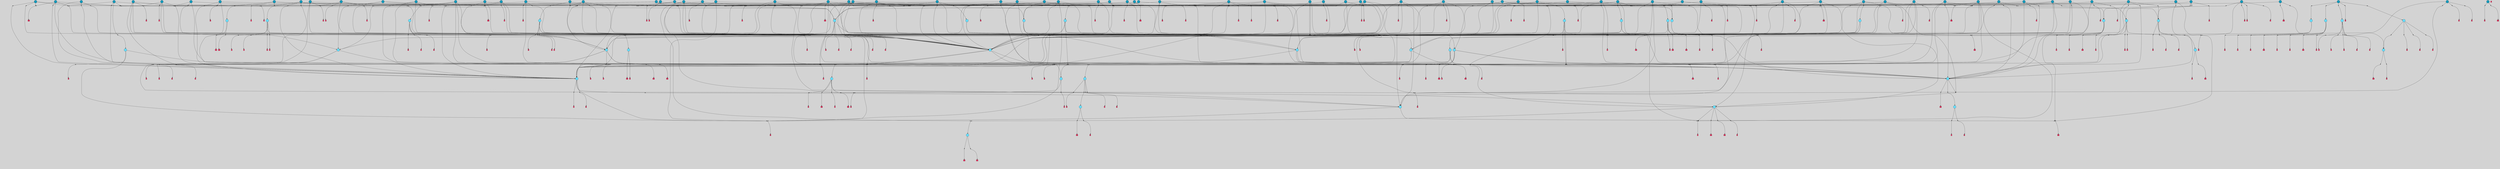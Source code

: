 // File exported with GEGELATI v1.3.1
// On the 2024-04-08 17:25:54
// With the File::TPGGraphDotExporter
digraph{
	graph[pad = "0.212, 0.055" bgcolor = lightgray]
	node[shape=circle style = filled label = ""]
		T3 [fillcolor="#66ddff"]
		T4 [fillcolor="#66ddff"]
		T7 [fillcolor="#66ddff"]
		T9 [fillcolor="#66ddff"]
		T11 [fillcolor="#66ddff"]
		T24 [fillcolor="#66ddff"]
		T82 [fillcolor="#66ddff"]
		T111 [fillcolor="#66ddff"]
		T129 [fillcolor="#66ddff"]
		T164 [fillcolor="#66ddff"]
		T207 [fillcolor="#66ddff"]
		T267 [fillcolor="#1199bb"]
		T20 [fillcolor="#66ddff"]
		T321 [fillcolor="#66ddff"]
		T322 [fillcolor="#66ddff"]
		T323 [fillcolor="#66ddff"]
		T565 [fillcolor="#66ddff"]
		T577 [fillcolor="#66ddff"]
		T614 [fillcolor="#1199bb"]
		T623 [fillcolor="#66ddff"]
		T624 [fillcolor="#66ddff"]
		T625 [fillcolor="#66ddff"]
		T673 [fillcolor="#1199bb"]
		T685 [fillcolor="#66ddff"]
		T686 [fillcolor="#66ddff"]
		T687 [fillcolor="#66ddff"]
		T760 [fillcolor="#66ddff"]
		T733 [fillcolor="#66ddff"]
		T761 [fillcolor="#66ddff"]
		T762 [fillcolor="#66ddff"]
		T812 [fillcolor="#66ddff"]
		T821 [fillcolor="#1199bb"]
		T824 [fillcolor="#1199bb"]
		T828 [fillcolor="#66ddff"]
		T842 [fillcolor="#66ddff"]
		T847 [fillcolor="#66ddff"]
		T848 [fillcolor="#66ddff"]
		T878 [fillcolor="#1199bb"]
		T879 [fillcolor="#1199bb"]
		T880 [fillcolor="#1199bb"]
		T881 [fillcolor="#1199bb"]
		T882 [fillcolor="#1199bb"]
		T883 [fillcolor="#1199bb"]
		T884 [fillcolor="#1199bb"]
		T885 [fillcolor="#66ddff"]
		T886 [fillcolor="#1199bb"]
		T888 [fillcolor="#1199bb"]
		T889 [fillcolor="#1199bb"]
		T890 [fillcolor="#1199bb"]
		T891 [fillcolor="#1199bb"]
		T892 [fillcolor="#1199bb"]
		T893 [fillcolor="#1199bb"]
		T894 [fillcolor="#1199bb"]
		T895 [fillcolor="#66ddff"]
		T896 [fillcolor="#1199bb"]
		T897 [fillcolor="#1199bb"]
		T898 [fillcolor="#1199bb"]
		T899 [fillcolor="#1199bb"]
		T900 [fillcolor="#1199bb"]
		T615 [fillcolor="#1199bb"]
		T908 [fillcolor="#1199bb"]
		T909 [fillcolor="#1199bb"]
		T910 [fillcolor="#1199bb"]
		T911 [fillcolor="#1199bb"]
		T912 [fillcolor="#1199bb"]
		T913 [fillcolor="#1199bb"]
		T914 [fillcolor="#1199bb"]
		T915 [fillcolor="#1199bb"]
		T916 [fillcolor="#1199bb"]
		T917 [fillcolor="#1199bb"]
		T919 [fillcolor="#1199bb"]
		T920 [fillcolor="#1199bb"]
		T921 [fillcolor="#1199bb"]
		T922 [fillcolor="#1199bb"]
		T866 [fillcolor="#66ddff"]
		T931 [fillcolor="#1199bb"]
		T946 [fillcolor="#1199bb"]
		T957 [fillcolor="#66ddff"]
		T958 [fillcolor="#1199bb"]
		T959 [fillcolor="#66ddff"]
		T960 [fillcolor="#66ddff"]
		T961 [fillcolor="#66ddff"]
		T962 [fillcolor="#66ddff"]
		T967 [fillcolor="#1199bb"]
		T969 [fillcolor="#66ddff"]
		T981 [fillcolor="#1199bb"]
		T986 [fillcolor="#1199bb"]
		T990 [fillcolor="#1199bb"]
		T1003 [fillcolor="#1199bb"]
		T1008 [fillcolor="#1199bb"]
		T1009 [fillcolor="#1199bb"]
		T1010 [fillcolor="#1199bb"]
		T1011 [fillcolor="#1199bb"]
		T1012 [fillcolor="#1199bb"]
		T1013 [fillcolor="#1199bb"]
		T1014 [fillcolor="#1199bb"]
		T1015 [fillcolor="#1199bb"]
		T1016 [fillcolor="#1199bb"]
		T1017 [fillcolor="#1199bb"]
		T1018 [fillcolor="#1199bb"]
		T1019 [fillcolor="#1199bb"]
		T1020 [fillcolor="#1199bb"]
		T1021 [fillcolor="#1199bb"]
		T1022 [fillcolor="#1199bb"]
		T1023 [fillcolor="#1199bb"]
		T1024 [fillcolor="#1199bb"]
		T1025 [fillcolor="#1199bb"]
		T1026 [fillcolor="#1199bb"]
		T1027 [fillcolor="#1199bb"]
		T1028 [fillcolor="#1199bb"]
		T1029 [fillcolor="#1199bb"]
		T1030 [fillcolor="#1199bb"]
		T1031 [fillcolor="#1199bb"]
		T1032 [fillcolor="#1199bb"]
		T1033 [fillcolor="#1199bb"]
		T1034 [fillcolor="#1199bb"]
		T1035 [fillcolor="#1199bb"]
		T1036 [fillcolor="#1199bb"]
		T1037 [fillcolor="#1199bb"]
		T1038 [fillcolor="#1199bb"]
		T1039 [fillcolor="#1199bb"]
		T1040 [fillcolor="#1199bb"]
		P14535 [fillcolor="#cccccc" shape=point] //6|
		I14535 [shape=box style=invis label="6|1&2|6#1|7&#92;n10|7&2|0#1|5&#92;n9|4&0|1#2|2&#92;n8|6&0|0#1|0&#92;n"]
		P14535 -> I14535[style=invis]
		A9675 [fillcolor="#ff3366" shape=box margin=0.03 width=0 height=0 label="3"]
		T3 -> P14535 -> A9675
		P14536 [fillcolor="#cccccc" shape=point] //3|
		I14536 [shape=box style=invis label="7|6&2|4#0|2&#92;n10|3&2|7#1|4&#92;n11|6&0|4#0|1&#92;n7|1&0|0#2|6&#92;n7|6&0|3#2|6&#92;n4|0&2|6#0|1&#92;n4|4&2|5#0|2&#92;n4|6&0|4#2|7&#92;n10|0&2|3#1|5&#92;n2|6&0|5#0|2&#92;n1|0&2|3#0|7&#92;n1|6&2|0#0|5&#92;n6|2&0|1#0|7&#92;n9|2&0|3#2|7&#92;n5|3&0|6#0|6&#92;n1|7&2|5#2|3&#92;n8|1&2|7#0|6&#92;n1|0&2|5#2|1&#92;n7|1&2|2#2|5&#92;n7|4&2|6#0|3&#92;n"]
		P14536 -> I14536[style=invis]
		A9676 [fillcolor="#ff3366" shape=box margin=0.03 width=0 height=0 label="4"]
		T3 -> P14536 -> A9676
		P14537 [fillcolor="#cccccc" shape=point] //7|
		I14537 [shape=box style=invis label="0|2&2|4#2|6&#92;n5|3&0|6#0|1&#92;n4|7&2|6#0|5&#92;n7|6&0|7#0|5&#92;n10|7&2|2#1|1&#92;n"]
		P14537 -> I14537[style=invis]
		A9677 [fillcolor="#ff3366" shape=box margin=0.03 width=0 height=0 label="4"]
		T4 -> P14537 -> A9677
		P14538 [fillcolor="#cccccc" shape=point] //0|
		I14538 [shape=box style=invis label="2|5&0|1#0|6&#92;n6|1&2|2#2|7&#92;n8|0&0|3#1|4&#92;n4|3&2|5#2|4&#92;n8|1&2|4#0|0&#92;n6|6&0|1#2|6&#92;n11|7&2|4#2|5&#92;n6|2&2|4#0|2&#92;n8|5&2|4#2|4&#92;n2|1&2|1#2|2&#92;n2|7&2|5#2|6&#92;n9|7&0|5#0|4&#92;n1|2&0|5#2|6&#92;n4|2&2|3#2|7&#92;n3|3&2|1#0|2&#92;n"]
		P14538 -> I14538[style=invis]
		A9678 [fillcolor="#ff3366" shape=box margin=0.03 width=0 height=0 label="5"]
		T4 -> P14538 -> A9678
		P14539 [fillcolor="#cccccc" shape=point] //-3|
		I14539 [shape=box style=invis label="1|6&2|7#0|7&#92;n10|2&0|7#1|3&#92;n9|6&2|7#2|2&#92;n5|3&0|7#0|7&#92;n1|6&2|3#0|0&#92;n2|3&2|3#2|2&#92;n5|1&2|6#0|6&#92;n"]
		P14539 -> I14539[style=invis]
		A9679 [fillcolor="#ff3366" shape=box margin=0.03 width=0 height=0 label="7"]
		T7 -> P14539 -> A9679
		P14540 [fillcolor="#cccccc" shape=point] //5|
		I14540 [shape=box style=invis label="0|5&2|3#0|1&#92;n0|6&2|1#2|4&#92;n6|2&2|6#0|7&#92;n7|4&0|3#0|1&#92;n5|4&0|7#1|6&#92;n9|1&0|5#2|2&#92;n6|3&2|3#1|7&#92;n11|7&2|4#1|6&#92;n2|5&0|1#0|0&#92;n4|7&0|0#0|2&#92;n6|2&0|6#0|0&#92;n2|1&2|6#2|4&#92;n10|0&2|0#1|0&#92;n6|6&2|4#0|6&#92;n"]
		P14540 -> I14540[style=invis]
		A9680 [fillcolor="#ff3366" shape=box margin=0.03 width=0 height=0 label="8"]
		T7 -> P14540 -> A9680
		P14541 [fillcolor="#cccccc" shape=point] //-6|
		I14541 [shape=box style=invis label="11|1&0|7#2|0&#92;n10|4&0|1#1|0&#92;n4|3&2|4#2|1&#92;n0|5&2|0#0|0&#92;n6|1&0|0#0|3&#92;n8|2&2|0#0|4&#92;n11|4&2|0#1|6&#92;n7|0&2|6#2|3&#92;n5|3&2|6#2|0&#92;n2|0&2|0#0|4&#92;n"]
		P14541 -> I14541[style=invis]
		A9681 [fillcolor="#ff3366" shape=box margin=0.03 width=0 height=0 label="9"]
		T9 -> P14541 -> A9681
		P14542 [fillcolor="#cccccc" shape=point] //2|
		I14542 [shape=box style=invis label="6|3&2|7#1|4&#92;n8|6&0|0#2|5&#92;n2|1&0|2#0|3&#92;n8|7&0|6#0|4&#92;n2|1&2|0#0|1&#92;n0|0&2|2#2|3&#92;n6|6&0|7#2|1&#92;n6|1&0|7#2|6&#92;n5|4&2|7#0|4&#92;n0|3&0|4#2|0&#92;n11|0&2|0#2|5&#92;n4|5&2|5#2|4&#92;n5|7&0|6#0|4&#92;n9|7&2|5#0|3&#92;n5|4&2|1#0|3&#92;n5|3&0|1#1|7&#92;n0|4&0|3#2|5&#92;n"]
		P14542 -> I14542[style=invis]
		A9682 [fillcolor="#ff3366" shape=box margin=0.03 width=0 height=0 label="10"]
		T9 -> P14542 -> A9682
		P14543 [fillcolor="#cccccc" shape=point] //6|
		I14543 [shape=box style=invis label="3|0&2|7#2|2&#92;n3|2&0|4#2|5&#92;n5|1&0|2#1|0&#92;n8|7&0|1#2|0&#92;n8|5&0|3#0|6&#92;n0|2&0|2#2|3&#92;n1|5&2|5#0|5&#92;n5|6&0|6#0|7&#92;n6|7&0|0#2|6&#92;n1|2&2|3#0|0&#92;n7|7&2|3#0|4&#92;n0|7&2|7#0|6&#92;n1|0&2|2#2|7&#92;n4|4&0|1#0|0&#92;n"]
		P14543 -> I14543[style=invis]
		A9683 [fillcolor="#ff3366" shape=box margin=0.03 width=0 height=0 label="11"]
		T11 -> P14543 -> A9683
		P14544 [fillcolor="#cccccc" shape=point] //-4|
		I14544 [shape=box style=invis label="4|1&0|4#2|6&#92;n1|2&2|2#2|0&#92;n1|2&2|0#0|6&#92;n8|4&2|3#2|5&#92;n5|5&2|1#1|0&#92;n"]
		P14544 -> I14544[style=invis]
		A9684 [fillcolor="#ff3366" shape=box margin=0.03 width=0 height=0 label="12"]
		T11 -> P14544 -> A9684
		P14545 [fillcolor="#cccccc" shape=point] //-3|
		I14545 [shape=box style=invis label="8|1&2|3#0|5&#92;n0|6&0|5#0|5&#92;n3|7&2|1#0|6&#92;n3|5&0|1#0|0&#92;n9|5&2|0#0|4&#92;n3|5&0|2#0|3&#92;n10|6&2|4#1|0&#92;n9|4&2|7#2|6&#92;n1|7&2|5#2|2&#92;n"]
		P14545 -> I14545[style=invis]
		A9685 [fillcolor="#ff3366" shape=box margin=0.03 width=0 height=0 label="5"]
		T4 -> P14545 -> A9685
		P14546 [fillcolor="#cccccc" shape=point] //1|
		I14546 [shape=box style=invis label="5|1&0|6#2|7&#92;n2|4&0|4#2|2&#92;n0|6&0|5#0|4&#92;n10|6&2|5#1|6&#92;n9|3&0|1#1|7&#92;n10|3&2|2#1|0&#92;n5|0&0|0#2|1&#92;n11|3&2|3#1|5&#92;n10|3&0|1#1|0&#92;n2|4&0|1#0|1&#92;n0|2&0|3#2|4&#92;n9|2&2|1#2|5&#92;n11|7&2|6#2|6&#92;n"]
		P14546 -> I14546[style=invis]
		T24 -> P14546 -> T7
		P14547 [fillcolor="#cccccc" shape=point] //5|
		I14547 [shape=box style=invis label="3|0&2|0#0|1&#92;n3|0&0|7#0|1&#92;n5|3&0|2#2|6&#92;n4|4&2|4#2|6&#92;n11|2&0|7#1|6&#92;n2|7&2|2#2|5&#92;n9|3&2|6#2|7&#92;n7|7&0|0#0|4&#92;n6|1&2|4#2|3&#92;n5|4&2|0#1|6&#92;n1|3&0|7#0|4&#92;n"]
		P14547 -> I14547[style=invis]
		A9686 [fillcolor="#ff3366" shape=box margin=0.03 width=0 height=0 label="7"]
		T24 -> P14547 -> A9686
		P14548 [fillcolor="#cccccc" shape=point] //-2|
		I14548 [shape=box style=invis label="4|1&0|4#0|3&#92;n4|2&0|5#2|0&#92;n5|5&2|6#0|5&#92;n1|4&0|1#0|2&#92;n6|3&2|7#1|5&#92;n0|4&2|0#0|3&#92;n8|5&2|5#1|2&#92;n10|7&2|7#1|1&#92;n3|4&0|0#2|1&#92;n3|6&2|5#2|5&#92;n8|3&0|1#0|7&#92;n10|0&2|7#1|3&#92;n4|1&2|4#0|1&#92;n9|3&2|0#0|4&#92;n3|6&2|0#0|4&#92;n1|2&0|6#2|1&#92;n4|0&2|1#2|2&#92;n"]
		P14548 -> I14548[style=invis]
		A9687 [fillcolor="#ff3366" shape=box margin=0.03 width=0 height=0 label="14"]
		T24 -> P14548 -> A9687
		P14549 [fillcolor="#cccccc" shape=point] //6|
		I14549 [shape=box style=invis label="7|0&2|5#1|2&#92;n10|6&2|1#1|3&#92;n7|5&0|2#0|7&#92;n10|7&0|1#1|5&#92;n4|6&2|5#0|5&#92;n4|4&0|7#2|7&#92;n"]
		P14549 -> I14549[style=invis]
		A9688 [fillcolor="#ff3366" shape=box margin=0.03 width=0 height=0 label="7"]
		T82 -> P14549 -> A9688
		P14550 [fillcolor="#cccccc" shape=point] //6|
		I14550 [shape=box style=invis label="0|5&2|3#0|1&#92;n0|6&2|1#2|4&#92;n9|1&0|5#2|2&#92;n7|4&0|3#0|1&#92;n5|4&0|7#1|6&#92;n2|5&0|1#0|0&#92;n6|3&2|3#1|7&#92;n11|7&2|4#1|6&#92;n6|2&2|6#0|1&#92;n4|7&0|0#0|2&#92;n6|2&0|6#0|0&#92;n9|1&2|6#2|4&#92;n10|0&2|0#1|0&#92;n6|6&2|4#0|6&#92;n"]
		P14550 -> I14550[style=invis]
		A9689 [fillcolor="#ff3366" shape=box margin=0.03 width=0 height=0 label="8"]
		T82 -> P14550 -> A9689
		T82 -> P14541
		P14551 [fillcolor="#cccccc" shape=point] //-5|
		I14551 [shape=box style=invis label="0|0&2|3#0|2&#92;n10|5&0|6#1|3&#92;n7|3&0|6#2|3&#92;n3|4&0|6#0|6&#92;n10|5&0|2#1|1&#92;n5|0&0|1#0|3&#92;n6|6&2|5#1|5&#92;n7|4&0|2#1|7&#92;n5|7&0|1#2|5&#92;n1|5&0|0#0|3&#92;n7|5&2|1#2|6&#92;n9|0&0|2#0|0&#92;n4|0&2|4#0|0&#92;n4|6&0|0#2|3&#92;n3|1&0|6#2|5&#92;n7|7&2|1#2|3&#92;n9|4&2|2#0|6&#92;n"]
		P14551 -> I14551[style=invis]
		T111 -> P14551 -> T9
		P14552 [fillcolor="#cccccc" shape=point] //7|
		I14552 [shape=box style=invis label="7|4&2|1#2|0&#92;n4|1&2|4#2|3&#92;n5|0&2|0#2|2&#92;n6|1&2|4#2|6&#92;n"]
		P14552 -> I14552[style=invis]
		A9690 [fillcolor="#ff3366" shape=box margin=0.03 width=0 height=0 label="9"]
		T111 -> P14552 -> A9690
		P14553 [fillcolor="#cccccc" shape=point] //2|
		I14553 [shape=box style=invis label="3|0&2|0#0|1&#92;n11|2&0|7#1|6&#92;n8|7&2|4#0|5&#92;n5|3&0|2#2|6&#92;n4|4&2|4#2|6&#92;n3|0&0|7#0|1&#92;n2|7&2|2#2|5&#92;n9|3&2|6#2|7&#92;n7|7&0|0#0|4&#92;n6|1&2|4#1|3&#92;n5|4&2|0#1|6&#92;n1|3&0|7#0|4&#92;n"]
		P14553 -> I14553[style=invis]
		A9691 [fillcolor="#ff3366" shape=box margin=0.03 width=0 height=0 label="7"]
		T111 -> P14553 -> A9691
		T111 -> P14541
		P14554 [fillcolor="#cccccc" shape=point] //8|
		I14554 [shape=box style=invis label="9|0&0|1#2|0&#92;n10|1&2|5#1|4&#92;n8|2&2|6#0|4&#92;n2|4&2|5#2|3&#92;n4|2&2|2#0|2&#92;n7|5&0|2#0|0&#92;n8|2&2|1#1|3&#92;n8|7&0|7#2|1&#92;n1|1&0|0#0|7&#92;n5|6&2|5#1|0&#92;n6|6&2|5#0|0&#92;n11|4&0|3#2|6&#92;n4|2&2|4#0|7&#92;n5|6&0|1#2|0&#92;n11|3&0|2#0|7&#92;n"]
		P14554 -> I14554[style=invis]
		A9692 [fillcolor="#ff3366" shape=box margin=0.03 width=0 height=0 label="6"]
		T129 -> P14554 -> A9692
		T129 -> P14547
		P14555 [fillcolor="#cccccc" shape=point] //10|
		I14555 [shape=box style=invis label="4|5&2|7#2|1&#92;n1|7&2|3#0|6&#92;n3|5&2|2#0|3&#92;n10|3&0|7#1|4&#92;n7|1&0|4#2|6&#92;n10|2&0|3#1|7&#92;n9|5&2|0#0|4&#92;n4|0&0|3#2|7&#92;n11|4&2|6#1|2&#92;n5|4&2|7#0|2&#92;n2|6&2|4#0|0&#92;n6|5&0|7#2|1&#92;n5|3&2|3#1|6&#92;n10|7&2|0#1|2&#92;n"]
		P14555 -> I14555[style=invis]
		A9693 [fillcolor="#ff3366" shape=box margin=0.03 width=0 height=0 label="5"]
		T129 -> P14555 -> A9693
		P14556 [fillcolor="#cccccc" shape=point] //5|
		I14556 [shape=box style=invis label="9|4&2|3#1|3&#92;n0|4&2|4#0|5&#92;n6|1&2|6#2|5&#92;n4|0&0|5#2|0&#92;n"]
		P14556 -> I14556[style=invis]
		A9694 [fillcolor="#ff3366" shape=box margin=0.03 width=0 height=0 label="7"]
		T129 -> P14556 -> A9694
		P14557 [fillcolor="#cccccc" shape=point] //6|
		I14557 [shape=box style=invis label="9|4&2|7#0|6&#92;n8|4&0|1#1|0&#92;n1|3&0|0#2|1&#92;n2|4&0|6#2|2&#92;n5|1&2|5#0|7&#92;n3|0&0|3#2|6&#92;n2|2&2|6#0|2&#92;n8|4&0|4#2|2&#92;n5|1&2|4#0|3&#92;n9|4&0|6#0|6&#92;n5|0&2|2#1|5&#92;n11|7&0|0#1|1&#92;n0|4&0|3#0|3&#92;n7|7&2|4#2|5&#92;n1|5&0|1#2|1&#92;n"]
		P14557 -> I14557[style=invis]
		A9695 [fillcolor="#ff3366" shape=box margin=0.03 width=0 height=0 label="1"]
		T129 -> P14557 -> A9695
		T164 -> P14538
		P14558 [fillcolor="#cccccc" shape=point] //-1|
		I14558 [shape=box style=invis label="6|4&0|4#2|4&#92;n4|5&2|5#2|4&#92;n9|7&2|5#0|3&#92;n3|7&2|6#0|6&#92;n8|7&0|6#0|4&#92;n2|1&2|0#0|1&#92;n8|6&0|0#2|5&#92;n2|1&0|2#0|3&#92;n6|1&0|7#2|6&#92;n6|3&0|1#1|6&#92;n5|4&2|7#0|4&#92;n0|7&0|4#2|0&#92;n11|0&2|0#2|5&#92;n3|7&2|0#2|7&#92;n8|3&2|7#1|4&#92;n5|7&0|6#0|4&#92;n0|0&2|3#2|3&#92;n5|4&2|1#0|3&#92;n0|4&0|3#2|5&#92;n"]
		P14558 -> I14558[style=invis]
		A9696 [fillcolor="#ff3366" shape=box margin=0.03 width=0 height=0 label="10"]
		T164 -> P14558 -> A9696
		P14559 [fillcolor="#cccccc" shape=point] //-7|
		I14559 [shape=box style=invis label="6|1&0|2#0|3&#92;n1|2&0|1#2|0&#92;n10|3&2|2#1|1&#92;n0|1&0|2#0|7&#92;n4|6&2|7#2|4&#92;n6|0&2|7#0|6&#92;n"]
		P14559 -> I14559[style=invis]
		A9697 [fillcolor="#ff3366" shape=box margin=0.03 width=0 height=0 label="7"]
		T164 -> P14559 -> A9697
		P14560 [fillcolor="#cccccc" shape=point] //-6|
		I14560 [shape=box style=invis label="11|7&0|1#0|6&#92;n3|5&0|1#0|3&#92;n1|5&0|5#0|6&#92;n1|7&2|5#2|2&#92;n0|0&0|2#2|2&#92;n4|4&0|1#0|5&#92;n6|4&2|2#0|2&#92;n0|6&2|5#0|5&#92;n0|3&2|2#2|6&#92;n"]
		P14560 -> I14560[style=invis]
		A9698 [fillcolor="#ff3366" shape=box margin=0.03 width=0 height=0 label="5"]
		T164 -> P14560 -> A9698
		P14561 [fillcolor="#cccccc" shape=point] //4|
		I14561 [shape=box style=invis label="4|3&0|6#0|3&#92;n5|7&2|3#2|2&#92;n5|6&0|7#1|2&#92;n1|4&2|6#0|3&#92;n8|4&2|1#2|5&#92;n9|5&2|4#1|4&#92;n2|4&0|5#0|7&#92;n10|0&0|6#1|3&#92;n3|0&0|6#0|2&#92;n2|7&2|7#2|6&#92;n5|2&0|5#1|5&#92;n10|4&2|5#1|7&#92;n4|0&0|4#2|4&#92;n11|1&0|4#2|6&#92;n10|6&2|0#1|4&#92;n9|7&0|3#1|4&#92;n4|5&2|7#0|6&#92;n11|5&2|6#2|3&#92;n0|3&0|5#0|1&#92;n"]
		P14561 -> I14561[style=invis]
		A9699 [fillcolor="#ff3366" shape=box margin=0.03 width=0 height=0 label="13"]
		T164 -> P14561 -> A9699
		P14562 [fillcolor="#cccccc" shape=point] //7|
		I14562 [shape=box style=invis label="7|0&2|1#2|0&#92;n9|7&2|1#1|7&#92;n8|2&0|1#1|0&#92;n6|6&0|2#1|1&#92;n2|2&0|5#0|0&#92;n5|7&0|0#2|1&#92;n5|1&2|5#1|5&#92;n4|7&2|4#2|3&#92;n10|5&2|2#1|5&#92;n1|3&2|2#2|0&#92;n10|2&2|6#1|5&#92;n"]
		P14562 -> I14562[style=invis]
		A9700 [fillcolor="#ff3366" shape=box margin=0.03 width=0 height=0 label="1"]
		T207 -> P14562 -> A9700
		P14563 [fillcolor="#cccccc" shape=point] //-3|
		I14563 [shape=box style=invis label="3|7&0|0#0|2&#92;n11|5&0|1#1|1&#92;n4|1&0|6#2|6&#92;n4|0&0|1#0|5&#92;n"]
		P14563 -> I14563[style=invis]
		T207 -> P14563 -> T24
		P14564 [fillcolor="#cccccc" shape=point] //5|
		I14564 [shape=box style=invis label="8|1&2|6#0|6&#92;n3|0&0|7#0|1&#92;n11|3&0|2#2|6&#92;n4|4&2|4#2|6&#92;n11|2&0|7#1|6&#92;n2|7&2|2#2|5&#92;n7|7&0|0#0|4&#92;n6|1&2|4#2|3&#92;n5|4&2|0#1|6&#92;n3|0&2|0#0|1&#92;n1|3&0|7#0|4&#92;n"]
		P14564 -> I14564[style=invis]
		A9701 [fillcolor="#ff3366" shape=box margin=0.03 width=0 height=0 label="7"]
		T207 -> P14564 -> A9701
		P14565 [fillcolor="#cccccc" shape=point] //5|
		I14565 [shape=box style=invis label="10|4&2|6#1|2&#92;n8|4&0|1#1|0&#92;n0|4&2|6#0|0&#92;n8|4&2|5#2|1&#92;n7|5&2|5#1|0&#92;n3|6&0|6#2|2&#92;n1|7&0|7#0|5&#92;n2|0&0|7#2|4&#92;n9|4&2|6#2|7&#92;n2|6&2|2#0|0&#92;n11|7&2|7#0|7&#92;n5|5&0|0#0|1&#92;n10|1&0|0#1|0&#92;n7|3&0|1#2|5&#92;n9|2&2|7#1|5&#92;n9|0&2|5#1|2&#92;n1|6&2|4#2|2&#92;n3|3&2|2#0|7&#92;n1|6&2|0#0|0&#92;n6|4&2|6#1|0&#92;n"]
		P14565 -> I14565[style=invis]
		A9702 [fillcolor="#ff3366" shape=box margin=0.03 width=0 height=0 label="1"]
		T207 -> P14565 -> A9702
		P14566 [fillcolor="#cccccc" shape=point] //7|
		I14566 [shape=box style=invis label="6|1&2|6#2|7&#92;n7|0&2|4#2|3&#92;n3|3&0|7#0|6&#92;n5|4&0|2#2|4&#92;n8|5&2|6#2|7&#92;n0|0&2|3#0|3&#92;n5|4&2|4#2|6&#92;n"]
		P14566 -> I14566[style=invis]
		T207 -> P14566 -> T4
		T267 -> P14562
		P14567 [fillcolor="#cccccc" shape=point] //7|
		I14567 [shape=box style=invis label="7|4&2|7#0|4&#92;n4|6&0|1#2|5&#92;n2|1&2|3#0|0&#92;n4|3&2|0#0|1&#92;n0|0&2|7#2|7&#92;n7|7&0|5#2|3&#92;n5|0&2|1#2|2&#92;n10|0&0|4#1|2&#92;n4|4&0|7#0|0&#92;n6|7&0|2#0|1&#92;n1|4&2|5#0|4&#92;n"]
		P14567 -> I14567[style=invis]
		A9703 [fillcolor="#ff3366" shape=box margin=0.03 width=0 height=0 label="0"]
		T267 -> P14567 -> A9703
		P14568 [fillcolor="#cccccc" shape=point] //-3|
		I14568 [shape=box style=invis label="7|2&2|4#0|2&#92;n4|1&2|6#0|1&#92;n11|6&0|4#0|1&#92;n7|1&0|0#2|6&#92;n6|2&0|1#0|7&#92;n10|3&2|7#1|4&#92;n3|5&2|3#0|1&#92;n4|4&2|5#0|2&#92;n4|6&0|4#2|7&#92;n2|5&0|5#0|2&#92;n10|0&2|3#1|4&#92;n0|1&2|7#0|6&#92;n7|6&0|3#2|6&#92;n1|3&0|6#2|0&#92;n5|3&0|6#0|6&#92;n1|4&2|5#2|3&#92;n1|6&2|0#0|5&#92;n9|2&0|3#2|7&#92;n7|1&2|2#2|5&#92;n"]
		P14568 -> I14568[style=invis]
		T267 -> P14568 -> T207
		P14569 [fillcolor="#cccccc" shape=point] //5|
		I14569 [shape=box style=invis label="1|6&2|7#0|7&#92;n9|2&2|7#2|3&#92;n10|2&0|7#1|3&#92;n0|0&2|7#2|2&#92;n1|6&2|3#0|0&#92;n2|3&2|3#2|2&#92;n"]
		P14569 -> I14569[style=invis]
		A9704 [fillcolor="#ff3366" shape=box margin=0.03 width=0 height=0 label="7"]
		T267 -> P14569 -> A9704
		P14570 [fillcolor="#cccccc" shape=point] //-6|
		I14570 [shape=box style=invis label="6|0&0|5#2|5&#92;n0|3&2|1#2|1&#92;n"]
		P14570 -> I14570[style=invis]
		A9705 [fillcolor="#ff3366" shape=box margin=0.03 width=0 height=0 label="3"]
		T267 -> P14570 -> A9705
		P14571 [fillcolor="#cccccc" shape=point] //-9|
		I14571 [shape=box style=invis label="2|0&2|0#2|1&#92;n4|4&2|4#2|6&#92;n9|1&0|3#1|7&#92;n5|3&0|2#2|6&#92;n2|7&2|2#2|5&#92;n5|4&2|0#1|6&#92;n3|0&0|7#0|1&#92;n1|3&0|7#0|4&#92;n11|6&2|2#0|7&#92;n7|7&0|0#0|4&#92;n11|0&0|7#1|6&#92;n9|3&2|6#2|7&#92;n"]
		P14571 -> I14571[style=invis]
		A9706 [fillcolor="#ff3366" shape=box margin=0.03 width=0 height=0 label="7"]
		T322 -> P14571 -> A9706
		P14572 [fillcolor="#cccccc" shape=point] //-4|
		I14572 [shape=box style=invis label="4|1&0|4#2|6&#92;n1|2&2|2#2|0&#92;n1|2&2|0#0|6&#92;n8|4&2|3#2|5&#92;n5|5&2|1#1|0&#92;n"]
		P14572 -> I14572[style=invis]
		A9707 [fillcolor="#ff3366" shape=box margin=0.03 width=0 height=0 label="12"]
		T321 -> P14572 -> A9707
		P14573 [fillcolor="#cccccc" shape=point] //6|
		I14573 [shape=box style=invis label="3|0&2|7#2|2&#92;n3|2&0|4#2|5&#92;n5|1&0|2#1|0&#92;n8|7&0|1#2|0&#92;n8|5&0|3#0|6&#92;n0|2&0|2#2|3&#92;n1|5&2|5#0|5&#92;n5|6&0|6#0|7&#92;n6|7&0|0#2|6&#92;n1|2&2|3#0|0&#92;n7|7&2|3#0|4&#92;n0|7&2|7#0|6&#92;n1|0&2|2#2|7&#92;n4|4&0|1#0|0&#92;n"]
		P14573 -> I14573[style=invis]
		A9708 [fillcolor="#ff3366" shape=box margin=0.03 width=0 height=0 label="11"]
		T321 -> P14573 -> A9708
		P14574 [fillcolor="#cccccc" shape=point] //2|
		I14574 [shape=box style=invis label="4|1&0|4#2|6&#92;n5|5&2|1#1|0&#92;n1|0&2|0#0|6&#92;n8|4&2|3#2|5&#92;n"]
		P14574 -> I14574[style=invis]
		T322 -> P14574 -> T321
		P14575 [fillcolor="#cccccc" shape=point] //8|
		I14575 [shape=box style=invis label="9|7&0|5#2|5&#92;n3|3&2|3#0|2&#92;n9|5&2|2#1|0&#92;n2|3&0|6#0|3&#92;n4|4&2|5#2|7&#92;n11|3&2|0#1|5&#92;n6|6&2|1#2|2&#92;n4|6&0|1#2|2&#92;n2|5&2|7#2|2&#92;n7|7&2|2#2|3&#92;n6|5&0|3#2|6&#92;n6|7&0|6#0|2&#92;n"]
		P14575 -> I14575[style=invis]
		A9709 [fillcolor="#ff3366" shape=box margin=0.03 width=0 height=0 label="14"]
		T322 -> P14575 -> A9709
		P14576 [fillcolor="#cccccc" shape=point] //4|
		I14576 [shape=box style=invis label="4|3&0|6#0|3&#92;n5|7&2|3#2|2&#92;n5|6&0|7#1|2&#92;n1|4&2|6#0|3&#92;n8|4&2|1#2|5&#92;n9|5&2|4#1|4&#92;n2|4&0|5#0|7&#92;n10|0&0|6#1|3&#92;n3|0&0|6#0|2&#92;n2|7&2|7#2|6&#92;n5|2&0|5#1|5&#92;n10|4&2|5#1|7&#92;n4|0&0|4#2|4&#92;n11|1&0|4#2|6&#92;n10|6&2|0#1|4&#92;n9|7&0|3#1|4&#92;n4|5&2|7#0|6&#92;n11|5&2|6#2|3&#92;n0|3&0|5#0|1&#92;n"]
		P14576 -> I14576[style=invis]
		A9710 [fillcolor="#ff3366" shape=box margin=0.03 width=0 height=0 label="13"]
		T322 -> P14576 -> A9710
		P14577 [fillcolor="#cccccc" shape=point] //-3|
		I14577 [shape=box style=invis label="4|5&0|0#0|0&#92;n4|7&0|0#0|2&#92;n0|6&2|1#2|4&#92;n9|1&0|5#2|2&#92;n10|0&2|0#1|0&#92;n6|6&2|4#0|6&#92;n2|5&0|1#0|0&#92;n6|3&2|3#1|7&#92;n11|7&2|4#1|6&#92;n6|2&2|6#0|1&#92;n6|2&0|0#0|0&#92;n9|1&2|6#2|4&#92;n10|4&0|3#1|1&#92;n5|4&2|7#1|6&#92;n"]
		P14577 -> I14577[style=invis]
		T323 -> P14577 -> T322
		P14578 [fillcolor="#cccccc" shape=point] //5|
		I14578 [shape=box style=invis label="0|5&2|3#0|1&#92;n0|6&2|1#2|4&#92;n6|2&2|6#0|7&#92;n7|4&0|3#0|1&#92;n5|4&0|7#1|6&#92;n9|1&0|5#2|2&#92;n6|3&2|3#1|7&#92;n11|7&2|4#1|6&#92;n2|5&0|1#0|0&#92;n4|7&0|0#0|2&#92;n6|2&0|6#0|0&#92;n2|1&2|6#2|4&#92;n10|0&2|0#1|0&#92;n6|6&2|4#0|6&#92;n"]
		P14578 -> I14578[style=invis]
		A9711 [fillcolor="#ff3366" shape=box margin=0.03 width=0 height=0 label="8"]
		T20 -> P14578 -> A9711
		P14579 [fillcolor="#cccccc" shape=point] //-3|
		I14579 [shape=box style=invis label="1|6&2|7#0|7&#92;n10|2&0|7#1|3&#92;n9|6&2|7#2|2&#92;n5|3&0|7#0|7&#92;n1|6&2|3#0|0&#92;n2|3&2|3#2|2&#92;n5|1&2|6#0|6&#92;n"]
		P14579 -> I14579[style=invis]
		A9712 [fillcolor="#ff3366" shape=box margin=0.03 width=0 height=0 label="7"]
		T20 -> P14579 -> A9712
		P14580 [fillcolor="#cccccc" shape=point] //1|
		I14580 [shape=box style=invis label="0|4&0|1#0|1&#92;n10|5&2|5#1|6&#92;n7|7&2|5#2|2&#92;n9|5&0|7#2|7&#92;n8|4&0|3#2|7&#92;n11|0&2|3#0|5&#92;n7|0&0|0#0|1&#92;n4|2&0|4#0|5&#92;n5|1&0|6#2|7&#92;n11|3&0|7#1|3&#92;n"]
		P14580 -> I14580[style=invis]
		T323 -> P14580 -> T20
		P14581 [fillcolor="#cccccc" shape=point] //-8|
		I14581 [shape=box style=invis label="7|5&0|4#2|4&#92;n"]
		P14581 -> I14581[style=invis]
		A9713 [fillcolor="#ff3366" shape=box margin=0.03 width=0 height=0 label="3"]
		T322 -> P14581 -> A9713
		P14582 [fillcolor="#cccccc" shape=point] //4|
		I14582 [shape=box style=invis label="4|3&0|6#0|3&#92;n5|7&2|3#2|2&#92;n5|6&0|7#1|2&#92;n1|4&2|6#0|3&#92;n8|4&2|1#2|5&#92;n9|5&2|4#1|4&#92;n2|4&0|5#0|7&#92;n10|0&0|6#1|3&#92;n3|0&0|6#0|2&#92;n2|7&2|7#2|6&#92;n5|2&0|5#1|5&#92;n10|4&2|5#1|7&#92;n4|0&0|4#2|4&#92;n11|1&0|4#2|6&#92;n10|6&2|0#1|4&#92;n9|7&0|3#1|4&#92;n4|5&2|7#0|6&#92;n11|5&2|6#2|3&#92;n0|3&0|5#0|1&#92;n"]
		P14582 -> I14582[style=invis]
		A9714 [fillcolor="#ff3366" shape=box margin=0.03 width=0 height=0 label="13"]
		T323 -> P14582 -> A9714
		P14583 [fillcolor="#cccccc" shape=point] //8|
		I14583 [shape=box style=invis label="9|0&0|1#2|0&#92;n10|1&2|5#1|4&#92;n8|2&2|6#0|4&#92;n2|4&2|5#2|3&#92;n4|2&2|2#0|2&#92;n7|5&0|2#0|0&#92;n8|2&2|1#1|3&#92;n8|7&0|7#2|1&#92;n1|1&0|0#0|7&#92;n5|6&2|5#1|0&#92;n6|6&2|5#0|0&#92;n11|4&0|3#2|6&#92;n4|2&2|4#0|7&#92;n5|6&0|1#2|0&#92;n11|3&0|2#0|7&#92;n"]
		P14583 -> I14583[style=invis]
		A9715 [fillcolor="#ff3366" shape=box margin=0.03 width=0 height=0 label="6"]
		T565 -> P14583 -> A9715
		P14584 [fillcolor="#cccccc" shape=point] //5|
		I14584 [shape=box style=invis label="3|0&2|0#0|1&#92;n3|0&0|7#0|1&#92;n5|3&0|2#2|6&#92;n4|4&2|4#2|6&#92;n11|2&0|7#1|6&#92;n2|7&2|2#2|5&#92;n9|3&2|6#2|7&#92;n7|7&0|0#0|4&#92;n6|1&2|4#2|3&#92;n5|4&2|0#1|6&#92;n1|3&0|7#0|4&#92;n"]
		P14584 -> I14584[style=invis]
		A9716 [fillcolor="#ff3366" shape=box margin=0.03 width=0 height=0 label="7"]
		T565 -> P14584 -> A9716
		P14585 [fillcolor="#cccccc" shape=point] //10|
		I14585 [shape=box style=invis label="4|5&2|7#2|1&#92;n1|7&2|3#0|6&#92;n3|5&2|2#0|3&#92;n10|3&0|7#1|4&#92;n7|1&0|4#2|6&#92;n10|2&0|3#1|7&#92;n9|5&2|0#0|4&#92;n4|0&0|3#2|7&#92;n11|4&2|6#1|2&#92;n5|4&2|7#0|2&#92;n2|6&2|4#0|0&#92;n6|5&0|7#2|1&#92;n5|3&2|3#1|6&#92;n10|7&2|0#1|2&#92;n"]
		P14585 -> I14585[style=invis]
		A9717 [fillcolor="#ff3366" shape=box margin=0.03 width=0 height=0 label="5"]
		T565 -> P14585 -> A9717
		P14586 [fillcolor="#cccccc" shape=point] //6|
		I14586 [shape=box style=invis label="9|4&2|7#0|6&#92;n8|4&0|1#1|0&#92;n1|3&0|0#2|1&#92;n2|4&0|6#2|2&#92;n5|1&2|5#0|7&#92;n3|0&0|3#2|6&#92;n2|2&2|6#0|2&#92;n8|4&0|4#2|2&#92;n5|1&2|4#0|3&#92;n9|4&0|6#0|6&#92;n5|0&2|2#1|5&#92;n11|7&0|0#1|1&#92;n0|4&0|3#0|3&#92;n7|7&2|4#2|5&#92;n1|5&0|1#2|1&#92;n"]
		P14586 -> I14586[style=invis]
		A9718 [fillcolor="#ff3366" shape=box margin=0.03 width=0 height=0 label="1"]
		T565 -> P14586 -> A9718
		P14587 [fillcolor="#cccccc" shape=point] //5|
		I14587 [shape=box style=invis label="9|4&2|3#1|3&#92;n0|4&2|4#0|5&#92;n6|1&2|6#2|5&#92;n4|0&0|5#2|0&#92;n"]
		P14587 -> I14587[style=invis]
		A9719 [fillcolor="#ff3366" shape=box margin=0.03 width=0 height=0 label="7"]
		T565 -> P14587 -> A9719
		P14588 [fillcolor="#cccccc" shape=point] //-9|
		I14588 [shape=box style=invis label="5|5&0|5#0|6&#92;n0|5&2|3#0|1&#92;n8|5&0|3#1|6&#92;n6|2&0|6#0|0&#92;n4|7&0|0#0|5&#92;n10|0&2|0#1|0&#92;n11|2&0|4#1|6&#92;n9|1&0|5#2|2&#92;n6|3&2|3#1|7&#92;n5|7&0|7#1|6&#92;n0|6&2|1#2|4&#92;n2|1&2|6#2|4&#92;n7|4&0|3#0|1&#92;n6|6&2|4#0|6&#92;n"]
		P14588 -> I14588[style=invis]
		A9720 [fillcolor="#ff3366" shape=box margin=0.03 width=0 height=0 label="8"]
		T577 -> P14588 -> A9720
		T577 -> P14549
		P14589 [fillcolor="#cccccc" shape=point] //3|
		I14589 [shape=box style=invis label="9|0&0|1#2|2&#92;n8|6&0|0#1|0&#92;n8|2&0|2#2|4&#92;n3|5&0|1#0|5&#92;n0|0&0|6#2|7&#92;n"]
		P14589 -> I14589[style=invis]
		A9721 [fillcolor="#ff3366" shape=box margin=0.03 width=0 height=0 label="3"]
		T577 -> P14589 -> A9721
		P14590 [fillcolor="#cccccc" shape=point] //-6|
		I14590 [shape=box style=invis label="6|1&2|7#0|1&#92;n10|4&0|0#1|1&#92;n11|0&2|4#0|6&#92;n7|7&2|2#2|2&#92;n2|0&2|5#0|0&#92;n9|2&2|1#2|7&#92;n7|2&2|0#1|5&#92;n0|2&2|7#2|5&#92;n7|2&2|4#2|5&#92;n1|1&2|7#0|6&#92;n3|4&2|2#0|3&#92;n7|4&2|0#2|1&#92;n"]
		P14590 -> I14590[style=invis]
		T577 -> P14590 -> T111
		P14591 [fillcolor="#cccccc" shape=point] //-2|
		I14591 [shape=box style=invis label="0|3&2|7#2|5&#92;n10|0&2|3#1|4&#92;n2|0&2|5#0|6&#92;n7|7&2|2#2|1&#92;n0|2&2|3#0|4&#92;n10|2&2|4#1|5&#92;n9|2&2|1#2|6&#92;n3|4&2|6#2|1&#92;n5|1&2|3#2|4&#92;n4|2&2|5#2|7&#92;n7|4&0|4#1|1&#92;n5|6&2|7#1|0&#92;n1|0&0|6#0|0&#92;n"]
		P14591 -> I14591[style=invis]
		T577 -> P14591 -> T111
		P14592 [fillcolor="#cccccc" shape=point] //10|
		I14592 [shape=box style=invis label="9|3&0|1#1|7&#92;n9|0&2|7#2|2&#92;n0|5&0|2#0|3&#92;n10|1&2|2#1|6&#92;n2|5&0|0#0|4&#92;n5|3&0|7#2|0&#92;n5|2&0|0#1|2&#92;n1|0&0|2#2|5&#92;n"]
		P14592 -> I14592[style=invis]
		T614 -> P14592 -> T164
		T614 -> P14590
		P14593 [fillcolor="#cccccc" shape=point] //7|
		I14593 [shape=box style=invis label="0|5&2|3#0|0&#92;n0|6&2|1#2|4&#92;n5|4&0|7#1|6&#92;n9|0&2|7#1|1&#92;n7|4&0|3#0|1&#92;n11|7&2|4#1|6&#92;n8|7&0|4#2|1&#92;n9|1&0|5#2|2&#92;n6|2&2|6#0|7&#92;n8|6&0|2#0|0&#92;n4|7&0|0#0|2&#92;n6|2&0|6#0|0&#92;n10|0&0|0#1|0&#92;n6|6&2|4#0|6&#92;n"]
		P14593 -> I14593[style=invis]
		T614 -> P14593 -> T129
		P14594 [fillcolor="#cccccc" shape=point] //-1|
		I14594 [shape=box style=invis label="9|0&2|2#2|2&#92;n10|1&2|7#1|6&#92;n3|3&0|0#0|1&#92;n10|5&0|0#1|1&#92;n1|3&0|5#2|5&#92;n2|1&2|5#0|0&#92;n11|3&0|7#0|1&#92;n4|0&2|3#2|7&#92;n"]
		P14594 -> I14594[style=invis]
		T614 -> P14594 -> T111
		P14595 [fillcolor="#cccccc" shape=point] //9|
		I14595 [shape=box style=invis label="0|4&0|3#2|5&#92;n9|4&2|5#0|3&#92;n8|7&0|6#0|4&#92;n6|1&0|7#2|5&#92;n0|4&2|2#0|1&#92;n2|1&0|2#2|3&#92;n3|7&2|7#0|2&#92;n0|0&2|7#2|3&#92;n5|4&2|5#0|4&#92;n9|3&0|4#2|0&#92;n4|5&2|5#2|4&#92;n8|3&0|1#1|7&#92;n6|3&2|2#1|0&#92;n11|7&2|0#2|5&#92;n4|6&0|0#2|7&#92;n0|1&0|3#0|4&#92;n5|7&0|6#0|4&#92;n7|3&2|7#0|7&#92;n2|0&2|0#0|1&#92;n6|6&0|7#2|1&#92;n"]
		P14595 -> I14595[style=invis]
		A9722 [fillcolor="#ff3366" shape=box margin=0.03 width=0 height=0 label="10"]
		T614 -> P14595 -> A9722
		P14596 [fillcolor="#cccccc" shape=point] //4|
		I14596 [shape=box style=invis label="4|3&0|6#0|3&#92;n5|7&2|3#2|2&#92;n5|6&0|7#1|2&#92;n1|4&2|6#0|3&#92;n8|4&2|1#2|5&#92;n9|5&2|4#1|4&#92;n2|4&0|5#0|7&#92;n10|0&0|6#1|3&#92;n3|0&0|6#0|2&#92;n2|7&2|7#2|6&#92;n5|2&0|5#1|5&#92;n10|4&2|5#1|7&#92;n4|0&0|4#2|4&#92;n11|1&0|4#2|6&#92;n10|6&2|0#1|4&#92;n9|7&0|3#1|4&#92;n4|5&2|7#0|6&#92;n11|5&2|6#2|3&#92;n0|3&0|5#0|1&#92;n"]
		P14596 -> I14596[style=invis]
		A9723 [fillcolor="#ff3366" shape=box margin=0.03 width=0 height=0 label="13"]
		T623 -> P14596 -> A9723
		P14597 [fillcolor="#cccccc" shape=point] //-6|
		I14597 [shape=box style=invis label="11|1&0|7#2|0&#92;n10|4&0|1#1|0&#92;n4|3&2|4#2|1&#92;n0|5&2|0#0|0&#92;n6|1&0|0#0|3&#92;n8|2&2|0#0|4&#92;n11|4&2|0#1|6&#92;n7|0&2|6#2|3&#92;n5|3&2|6#2|0&#92;n2|0&2|0#0|4&#92;n"]
		P14597 -> I14597[style=invis]
		A9724 [fillcolor="#ff3366" shape=box margin=0.03 width=0 height=0 label="9"]
		T624 -> P14597 -> A9724
		P14598 [fillcolor="#cccccc" shape=point] //2|
		I14598 [shape=box style=invis label="3|0&2|0#0|1&#92;n11|2&0|7#1|6&#92;n8|7&2|4#0|5&#92;n5|3&0|2#2|6&#92;n4|4&2|4#2|6&#92;n3|0&0|7#0|1&#92;n2|7&2|2#2|5&#92;n9|3&2|6#2|7&#92;n7|7&0|0#0|4&#92;n6|1&2|4#1|3&#92;n5|4&2|0#1|6&#92;n1|3&0|7#0|4&#92;n"]
		P14598 -> I14598[style=invis]
		A9725 [fillcolor="#ff3366" shape=box margin=0.03 width=0 height=0 label="7"]
		T624 -> P14598 -> A9725
		P14599 [fillcolor="#cccccc" shape=point] //-5|
		I14599 [shape=box style=invis label="0|0&2|3#0|2&#92;n10|5&0|6#1|3&#92;n7|3&0|6#2|3&#92;n3|4&0|6#0|6&#92;n10|5&0|2#1|1&#92;n5|0&0|1#0|3&#92;n6|6&2|5#1|5&#92;n7|4&0|2#1|7&#92;n5|7&0|1#2|5&#92;n1|5&0|0#0|3&#92;n7|5&2|1#2|6&#92;n9|0&0|2#0|0&#92;n4|0&2|4#0|0&#92;n4|6&0|0#2|3&#92;n3|1&0|6#2|5&#92;n7|7&2|1#2|3&#92;n9|4&2|2#0|6&#92;n"]
		P14599 -> I14599[style=invis]
		T624 -> P14599 -> T625
		P14600 [fillcolor="#cccccc" shape=point] //-6|
		I14600 [shape=box style=invis label="11|7&0|1#0|6&#92;n3|5&0|1#0|3&#92;n1|5&0|5#0|6&#92;n1|7&2|5#2|2&#92;n0|0&0|2#2|2&#92;n4|4&0|1#0|5&#92;n6|4&2|2#0|2&#92;n0|6&2|5#0|5&#92;n0|3&2|2#2|6&#92;n"]
		P14600 -> I14600[style=invis]
		A9726 [fillcolor="#ff3366" shape=box margin=0.03 width=0 height=0 label="5"]
		T623 -> P14600 -> A9726
		P14601 [fillcolor="#cccccc" shape=point] //-6|
		I14601 [shape=box style=invis label="11|1&0|7#2|0&#92;n10|4&0|1#1|0&#92;n4|3&2|4#2|1&#92;n0|5&2|0#0|0&#92;n6|1&0|0#0|3&#92;n8|2&2|0#0|4&#92;n11|4&2|0#1|6&#92;n7|0&2|6#2|3&#92;n5|3&2|6#2|0&#92;n2|0&2|0#0|4&#92;n"]
		P14601 -> I14601[style=invis]
		A9727 [fillcolor="#ff3366" shape=box margin=0.03 width=0 height=0 label="9"]
		T625 -> P14601 -> A9727
		P14602 [fillcolor="#cccccc" shape=point] //7|
		I14602 [shape=box style=invis label="7|4&2|1#2|0&#92;n4|1&2|4#2|3&#92;n5|0&2|0#2|2&#92;n6|1&2|4#2|6&#92;n"]
		P14602 -> I14602[style=invis]
		A9728 [fillcolor="#ff3366" shape=box margin=0.03 width=0 height=0 label="9"]
		T624 -> P14602 -> A9728
		P14603 [fillcolor="#cccccc" shape=point] //0|
		I14603 [shape=box style=invis label="2|5&0|1#0|6&#92;n6|1&2|2#2|7&#92;n8|0&0|3#1|4&#92;n4|3&2|5#2|4&#92;n8|1&2|4#0|0&#92;n6|6&0|1#2|6&#92;n11|7&2|4#2|5&#92;n6|2&2|4#0|2&#92;n8|5&2|4#2|4&#92;n2|1&2|1#2|2&#92;n2|7&2|5#2|6&#92;n9|7&0|5#0|4&#92;n1|2&0|5#2|6&#92;n4|2&2|3#2|7&#92;n3|3&2|1#0|2&#92;n"]
		P14603 -> I14603[style=invis]
		A9729 [fillcolor="#ff3366" shape=box margin=0.03 width=0 height=0 label="5"]
		T623 -> P14603 -> A9729
		P14604 [fillcolor="#cccccc" shape=point] //2|
		I14604 [shape=box style=invis label="6|3&2|7#1|4&#92;n8|6&0|0#2|5&#92;n2|1&0|2#0|3&#92;n8|7&0|6#0|4&#92;n2|1&2|0#0|1&#92;n0|0&2|2#2|3&#92;n6|6&0|7#2|1&#92;n6|1&0|7#2|6&#92;n5|4&2|7#0|4&#92;n0|3&0|4#2|0&#92;n11|0&2|0#2|5&#92;n4|5&2|5#2|4&#92;n5|7&0|6#0|4&#92;n9|7&2|5#0|3&#92;n5|4&2|1#0|3&#92;n5|3&0|1#1|7&#92;n0|4&0|3#2|5&#92;n"]
		P14604 -> I14604[style=invis]
		A9730 [fillcolor="#ff3366" shape=box margin=0.03 width=0 height=0 label="10"]
		T625 -> P14604 -> A9730
		P14605 [fillcolor="#cccccc" shape=point] //-1|
		I14605 [shape=box style=invis label="6|4&0|4#2|4&#92;n4|5&2|5#2|4&#92;n9|7&2|5#0|3&#92;n3|7&2|6#0|6&#92;n8|7&0|6#0|4&#92;n2|1&2|0#0|1&#92;n8|6&0|0#2|5&#92;n2|1&0|2#0|3&#92;n6|1&0|7#2|6&#92;n6|3&0|1#1|6&#92;n5|4&2|7#0|4&#92;n0|7&0|4#2|0&#92;n11|0&2|0#2|5&#92;n3|7&2|0#2|7&#92;n8|3&2|7#1|4&#92;n5|7&0|6#0|4&#92;n0|0&2|3#2|3&#92;n5|4&2|1#0|3&#92;n0|4&0|3#2|5&#92;n"]
		P14605 -> I14605[style=invis]
		A9731 [fillcolor="#ff3366" shape=box margin=0.03 width=0 height=0 label="10"]
		T623 -> P14605 -> A9731
		P14606 [fillcolor="#cccccc" shape=point] //-7|
		I14606 [shape=box style=invis label="6|1&0|2#0|3&#92;n1|2&0|1#2|0&#92;n10|3&2|2#1|1&#92;n0|1&0|2#0|7&#92;n4|6&2|7#2|4&#92;n6|0&2|7#0|6&#92;n"]
		P14606 -> I14606[style=invis]
		A9732 [fillcolor="#ff3366" shape=box margin=0.03 width=0 height=0 label="7"]
		T623 -> P14606 -> A9732
		T673 -> P14592
		P14607 [fillcolor="#cccccc" shape=point] //-1|
		I14607 [shape=box style=invis label="9|7&2|6#2|0&#92;n8|3&2|1#0|2&#92;n11|5&0|0#0|6&#92;n9|7&2|7#1|7&#92;n2|0&2|5#2|0&#92;n9|4&2|0#2|1&#92;n3|7&0|4#2|3&#92;n0|2&2|7#2|5&#92;n10|4&0|6#1|1&#92;n1|5&2|7#0|6&#92;n5|2&0|0#1|6&#92;n3|4&2|2#0|3&#92;n"]
		P14607 -> I14607[style=invis]
		T673 -> P14607 -> T111
		T673 -> P14593
		P14608 [fillcolor="#cccccc" shape=point] //-4|
		I14608 [shape=box style=invis label="0|7&2|5#0|4&#92;n8|5&0|5#2|7&#92;n5|6&0|7#0|4&#92;n7|0&0|5#2|1&#92;n10|6&2|1#1|2&#92;n0|0&2|1#0|6&#92;n8|4&0|5#0|6&#92;n4|2&0|5#2|4&#92;n"]
		P14608 -> I14608[style=invis]
		A9733 [fillcolor="#ff3366" shape=box margin=0.03 width=0 height=0 label="5"]
		T673 -> P14608 -> A9733
		P14609 [fillcolor="#cccccc" shape=point] //7|
		I14609 [shape=box style=invis label="9|2&2|5#2|5&#92;n8|0&0|2#1|6&#92;n11|6&2|2#1|0&#92;n3|3&0|7#0|1&#92;n6|0&2|4#2|3&#92;n3|0&0|0#2|2&#92;n1|4&0|5#0|6&#92;n5|5&0|2#2|6&#92;n2|1&0|0#2|6&#92;n4|4&2|4#2|6&#92;n"]
		P14609 -> I14609[style=invis]
		T673 -> P14609 -> T82
		P14610 [fillcolor="#cccccc" shape=point] //4|
		I14610 [shape=box style=invis label="4|3&0|6#0|3&#92;n5|7&2|3#2|2&#92;n5|6&0|7#1|2&#92;n1|4&2|6#0|3&#92;n8|4&2|1#2|5&#92;n9|5&2|4#1|4&#92;n2|4&0|5#0|7&#92;n10|0&0|6#1|3&#92;n3|0&0|6#0|2&#92;n2|7&2|7#2|6&#92;n5|2&0|5#1|5&#92;n10|4&2|5#1|7&#92;n4|0&0|4#2|4&#92;n11|1&0|4#2|6&#92;n10|6&2|0#1|4&#92;n9|7&0|3#1|4&#92;n4|5&2|7#0|6&#92;n11|5&2|6#2|3&#92;n0|3&0|5#0|1&#92;n"]
		P14610 -> I14610[style=invis]
		A9734 [fillcolor="#ff3366" shape=box margin=0.03 width=0 height=0 label="13"]
		T685 -> P14610 -> A9734
		P14611 [fillcolor="#cccccc" shape=point] //-6|
		I14611 [shape=box style=invis label="11|1&0|7#2|0&#92;n10|4&0|1#1|0&#92;n4|3&2|4#2|1&#92;n0|5&2|0#0|0&#92;n6|1&0|0#0|3&#92;n8|2&2|0#0|4&#92;n11|4&2|0#1|6&#92;n7|0&2|6#2|3&#92;n5|3&2|6#2|0&#92;n2|0&2|0#0|4&#92;n"]
		P14611 -> I14611[style=invis]
		A9735 [fillcolor="#ff3366" shape=box margin=0.03 width=0 height=0 label="9"]
		T686 -> P14611 -> A9735
		P14612 [fillcolor="#cccccc" shape=point] //2|
		I14612 [shape=box style=invis label="3|0&2|0#0|1&#92;n11|2&0|7#1|6&#92;n8|7&2|4#0|5&#92;n5|3&0|2#2|6&#92;n4|4&2|4#2|6&#92;n3|0&0|7#0|1&#92;n2|7&2|2#2|5&#92;n9|3&2|6#2|7&#92;n7|7&0|0#0|4&#92;n6|1&2|4#1|3&#92;n5|4&2|0#1|6&#92;n1|3&0|7#0|4&#92;n"]
		P14612 -> I14612[style=invis]
		A9736 [fillcolor="#ff3366" shape=box margin=0.03 width=0 height=0 label="7"]
		T686 -> P14612 -> A9736
		P14613 [fillcolor="#cccccc" shape=point] //-5|
		I14613 [shape=box style=invis label="0|0&2|3#0|2&#92;n10|5&0|6#1|3&#92;n7|3&0|6#2|3&#92;n3|4&0|6#0|6&#92;n10|5&0|2#1|1&#92;n5|0&0|1#0|3&#92;n6|6&2|5#1|5&#92;n7|4&0|2#1|7&#92;n5|7&0|1#2|5&#92;n1|5&0|0#0|3&#92;n7|5&2|1#2|6&#92;n9|0&0|2#0|0&#92;n4|0&2|4#0|0&#92;n4|6&0|0#2|3&#92;n3|1&0|6#2|5&#92;n7|7&2|1#2|3&#92;n9|4&2|2#0|6&#92;n"]
		P14613 -> I14613[style=invis]
		T686 -> P14613 -> T687
		P14614 [fillcolor="#cccccc" shape=point] //-6|
		I14614 [shape=box style=invis label="11|7&0|1#0|6&#92;n3|5&0|1#0|3&#92;n1|5&0|5#0|6&#92;n1|7&2|5#2|2&#92;n0|0&0|2#2|2&#92;n4|4&0|1#0|5&#92;n6|4&2|2#0|2&#92;n0|6&2|5#0|5&#92;n0|3&2|2#2|6&#92;n"]
		P14614 -> I14614[style=invis]
		A9737 [fillcolor="#ff3366" shape=box margin=0.03 width=0 height=0 label="5"]
		T685 -> P14614 -> A9737
		P14615 [fillcolor="#cccccc" shape=point] //-6|
		I14615 [shape=box style=invis label="11|1&0|7#2|0&#92;n10|4&0|1#1|0&#92;n4|3&2|4#2|1&#92;n0|5&2|0#0|0&#92;n6|1&0|0#0|3&#92;n8|2&2|0#0|4&#92;n11|4&2|0#1|6&#92;n7|0&2|6#2|3&#92;n5|3&2|6#2|0&#92;n2|0&2|0#0|4&#92;n"]
		P14615 -> I14615[style=invis]
		A9738 [fillcolor="#ff3366" shape=box margin=0.03 width=0 height=0 label="9"]
		T687 -> P14615 -> A9738
		P14616 [fillcolor="#cccccc" shape=point] //7|
		I14616 [shape=box style=invis label="7|4&2|1#2|0&#92;n4|1&2|4#2|3&#92;n5|0&2|0#2|2&#92;n6|1&2|4#2|6&#92;n"]
		P14616 -> I14616[style=invis]
		A9739 [fillcolor="#ff3366" shape=box margin=0.03 width=0 height=0 label="9"]
		T686 -> P14616 -> A9739
		P14617 [fillcolor="#cccccc" shape=point] //0|
		I14617 [shape=box style=invis label="2|5&0|1#0|6&#92;n6|1&2|2#2|7&#92;n8|0&0|3#1|4&#92;n4|3&2|5#2|4&#92;n8|1&2|4#0|0&#92;n6|6&0|1#2|6&#92;n11|7&2|4#2|5&#92;n6|2&2|4#0|2&#92;n8|5&2|4#2|4&#92;n2|1&2|1#2|2&#92;n2|7&2|5#2|6&#92;n9|7&0|5#0|4&#92;n1|2&0|5#2|6&#92;n4|2&2|3#2|7&#92;n3|3&2|1#0|2&#92;n"]
		P14617 -> I14617[style=invis]
		A9740 [fillcolor="#ff3366" shape=box margin=0.03 width=0 height=0 label="5"]
		T685 -> P14617 -> A9740
		P14618 [fillcolor="#cccccc" shape=point] //2|
		I14618 [shape=box style=invis label="6|3&2|7#1|4&#92;n8|6&0|0#2|5&#92;n2|1&0|2#0|3&#92;n8|7&0|6#0|4&#92;n2|1&2|0#0|1&#92;n0|0&2|2#2|3&#92;n6|6&0|7#2|1&#92;n6|1&0|7#2|6&#92;n5|4&2|7#0|4&#92;n0|3&0|4#2|0&#92;n11|0&2|0#2|5&#92;n4|5&2|5#2|4&#92;n5|7&0|6#0|4&#92;n9|7&2|5#0|3&#92;n5|4&2|1#0|3&#92;n5|3&0|1#1|7&#92;n0|4&0|3#2|5&#92;n"]
		P14618 -> I14618[style=invis]
		A9741 [fillcolor="#ff3366" shape=box margin=0.03 width=0 height=0 label="10"]
		T687 -> P14618 -> A9741
		P14619 [fillcolor="#cccccc" shape=point] //-1|
		I14619 [shape=box style=invis label="6|4&0|4#2|4&#92;n4|5&2|5#2|4&#92;n9|7&2|5#0|3&#92;n3|7&2|6#0|6&#92;n8|7&0|6#0|4&#92;n2|1&2|0#0|1&#92;n8|6&0|0#2|5&#92;n2|1&0|2#0|3&#92;n6|1&0|7#2|6&#92;n6|3&0|1#1|6&#92;n5|4&2|7#0|4&#92;n0|7&0|4#2|0&#92;n11|0&2|0#2|5&#92;n3|7&2|0#2|7&#92;n8|3&2|7#1|4&#92;n5|7&0|6#0|4&#92;n0|0&2|3#2|3&#92;n5|4&2|1#0|3&#92;n0|4&0|3#2|5&#92;n"]
		P14619 -> I14619[style=invis]
		A9742 [fillcolor="#ff3366" shape=box margin=0.03 width=0 height=0 label="10"]
		T685 -> P14619 -> A9742
		P14620 [fillcolor="#cccccc" shape=point] //-7|
		I14620 [shape=box style=invis label="6|1&0|2#0|3&#92;n1|2&0|1#2|0&#92;n10|3&2|2#1|1&#92;n0|1&0|2#0|7&#92;n4|6&2|7#2|4&#92;n6|0&2|7#0|6&#92;n"]
		P14620 -> I14620[style=invis]
		A9743 [fillcolor="#ff3366" shape=box margin=0.03 width=0 height=0 label="7"]
		T685 -> P14620 -> A9743
		P14621 [fillcolor="#cccccc" shape=point] //6|
		I14621 [shape=box style=invis label="6|1&2|6#1|7&#92;n10|7&2|0#1|5&#92;n9|4&0|1#2|2&#92;n8|6&0|0#1|0&#92;n"]
		P14621 -> I14621[style=invis]
		A9744 [fillcolor="#ff3366" shape=box margin=0.03 width=0 height=0 label="3"]
		T762 -> P14621 -> A9744
		P14622 [fillcolor="#cccccc" shape=point] //4|
		I14622 [shape=box style=invis label="4|3&0|6#0|3&#92;n5|7&2|3#2|2&#92;n5|6&0|7#1|2&#92;n1|4&2|6#0|3&#92;n8|4&2|1#2|5&#92;n9|5&2|4#1|4&#92;n2|4&0|5#0|7&#92;n10|0&0|6#1|3&#92;n3|0&0|6#0|2&#92;n2|7&2|7#2|6&#92;n5|2&0|5#1|5&#92;n10|4&2|5#1|7&#92;n4|0&0|4#2|4&#92;n11|1&0|4#2|6&#92;n10|6&2|0#1|4&#92;n9|7&0|3#1|4&#92;n4|5&2|7#0|6&#92;n11|5&2|6#2|3&#92;n0|3&0|5#0|1&#92;n"]
		P14622 -> I14622[style=invis]
		A9745 [fillcolor="#ff3366" shape=box margin=0.03 width=0 height=0 label="13"]
		T760 -> P14622 -> A9745
		P14623 [fillcolor="#cccccc" shape=point] //-6|
		I14623 [shape=box style=invis label="6|1&2|7#0|1&#92;n10|4&0|0#1|1&#92;n11|0&2|4#0|6&#92;n7|7&2|2#2|2&#92;n2|0&2|5#0|0&#92;n9|2&2|1#2|7&#92;n7|2&2|0#1|5&#92;n0|2&2|7#2|5&#92;n7|2&2|4#2|5&#92;n1|1&2|7#0|6&#92;n3|4&2|2#0|3&#92;n7|4&2|0#2|1&#92;n"]
		P14623 -> I14623[style=invis]
		T762 -> P14623 -> T733
		P14624 [fillcolor="#cccccc" shape=point] //10|
		I14624 [shape=box style=invis label="9|3&0|1#1|7&#92;n9|0&2|7#2|2&#92;n0|5&0|2#0|3&#92;n10|1&2|2#1|6&#92;n2|5&0|0#0|4&#92;n5|3&0|7#2|0&#92;n5|2&0|0#1|2&#92;n1|0&0|2#2|5&#92;n"]
		P14624 -> I14624[style=invis]
		T762 -> P14624 -> T760
		P14625 [fillcolor="#cccccc" shape=point] //-6|
		I14625 [shape=box style=invis label="11|1&0|7#2|0&#92;n10|4&0|1#1|0&#92;n4|3&2|4#2|1&#92;n0|5&2|0#0|0&#92;n6|1&0|0#0|3&#92;n8|2&2|0#0|4&#92;n11|4&2|0#1|6&#92;n7|0&2|6#2|3&#92;n5|3&2|6#2|0&#92;n2|0&2|0#0|4&#92;n"]
		P14625 -> I14625[style=invis]
		A9746 [fillcolor="#ff3366" shape=box margin=0.03 width=0 height=0 label="9"]
		T733 -> P14625 -> A9746
		P14626 [fillcolor="#cccccc" shape=point] //2|
		I14626 [shape=box style=invis label="3|0&2|0#0|1&#92;n11|2&0|7#1|6&#92;n8|7&2|4#0|5&#92;n5|3&0|2#2|6&#92;n4|4&2|4#2|6&#92;n3|0&0|7#0|1&#92;n2|7&2|2#2|5&#92;n9|3&2|6#2|7&#92;n7|7&0|0#0|4&#92;n6|1&2|4#1|3&#92;n5|4&2|0#1|6&#92;n1|3&0|7#0|4&#92;n"]
		P14626 -> I14626[style=invis]
		A9747 [fillcolor="#ff3366" shape=box margin=0.03 width=0 height=0 label="7"]
		T733 -> P14626 -> A9747
		P14627 [fillcolor="#cccccc" shape=point] //-5|
		I14627 [shape=box style=invis label="0|0&2|3#0|2&#92;n10|5&0|6#1|3&#92;n7|3&0|6#2|3&#92;n3|4&0|6#0|6&#92;n10|5&0|2#1|1&#92;n5|0&0|1#0|3&#92;n6|6&2|5#1|5&#92;n7|4&0|2#1|7&#92;n5|7&0|1#2|5&#92;n1|5&0|0#0|3&#92;n7|5&2|1#2|6&#92;n9|0&0|2#0|0&#92;n4|0&2|4#0|0&#92;n4|6&0|0#2|3&#92;n3|1&0|6#2|5&#92;n7|7&2|1#2|3&#92;n9|4&2|2#0|6&#92;n"]
		P14627 -> I14627[style=invis]
		T733 -> P14627 -> T761
		P14628 [fillcolor="#cccccc" shape=point] //-6|
		I14628 [shape=box style=invis label="11|7&0|1#0|6&#92;n3|5&0|1#0|3&#92;n1|5&0|5#0|6&#92;n1|7&2|5#2|2&#92;n0|0&0|2#2|2&#92;n4|4&0|1#0|5&#92;n6|4&2|2#0|2&#92;n0|6&2|5#0|5&#92;n0|3&2|2#2|6&#92;n"]
		P14628 -> I14628[style=invis]
		A9748 [fillcolor="#ff3366" shape=box margin=0.03 width=0 height=0 label="5"]
		T760 -> P14628 -> A9748
		P14629 [fillcolor="#cccccc" shape=point] //-6|
		I14629 [shape=box style=invis label="11|1&0|7#2|0&#92;n10|4&0|1#1|0&#92;n4|3&2|4#2|1&#92;n0|5&2|0#0|0&#92;n6|1&0|0#0|3&#92;n8|2&2|0#0|4&#92;n11|4&2|0#1|6&#92;n7|0&2|6#2|3&#92;n5|3&2|6#2|0&#92;n2|0&2|0#0|4&#92;n"]
		P14629 -> I14629[style=invis]
		A9749 [fillcolor="#ff3366" shape=box margin=0.03 width=0 height=0 label="9"]
		T761 -> P14629 -> A9749
		P14630 [fillcolor="#cccccc" shape=point] //7|
		I14630 [shape=box style=invis label="7|4&2|1#2|0&#92;n4|1&2|4#2|3&#92;n5|0&2|0#2|2&#92;n6|1&2|4#2|6&#92;n"]
		P14630 -> I14630[style=invis]
		A9750 [fillcolor="#ff3366" shape=box margin=0.03 width=0 height=0 label="9"]
		T733 -> P14630 -> A9750
		P14631 [fillcolor="#cccccc" shape=point] //-2|
		I14631 [shape=box style=invis label="7|4&2|3#0|1&#92;n7|5&2|6#0|6&#92;n7|1&2|2#0|1&#92;n9|2&2|6#1|2&#92;n4|0&2|5#0|2&#92;n1|6&2|4#0|3&#92;n6|7&2|6#2|7&#92;n5|7&0|6#1|0&#92;n11|4&0|4#2|0&#92;n2|1&2|6#2|4&#92;n"]
		P14631 -> I14631[style=invis]
		A9751 [fillcolor="#ff3366" shape=box margin=0.03 width=0 height=0 label="8"]
		T762 -> P14631 -> A9751
		P14632 [fillcolor="#cccccc" shape=point] //0|
		I14632 [shape=box style=invis label="2|5&0|1#0|6&#92;n6|1&2|2#2|7&#92;n8|0&0|3#1|4&#92;n4|3&2|5#2|4&#92;n8|1&2|4#0|0&#92;n6|6&0|1#2|6&#92;n11|7&2|4#2|5&#92;n6|2&2|4#0|2&#92;n8|5&2|4#2|4&#92;n2|1&2|1#2|2&#92;n2|7&2|5#2|6&#92;n9|7&0|5#0|4&#92;n1|2&0|5#2|6&#92;n4|2&2|3#2|7&#92;n3|3&2|1#0|2&#92;n"]
		P14632 -> I14632[style=invis]
		A9752 [fillcolor="#ff3366" shape=box margin=0.03 width=0 height=0 label="5"]
		T760 -> P14632 -> A9752
		P14633 [fillcolor="#cccccc" shape=point] //2|
		I14633 [shape=box style=invis label="6|3&2|7#1|4&#92;n8|6&0|0#2|5&#92;n2|1&0|2#0|3&#92;n8|7&0|6#0|4&#92;n2|1&2|0#0|1&#92;n0|0&2|2#2|3&#92;n6|6&0|7#2|1&#92;n6|1&0|7#2|6&#92;n5|4&2|7#0|4&#92;n0|3&0|4#2|0&#92;n11|0&2|0#2|5&#92;n4|5&2|5#2|4&#92;n5|7&0|6#0|4&#92;n9|7&2|5#0|3&#92;n5|4&2|1#0|3&#92;n5|3&0|1#1|7&#92;n0|4&0|3#2|5&#92;n"]
		P14633 -> I14633[style=invis]
		A9753 [fillcolor="#ff3366" shape=box margin=0.03 width=0 height=0 label="10"]
		T761 -> P14633 -> A9753
		P14634 [fillcolor="#cccccc" shape=point] //-1|
		I14634 [shape=box style=invis label="6|4&0|4#2|4&#92;n4|5&2|5#2|4&#92;n9|7&2|5#0|3&#92;n3|7&2|6#0|6&#92;n8|7&0|6#0|4&#92;n2|1&2|0#0|1&#92;n8|6&0|0#2|5&#92;n2|1&0|2#0|3&#92;n6|1&0|7#2|6&#92;n6|3&0|1#1|6&#92;n5|4&2|7#0|4&#92;n0|7&0|4#2|0&#92;n11|0&2|0#2|5&#92;n3|7&2|0#2|7&#92;n8|3&2|7#1|4&#92;n5|7&0|6#0|4&#92;n0|0&2|3#2|3&#92;n5|4&2|1#0|3&#92;n0|4&0|3#2|5&#92;n"]
		P14634 -> I14634[style=invis]
		A9754 [fillcolor="#ff3366" shape=box margin=0.03 width=0 height=0 label="10"]
		T760 -> P14634 -> A9754
		P14635 [fillcolor="#cccccc" shape=point] //-7|
		I14635 [shape=box style=invis label="6|1&0|2#0|3&#92;n1|2&0|1#2|0&#92;n10|3&2|2#1|1&#92;n0|1&0|2#0|7&#92;n4|6&2|7#2|4&#92;n6|0&2|7#0|6&#92;n"]
		P14635 -> I14635[style=invis]
		A9755 [fillcolor="#ff3366" shape=box margin=0.03 width=0 height=0 label="7"]
		T760 -> P14635 -> A9755
		P14636 [fillcolor="#cccccc" shape=point] //-3|
		I14636 [shape=box style=invis label="9|3&2|6#2|7&#92;n7|7&0|4#0|4&#92;n2|5&0|3#0|5&#92;n5|5&0|2#1|5&#92;n2|4&0|3#0|5&#92;n5|3&0|7#0|6&#92;n10|3&0|1#1|6&#92;n11|0&0|7#1|6&#92;n11|6&2|6#0|7&#92;n4|0&2|1#0|5&#92;n3|5&2|7#2|5&#92;n"]
		P14636 -> I14636[style=invis]
		T812 -> P14636 -> T9
		P14637 [fillcolor="#cccccc" shape=point] //1|
		I14637 [shape=box style=invis label="0|6&0|6#0|5&#92;n1|4&0|7#2|3&#92;n5|0&0|4#2|4&#92;n"]
		P14637 -> I14637[style=invis]
		A9756 [fillcolor="#ff3366" shape=box margin=0.03 width=0 height=0 label="3"]
		T812 -> P14637 -> A9756
		P14638 [fillcolor="#cccccc" shape=point] //-3|
		I14638 [shape=box style=invis label="11|6&0|2#1|4&#92;n10|0&0|6#1|1&#92;n5|4&2|0#1|6&#92;n4|4&2|4#2|6&#92;n2|5&2|2#2|5&#92;n6|3&2|6#2|7&#92;n7|7&0|0#0|4&#92;n4|4&0|2#0|1&#92;n3|0&0|7#0|1&#92;n9|6&2|2#2|6&#92;n1|1&0|7#2|4&#92;n"]
		P14638 -> I14638[style=invis]
		T812 -> P14638 -> T762
		P14639 [fillcolor="#cccccc" shape=point] //10|
		I14639 [shape=box style=invis label="9|3&0|1#1|7&#92;n9|0&2|7#2|2&#92;n0|5&0|2#0|3&#92;n2|5&0|0#0|4&#92;n10|0&2|2#1|6&#92;n5|3&0|7#2|0&#92;n5|2&0|0#1|2&#92;n4|5&2|0#2|0&#92;n1|0&0|2#2|5&#92;n"]
		P14639 -> I14639[style=invis]
		T812 -> P14639 -> T164
		T812 -> P14546
		P14640 [fillcolor="#cccccc" shape=point] //-6|
		I14640 [shape=box style=invis label="9|3&2|6#2|7&#92;n7|7&0|4#0|4&#92;n2|5&0|3#0|5&#92;n5|5&0|2#1|5&#92;n2|4&0|3#0|5&#92;n5|3&0|7#0|6&#92;n11|0&0|7#1|6&#92;n3|3&0|1#0|6&#92;n11|6&2|6#0|7&#92;n0|0&0|0#2|0&#92;n3|5&2|7#2|5&#92;n"]
		P14640 -> I14640[style=invis]
		T821 -> P14640 -> T9
		T821 -> P14638
		T821 -> P14577
		P14641 [fillcolor="#cccccc" shape=point] //3|
		I14641 [shape=box style=invis label="8|1&0|2#2|4&#92;n8|6&0|0#1|0&#92;n9|0&0|1#2|2&#92;n3|5&0|1#0|5&#92;n0|0&0|6#2|7&#92;n"]
		P14641 -> I14641[style=invis]
		A9757 [fillcolor="#ff3366" shape=box margin=0.03 width=0 height=0 label="3"]
		T821 -> P14641 -> A9757
		T824 -> P14638
		T824 -> P14560
		T824 -> P14593
		P14642 [fillcolor="#cccccc" shape=point] //-4|
		I14642 [shape=box style=invis label="2|1&2|0#0|1&#92;n0|0&2|3#2|3&#92;n0|7&2|6#0|6&#92;n8|7&0|6#0|4&#92;n5|4&2|7#0|4&#92;n8|6&0|0#2|5&#92;n2|1&0|2#0|3&#92;n0|3&0|3#2|5&#92;n6|7&0|1#1|6&#92;n5|4&2|1#0|3&#92;n0|7&0|4#2|0&#92;n3|1&0|1#2|7&#92;n3|7&2|0#2|7&#92;n8|0&2|7#1|4&#92;n5|7&0|6#0|4&#92;n9|3&2|5#1|6&#92;n9|7&2|5#0|3&#92;n6|4&0|4#2|4&#92;n3|1&0|6#2|5&#92;n6|1&0|7#2|6&#92;n"]
		P14642 -> I14642[style=invis]
		A9758 [fillcolor="#ff3366" shape=box margin=0.03 width=0 height=0 label="10"]
		T824 -> P14642 -> A9758
		P14643 [fillcolor="#cccccc" shape=point] //7|
		I14643 [shape=box style=invis label="3|1&0|7#2|1&#92;n6|2&0|6#1|1&#92;n9|0&2|1#2|0&#92;n1|3&0|2#2|2&#92;n4|5&2|0#2|3&#92;n5|2&0|4#1|5&#92;n6|2&2|5#1|6&#92;n11|0&2|0#1|1&#92;n0|0&0|5#2|6&#92;n2|1&2|7#0|5&#92;n3|7&0|6#0|0&#92;n3|1&0|3#2|7&#92;n9|5&0|6#0|3&#92;n11|3&2|6#1|1&#92;n6|1&0|1#1|4&#92;n"]
		P14643 -> I14643[style=invis]
		A9759 [fillcolor="#ff3366" shape=box margin=0.03 width=0 height=0 label="1"]
		T824 -> P14643 -> A9759
		P14644 [fillcolor="#cccccc" shape=point] //3|
		I14644 [shape=box style=invis label="5|4&2|0#1|6&#92;n9|3&2|6#2|7&#92;n4|4&2|4#2|6&#92;n5|3&0|2#2|6&#92;n7|7&0|0#0|4&#92;n5|3&0|7#0|6&#92;n11|6&2|2#0|7&#92;n2|5&2|2#2|5&#92;n11|0&0|7#1|6&#92;n3|0&0|7#0|1&#92;n"]
		P14644 -> I14644[style=invis]
		T828 -> P14644 -> T323
		P14645 [fillcolor="#cccccc" shape=point] //1|
		I14645 [shape=box style=invis label="7|0&2|7#2|5&#92;n10|2&0|6#1|3&#92;n3|1&2|4#2|2&#92;n5|3&0|2#0|1&#92;n7|0&2|6#1|2&#92;n1|0&2|4#0|3&#92;n10|3&2|0#1|6&#92;n0|1&2|1#0|0&#92;n0|6&0|0#0|5&#92;n"]
		P14645 -> I14645[style=invis]
		A9760 [fillcolor="#ff3366" shape=box margin=0.03 width=0 height=0 label="7"]
		T828 -> P14645 -> A9760
		T828 -> P14644
		T842 -> P14644
		P14646 [fillcolor="#cccccc" shape=point] //-10|
		I14646 [shape=box style=invis label="3|3&0|6#2|4&#92;n3|4&2|0#0|4&#92;n4|6&0|1#0|5&#92;n11|2&2|2#2|6&#92;n0|1&2|4#0|1&#92;n2|1&2|6#2|6&#92;n7|6&2|4#0|7&#92;n3|1&2|1#2|3&#92;n7|5&0|0#1|0&#92;n1|1&2|1#0|5&#92;n0|4&2|3#0|7&#92;n5|1&2|5#0|3&#92;n11|7&0|4#2|6&#92;n8|6&2|0#1|5&#92;n5|0&0|4#0|6&#92;n"]
		P14646 -> I14646[style=invis]
		A9761 [fillcolor="#ff3366" shape=box margin=0.03 width=0 height=0 label="7"]
		T842 -> P14646 -> A9761
		P14647 [fillcolor="#cccccc" shape=point] //6|
		I14647 [shape=box style=invis label="9|3&2|1#2|7&#92;n9|1&0|5#0|5&#92;n9|4&2|1#0|3&#92;n0|3&2|0#0|6&#92;n7|2&2|0#2|5&#92;n9|1&2|6#0|4&#92;n3|3&0|2#0|4&#92;n6|2&0|7#1|5&#92;n2|0&2|5#0|0&#92;n0|5&2|7#2|5&#92;n7|2&2|0#1|5&#92;n1|1&2|7#0|6&#92;n11|7&2|4#2|6&#92;n7|5&2|5#0|6&#92;n7|7&2|2#2|0&#92;n10|4&0|3#1|1&#92;n6|0&0|5#1|1&#92;n10|0&0|1#1|3&#92;n"]
		P14647 -> I14647[style=invis]
		T842 -> P14647 -> T577
		P14648 [fillcolor="#cccccc" shape=point] //1|
		I14648 [shape=box style=invis label="1|4&2|4#2|7&#92;n9|2&0|1#1|0&#92;n9|6&0|3#1|7&#92;n3|0&0|4#2|1&#92;n3|5&0|2#2|6&#92;n6|7&2|1#0|2&#92;n8|3&2|0#0|4&#92;n5|4&2|1#2|3&#92;n0|4&2|4#0|5&#92;n"]
		P14648 -> I14648[style=invis]
		A9762 [fillcolor="#ff3366" shape=box margin=0.03 width=0 height=0 label="9"]
		T842 -> P14648 -> A9762
		T842 -> P14644
		P14649 [fillcolor="#cccccc" shape=point] //4|
		I14649 [shape=box style=invis label="4|3&0|6#0|3&#92;n5|7&2|3#2|2&#92;n5|6&0|7#1|2&#92;n1|4&2|6#0|3&#92;n8|4&2|1#2|5&#92;n9|5&2|4#1|4&#92;n2|4&0|5#0|7&#92;n10|0&0|6#1|3&#92;n3|0&0|6#0|2&#92;n2|7&2|7#2|6&#92;n5|2&0|5#1|5&#92;n10|4&2|5#1|7&#92;n4|0&0|4#2|4&#92;n11|1&0|4#2|6&#92;n10|6&2|0#1|4&#92;n9|7&0|3#1|4&#92;n4|5&2|7#0|6&#92;n11|5&2|6#2|3&#92;n0|3&0|5#0|1&#92;n"]
		P14649 -> I14649[style=invis]
		A9763 [fillcolor="#ff3366" shape=box margin=0.03 width=0 height=0 label="13"]
		T847 -> P14649 -> A9763
		P14650 [fillcolor="#cccccc" shape=point] //-6|
		I14650 [shape=box style=invis label="11|7&0|1#0|6&#92;n3|5&0|1#0|3&#92;n1|5&0|5#0|6&#92;n1|7&2|5#2|2&#92;n0|0&0|2#2|2&#92;n4|4&0|1#0|5&#92;n6|4&2|2#0|2&#92;n0|6&2|5#0|5&#92;n0|3&2|2#2|6&#92;n"]
		P14650 -> I14650[style=invis]
		A9764 [fillcolor="#ff3366" shape=box margin=0.03 width=0 height=0 label="5"]
		T847 -> P14650 -> A9764
		P14651 [fillcolor="#cccccc" shape=point] //-1|
		I14651 [shape=box style=invis label="6|4&0|4#2|4&#92;n4|5&2|5#2|4&#92;n9|7&2|5#0|3&#92;n3|7&2|6#0|6&#92;n8|7&0|6#0|4&#92;n2|1&2|0#0|1&#92;n8|6&0|0#2|5&#92;n2|1&0|2#0|3&#92;n6|1&0|7#2|6&#92;n6|3&0|1#1|6&#92;n5|4&2|7#0|4&#92;n0|7&0|4#2|0&#92;n11|0&2|0#2|5&#92;n3|7&2|0#2|7&#92;n8|3&2|7#1|4&#92;n5|7&0|6#0|4&#92;n0|0&2|3#2|3&#92;n5|4&2|1#0|3&#92;n0|4&0|3#2|5&#92;n"]
		P14651 -> I14651[style=invis]
		A9765 [fillcolor="#ff3366" shape=box margin=0.03 width=0 height=0 label="10"]
		T847 -> P14651 -> A9765
		P14652 [fillcolor="#cccccc" shape=point] //-7|
		I14652 [shape=box style=invis label="6|1&0|2#0|3&#92;n1|2&0|1#2|0&#92;n10|3&2|2#1|1&#92;n0|1&0|2#0|7&#92;n4|6&2|7#2|4&#92;n6|0&2|7#0|6&#92;n"]
		P14652 -> I14652[style=invis]
		A9766 [fillcolor="#ff3366" shape=box margin=0.03 width=0 height=0 label="7"]
		T847 -> P14652 -> A9766
		P14653 [fillcolor="#cccccc" shape=point] //10|
		I14653 [shape=box style=invis label="4|5&2|7#2|1&#92;n1|7&2|3#0|6&#92;n3|5&2|2#0|3&#92;n10|3&0|7#1|4&#92;n7|1&0|4#2|6&#92;n10|2&0|3#1|7&#92;n9|5&2|0#0|4&#92;n4|0&0|3#2|7&#92;n11|4&2|6#1|2&#92;n5|4&2|7#0|2&#92;n2|6&2|4#0|0&#92;n6|5&0|7#2|1&#92;n5|3&2|3#1|6&#92;n10|7&2|0#1|2&#92;n"]
		P14653 -> I14653[style=invis]
		A9767 [fillcolor="#ff3366" shape=box margin=0.03 width=0 height=0 label="5"]
		T848 -> P14653 -> A9767
		P14654 [fillcolor="#cccccc" shape=point] //6|
		I14654 [shape=box style=invis label="9|4&2|7#0|6&#92;n8|4&0|1#1|0&#92;n1|3&0|0#2|1&#92;n2|4&0|6#2|2&#92;n5|1&2|5#0|7&#92;n3|0&0|3#2|6&#92;n2|2&2|6#0|2&#92;n8|4&0|4#2|2&#92;n5|1&2|4#0|3&#92;n9|4&0|6#0|6&#92;n5|0&2|2#1|5&#92;n11|7&0|0#1|1&#92;n0|4&0|3#0|3&#92;n7|7&2|4#2|5&#92;n1|5&0|1#2|1&#92;n"]
		P14654 -> I14654[style=invis]
		A9768 [fillcolor="#ff3366" shape=box margin=0.03 width=0 height=0 label="1"]
		T848 -> P14654 -> A9768
		P14655 [fillcolor="#cccccc" shape=point] //5|
		I14655 [shape=box style=invis label="9|4&2|3#1|3&#92;n0|4&2|4#0|5&#92;n6|1&2|6#2|5&#92;n4|0&0|5#2|0&#92;n"]
		P14655 -> I14655[style=invis]
		A9769 [fillcolor="#ff3366" shape=box margin=0.03 width=0 height=0 label="7"]
		T848 -> P14655 -> A9769
		P14656 [fillcolor="#cccccc" shape=point] //0|
		I14656 [shape=box style=invis label="2|5&0|1#0|6&#92;n6|1&2|2#2|7&#92;n8|0&0|3#1|4&#92;n4|3&2|5#2|4&#92;n8|1&2|4#0|0&#92;n6|6&0|1#2|6&#92;n11|7&2|4#2|5&#92;n6|2&2|4#0|2&#92;n8|5&2|4#2|4&#92;n2|1&2|1#2|2&#92;n2|7&2|5#2|6&#92;n9|7&0|5#0|4&#92;n1|2&0|5#2|6&#92;n4|2&2|3#2|7&#92;n3|3&2|1#0|2&#92;n"]
		P14656 -> I14656[style=invis]
		A9770 [fillcolor="#ff3366" shape=box margin=0.03 width=0 height=0 label="5"]
		T847 -> P14656 -> A9770
		P14657 [fillcolor="#cccccc" shape=point] //5|
		I14657 [shape=box style=invis label="3|0&2|0#0|1&#92;n3|0&0|7#0|1&#92;n5|3&0|2#2|6&#92;n4|4&2|4#2|6&#92;n11|2&0|7#1|6&#92;n2|7&2|2#2|5&#92;n9|3&2|6#2|7&#92;n7|7&0|0#0|4&#92;n6|1&2|4#2|3&#92;n5|4&2|0#1|6&#92;n1|3&0|7#0|4&#92;n"]
		P14657 -> I14657[style=invis]
		A9771 [fillcolor="#ff3366" shape=box margin=0.03 width=0 height=0 label="7"]
		T848 -> P14657 -> A9771
		P14658 [fillcolor="#cccccc" shape=point] //8|
		I14658 [shape=box style=invis label="9|0&0|1#2|0&#92;n10|1&2|5#1|4&#92;n8|2&2|6#0|4&#92;n2|4&2|5#2|3&#92;n4|2&2|2#0|2&#92;n7|5&0|2#0|0&#92;n8|2&2|1#1|3&#92;n8|7&0|7#2|1&#92;n1|1&0|0#0|7&#92;n5|6&2|5#1|0&#92;n6|6&2|5#0|0&#92;n11|4&0|3#2|6&#92;n4|2&2|4#0|7&#92;n5|6&0|1#2|0&#92;n11|3&0|2#0|7&#92;n"]
		P14658 -> I14658[style=invis]
		A9772 [fillcolor="#ff3366" shape=box margin=0.03 width=0 height=0 label="6"]
		T848 -> P14658 -> A9772
		P14659 [fillcolor="#cccccc" shape=point] //-10|
		I14659 [shape=box style=invis label="5|4&2|0#1|6&#92;n9|3&2|6#2|7&#92;n5|3&0|7#0|6&#92;n5|3&0|2#2|6&#92;n7|7&0|0#0|4&#92;n4|4&2|4#2|6&#92;n2|5&2|2#2|5&#92;n11|0&0|7#1|6&#92;n1|0&0|7#0|1&#92;n"]
		P14659 -> I14659[style=invis]
		T878 -> P14659 -> T323
		P14660 [fillcolor="#cccccc" shape=point] //-6|
		I14660 [shape=box style=invis label="6|1&2|7#0|1&#92;n10|4&0|0#1|1&#92;n7|2&2|0#1|5&#92;n11|0&2|4#0|6&#92;n7|7&2|2#2|2&#92;n2|0&2|5#0|0&#92;n9|2&2|1#2|7&#92;n3|4&0|6#0|3&#92;n0|2&2|7#2|5&#92;n7|2&2|4#2|5&#92;n1|1&2|7#0|6&#92;n10|0&2|0#1|2&#92;n7|4&2|0#2|1&#92;n"]
		P14660 -> I14660[style=invis]
		T878 -> P14660 -> T111
		P14661 [fillcolor="#cccccc" shape=point] //-7|
		I14661 [shape=box style=invis label="11|7&0|2#1|4&#92;n7|7&0|0#0|4&#92;n5|4&2|0#1|6&#92;n4|4&2|4#2|6&#92;n2|5&2|2#2|5&#92;n6|3&2|6#2|7&#92;n10|0&0|6#1|1&#92;n4|4&0|2#0|1&#92;n3|0&0|7#0|1&#92;n9|6&2|2#2|6&#92;n1|1&0|7#2|4&#92;n"]
		P14661 -> I14661[style=invis]
		T878 -> P14661 -> T762
		P14662 [fillcolor="#cccccc" shape=point] //-9|
		I14662 [shape=box style=invis label="10|3&0|5#1|7&#92;n9|0&2|4#1|3&#92;n"]
		P14662 -> I14662[style=invis]
		A9773 [fillcolor="#ff3366" shape=box margin=0.03 width=0 height=0 label="3"]
		T879 -> P14662 -> A9773
		P14663 [fillcolor="#cccccc" shape=point] //-8|
		I14663 [shape=box style=invis label="5|2&2|0#2|5&#92;n6|0&0|5#0|2&#92;n6|7&0|6#2|2&#92;n5|2&0|6#1|2&#92;n11|2&0|5#1|4&#92;n10|5&2|1#1|2&#92;n8|6&2|5#0|3&#92;n8|1&2|6#2|5&#92;n4|2&2|4#2|2&#92;n9|1&2|3#0|6&#92;n10|4&0|2#1|2&#92;n"]
		P14663 -> I14663[style=invis]
		T879 -> P14663 -> T24
		T879 -> P14638
		T880 -> P14636
		T880 -> P14637
		T880 -> P14638
		T880 -> P14546
		P14664 [fillcolor="#cccccc" shape=point] //-6|
		I14664 [shape=box style=invis label="5|1&0|0#0|5&#92;n8|4&0|1#1|0&#92;n1|3&0|0#2|1&#92;n2|4&0|6#2|2&#92;n11|7&0|0#1|1&#92;n3|0&0|3#2|6&#92;n2|2&2|6#0|2&#92;n8|4&0|4#2|2&#92;n9|1&0|3#0|7&#92;n9|4&2|7#0|2&#92;n5|1&2|4#0|3&#92;n5|1&2|5#0|7&#92;n0|4&0|3#0|3&#92;n7|7&2|4#2|5&#92;n1|5&0|1#2|1&#92;n"]
		P14664 -> I14664[style=invis]
		A9774 [fillcolor="#ff3366" shape=box margin=0.03 width=0 height=0 label="1"]
		T880 -> P14664 -> A9774
		T881 -> P14638
		P14665 [fillcolor="#cccccc" shape=point] //3|
		I14665 [shape=box style=invis label="9|1&0|5#2|2&#92;n0|6&2|1#2|4&#92;n9|0&2|7#1|1&#92;n7|4&0|3#0|1&#92;n11|7&2|4#1|4&#92;n8|7&0|4#2|1&#92;n0|5&2|3#0|0&#92;n6|2&2|6#0|7&#92;n8|6&0|2#0|0&#92;n4|7&0|0#0|2&#92;n6|2&0|6#0|0&#92;n10|0&0|0#1|0&#92;n6|6&2|4#0|6&#92;n"]
		P14665 -> I14665[style=invis]
		T881 -> P14665 -> T129
		P14666 [fillcolor="#cccccc" shape=point] //-10|
		I14666 [shape=box style=invis label="11|7&2|0#1|7&#92;n11|1&2|2#1|3&#92;n4|4&0|5#0|0&#92;n4|3&0|1#0|5&#92;n0|6&2|3#2|0&#92;n4|0&0|7#0|5&#92;n9|6&2|5#1|3&#92;n1|6&0|0#0|4&#92;n0|7&2|1#0|5&#92;n1|5&2|4#2|4&#92;n8|3&0|2#0|1&#92;n"]
		P14666 -> I14666[style=invis]
		A9775 [fillcolor="#ff3366" shape=box margin=0.03 width=0 height=0 label="12"]
		T881 -> P14666 -> A9775
		P14667 [fillcolor="#cccccc" shape=point] //-7|
		I14667 [shape=box style=invis label="11|7&0|2#1|4&#92;n5|4&2|0#1|6&#92;n4|4&2|4#2|6&#92;n2|5&2|2#2|5&#92;n6|3&2|6#2|7&#92;n10|0&0|6#1|1&#92;n1|1&0|7#2|4&#92;n3|0&0|7#0|1&#92;n9|5&2|2#2|6&#92;n4|4&0|2#0|1&#92;n"]
		P14667 -> I14667[style=invis]
		T882 -> P14667 -> T762
		T882 -> P14638
		P14668 [fillcolor="#cccccc" shape=point] //-10|
		I14668 [shape=box style=invis label="2|5&0|1#0|6&#92;n6|1&0|2#2|7&#92;n8|0&0|1#1|4&#92;n3|2&0|5#0|3&#92;n4|3&2|5#2|4&#92;n11|7&2|4#0|5&#92;n7|4&0|3#1|7&#92;n1|0&0|4#2|1&#92;n6|2&2|4#0|2&#92;n8|5&2|4#2|4&#92;n2|1&2|1#2|2&#92;n4|2&2|3#2|7&#92;n9|7&0|5#0|4&#92;n8|1&2|4#0|0&#92;n6|5&0|1#2|6&#92;n"]
		P14668 -> I14668[style=invis]
		A9776 [fillcolor="#ff3366" shape=box margin=0.03 width=0 height=0 label="5"]
		T882 -> P14668 -> A9776
		T883 -> P14638
		P14669 [fillcolor="#cccccc" shape=point] //-2|
		I14669 [shape=box style=invis label="7|4&2|2#1|3&#92;n0|4&0|1#2|6&#92;n1|7&2|5#2|2&#92;n0|0&0|2#2|2&#92;n1|5&0|5#0|6&#92;n4|4&2|1#0|5&#92;n3|5&0|1#0|3&#92;n6|0&2|2#0|2&#92;n0|6&2|5#0|5&#92;n0|3&2|2#2|6&#92;n5|3&0|4#1|7&#92;n"]
		P14669 -> I14669[style=invis]
		A9777 [fillcolor="#ff3366" shape=box margin=0.03 width=0 height=0 label="5"]
		T883 -> P14669 -> A9777
		T883 -> P14642
		P14670 [fillcolor="#cccccc" shape=point] //1|
		I14670 [shape=box style=invis label="11|7&2|4#1|6&#92;n0|2&0|7#0|2&#92;n2|1&2|6#2|4&#92;n5|6&2|5#1|1&#92;n0|6&2|1#2|4&#92;n5|4&0|7#2|6&#92;n9|1&0|5#2|2&#92;n7|3&2|3#1|7&#92;n8|3&0|6#1|5&#92;n4|3&2|4#0|1&#92;n9|5&2|6#2|7&#92;n6|2&2|6#0|7&#92;n10|0&2|0#1|0&#92;n6|6&2|4#0|6&#92;n"]
		P14670 -> I14670[style=invis]
		A9778 [fillcolor="#ff3366" shape=box margin=0.03 width=0 height=0 label="8"]
		T883 -> P14670 -> A9778
		P14671 [fillcolor="#cccccc" shape=point] //-3|
		I14671 [shape=box style=invis label="2|5&2|2#2|5&#92;n10|0&0|6#1|1&#92;n5|4&2|0#1|6&#92;n4|4&2|4#2|6&#92;n11|6&0|2#1|4&#92;n6|3&2|6#2|6&#92;n7|7&0|0#0|4&#92;n4|4&0|2#0|1&#92;n3|0&0|7#0|1&#92;n9|6&2|2#2|6&#92;n1|1&0|7#2|4&#92;n"]
		P14671 -> I14671[style=invis]
		T884 -> P14671 -> T762
		P14672 [fillcolor="#cccccc" shape=point] //-3|
		I14672 [shape=box style=invis label="10|4&0|0#1|1&#92;n11|0&2|4#0|6&#92;n0|2&2|7#2|5&#92;n2|0&2|3#0|0&#92;n5|3&0|3#2|3&#92;n2|4&2|5#2|4&#92;n7|7&2|2#2|2&#92;n7|2&0|4#2|5&#92;n1|1&2|7#0|6&#92;n3|4&2|1#0|3&#92;n7|4&2|0#2|1&#92;n9|2&2|1#0|7&#92;n"]
		P14672 -> I14672[style=invis]
		T884 -> P14672 -> T111
		P14673 [fillcolor="#cccccc" shape=point] //2|
		I14673 [shape=box style=invis label="7|3&2|4#2|5&#92;n8|5&2|6#1|7&#92;n11|1&0|4#2|3&#92;n4|0&2|3#0|3&#92;n3|3&0|7#0|6&#92;n11|5&2|5#0|1&#92;n8|4&0|3#2|7&#92;n1|1&0|0#0|6&#92;n1|1&2|3#2|6&#92;n5|4&2|4#2|6&#92;n"]
		P14673 -> I14673[style=invis]
		T884 -> P14673 -> T4
		T884 -> P14621
		P14674 [fillcolor="#cccccc" shape=point] //9|
		I14674 [shape=box style=invis label="5|1&2|5#1|0&#92;n9|4&0|1#1|7&#92;n1|3&2|5#2|4&#92;n1|0&0|1#0|4&#92;n8|7&0|4#2|4&#92;n"]
		P14674 -> I14674[style=invis]
		T885 -> P14674 -> T111
		P14675 [fillcolor="#cccccc" shape=point] //-10|
		I14675 [shape=box style=invis label="11|0&2|7#0|2&#92;n0|4&2|5#2|6&#92;n8|7&2|5#2|4&#92;n7|5&2|2#1|3&#92;n10|4&2|4#1|7&#92;n3|2&0|7#0|6&#92;n2|0&2|4#2|5&#92;n8|7&2|6#1|7&#92;n11|7&0|1#0|3&#92;n1|4&0|1#2|4&#92;n3|7&2|5#2|6&#92;n3|4&2|1#0|3&#92;n5|6&0|6#0|0&#92;n11|0&2|0#0|1&#92;n5|2&0|6#1|5&#92;n9|5&2|7#0|0&#92;n0|0&0|4#0|1&#92;n"]
		P14675 -> I14675[style=invis]
		T885 -> P14675 -> T323
		T885 -> P14638
		P14676 [fillcolor="#cccccc" shape=point] //3|
		I14676 [shape=box style=invis label="7|1&0|6#0|1&#92;n10|0&2|6#1|6&#92;n9|6&2|2#1|4&#92;n10|1&2|1#1|1&#92;n4|7&0|4#2|1&#92;n0|6&0|4#0|1&#92;n2|2&0|1#2|1&#92;n10|1&0|5#1|0&#92;n1|6&2|0#0|1&#92;n8|3&0|5#1|4&#92;n5|1&0|1#2|3&#92;n5|2&2|5#1|6&#92;n3|1&2|7#0|3&#92;n"]
		P14676 -> I14676[style=invis]
		A9779 [fillcolor="#ff3366" shape=box margin=0.03 width=0 height=0 label="10"]
		T885 -> P14676 -> A9779
		T885 -> P14639
		P14677 [fillcolor="#cccccc" shape=point] //-9|
		I14677 [shape=box style=invis label="7|1&0|6#0|1&#92;n5|1&0|1#2|3&#92;n10|1&2|1#1|1&#92;n9|6&2|2#1|4&#92;n4|7&0|4#2|2&#92;n9|6&0|5#1|1&#92;n10|0&2|6#1|6&#92;n6|7&2|7#1|7&#92;n10|1&0|5#1|0&#92;n3|4&2|3#2|0&#92;n8|2&0|5#2|4&#92;n1|6&2|0#0|0&#92;n5|1&2|3#2|6&#92;n5|2&2|2#1|6&#92;n2|2&0|1#2|1&#92;n3|1&2|7#0|3&#92;n6|7&2|3#0|4&#92;n"]
		P14677 -> I14677[style=invis]
		A9780 [fillcolor="#ff3366" shape=box margin=0.03 width=0 height=0 label="10"]
		T886 -> P14677 -> A9780
		T886 -> P14644
		T886 -> P14571
		P14678 [fillcolor="#cccccc" shape=point] //-3|
		I14678 [shape=box style=invis label="11|6&0|2#1|4&#92;n5|4&2|0#1|6&#92;n11|5&0|7#0|0&#92;n4|4&2|4#2|6&#92;n2|5&2|2#2|5&#92;n6|3&2|6#2|7&#92;n7|7&0|0#0|4&#92;n4|4&0|2#0|1&#92;n9|6&0|2#2|6&#92;n3|0&0|7#0|1&#92;n1|1&0|7#2|4&#92;n"]
		P14678 -> I14678[style=invis]
		T886 -> P14678 -> T762
		T886 -> P14603
		T888 -> P14644
		P14679 [fillcolor="#cccccc" shape=point] //-2|
		I14679 [shape=box style=invis label="3|7&2|4#0|7&#92;n11|6&2|2#0|7&#92;n9|3&2|0#2|7&#92;n5|3&0|7#0|6&#92;n4|0&2|5#0|7&#92;n7|7&0|0#0|4&#92;n10|2&0|7#1|6&#92;n11|0&0|7#1|6&#92;n5|4&2|0#1|6&#92;n2|5&0|2#2|5&#92;n4|4&2|4#2|6&#92;n3|0&0|7#0|1&#92;n"]
		P14679 -> I14679[style=invis]
		T888 -> P14679 -> T323
		P14680 [fillcolor="#cccccc" shape=point] //2|
		I14680 [shape=box style=invis label="5|5&2|0#1|6&#92;n4|4&2|4#2|6&#92;n11|0&0|7#1|6&#92;n7|7&0|0#0|4&#92;n5|3&0|7#0|6&#92;n11|6&2|2#0|7&#92;n2|5&2|2#2|5&#92;n5|3&0|2#2|6&#92;n3|0&0|7#0|1&#92;n"]
		P14680 -> I14680[style=invis]
		T888 -> P14680 -> T323
		P14681 [fillcolor="#cccccc" shape=point] //-1|
		I14681 [shape=box style=invis label="2|4&2|2#2|5&#92;n10|0&0|6#1|1&#92;n5|4&2|0#1|6&#92;n4|4&2|4#2|6&#92;n11|6&0|2#1|4&#92;n6|3&2|6#2|7&#92;n7|7&0|0#0|4&#92;n4|4&0|2#0|1&#92;n3|0&0|7#0|1&#92;n9|6&2|2#2|6&#92;n1|1&0|7#2|4&#92;n"]
		P14681 -> I14681[style=invis]
		T888 -> P14681 -> T762
		P14682 [fillcolor="#cccccc" shape=point] //6|
		I14682 [shape=box style=invis label="10|2&2|2#1|7&#92;n2|2&2|4#0|7&#92;n0|1&2|7#2|5&#92;n5|0&2|4#0|4&#92;n4|4&0|3#0|0&#92;n6|4&0|6#0|3&#92;n7|6&0|2#1|2&#92;n9|2&0|1#2|7&#92;n10|4&2|3#1|1&#92;n1|3&0|6#0|2&#92;n0|0&2|0#0|3&#92;n1|7&0|4#0|5&#92;n9|1&2|7#0|6&#92;n5|7&2|2#0|3&#92;n1|6&2|2#0|6&#92;n7|7&0|4#2|1&#92;n"]
		P14682 -> I14682[style=invis]
		T888 -> P14682 -> T686
		P14683 [fillcolor="#cccccc" shape=point] //9|
		I14683 [shape=box style=invis label="6|1&2|6#0|1&#92;n10|4&0|0#1|1&#92;n7|2&2|0#1|5&#92;n11|0&2|4#0|6&#92;n7|2&2|4#2|5&#92;n2|0&2|5#0|0&#92;n9|2&2|4#2|7&#92;n0|2&2|7#2|5&#92;n10|0&2|0#1|2&#92;n2|3&2|4#2|4&#92;n1|1&2|7#0|6&#92;n7|7&2|2#2|2&#92;n7|4&2|0#2|1&#92;n"]
		P14683 -> I14683[style=invis]
		T889 -> P14683 -> T111
		T889 -> P14661
		P14684 [fillcolor="#cccccc" shape=point] //-6|
		I14684 [shape=box style=invis label="11|1&0|7#2|0&#92;n10|4&0|1#1|0&#92;n4|3&2|4#2|1&#92;n0|5&2|0#0|0&#92;n6|1&0|0#0|3&#92;n8|2&2|0#0|4&#92;n11|4&2|0#1|6&#92;n7|0&2|6#2|3&#92;n5|3&2|6#2|0&#92;n2|0&2|0#0|4&#92;n"]
		P14684 -> I14684[style=invis]
		A9781 [fillcolor="#ff3366" shape=box margin=0.03 width=0 height=0 label="9"]
		T889 -> P14684 -> A9781
		T889 -> P14645
		P14685 [fillcolor="#cccccc" shape=point] //9|
		I14685 [shape=box style=invis label="7|4&0|6#1|4&#92;n2|2&0|5#2|5&#92;n0|3&2|3#2|0&#92;n10|6&0|7#1|6&#92;n2|6&2|2#2|0&#92;n1|0&0|3#2|1&#92;n2|7&2|2#2|1&#92;n9|2&2|4#0|2&#92;n0|6&0|6#2|2&#92;n5|6&0|2#0|7&#92;n6|7&0|1#1|6&#92;n11|5&0|3#2|3&#92;n7|6&2|2#2|3&#92;n10|5&0|6#1|2&#92;n"]
		P14685 -> I14685[style=invis]
		T890 -> P14685 -> T322
		P14686 [fillcolor="#cccccc" shape=point] //-4|
		I14686 [shape=box style=invis label="5|4&2|0#1|6&#92;n4|4&2|4#2|6&#92;n9|3&2|6#2|7&#92;n5|3&0|2#2|6&#92;n7|7&0|0#0|1&#92;n5|3&0|7#0|6&#92;n11|6&2|2#0|7&#92;n2|5&2|2#2|5&#92;n11|0&0|7#1|6&#92;n3|0&0|7#0|1&#92;n"]
		P14686 -> I14686[style=invis]
		T890 -> P14686 -> T885
		P14687 [fillcolor="#cccccc" shape=point] //10|
		I14687 [shape=box style=invis label="7|5&2|4#1|1&#92;n8|1&2|7#1|7&#92;n6|7&0|4#2|0&#92;n1|7&0|5#0|2&#92;n9|2&0|5#0|2&#92;n0|5&0|3#2|4&#92;n1|6&2|0#0|4&#92;n5|3&0|6#0|5&#92;n1|1&2|5#0|0&#92;n4|0&0|3#0|5&#92;n"]
		P14687 -> I14687[style=invis]
		T890 -> P14687 -> T3
		T890 -> P14571
		P14688 [fillcolor="#cccccc" shape=point] //4|
		I14688 [shape=box style=invis label="11|1&0|7#2|0&#92;n10|4&0|1#1|0&#92;n4|3&2|4#2|1&#92;n0|5&2|0#0|0&#92;n8|2&2|0#0|4&#92;n6|1&0|0#0|3&#92;n11|4&2|0#1|6&#92;n7|0&2|6#2|3&#92;n5|3&2|6#2|0&#92;n2|1&2|0#0|4&#92;n"]
		P14688 -> I14688[style=invis]
		A9782 [fillcolor="#ff3366" shape=box margin=0.03 width=0 height=0 label="9"]
		T890 -> P14688 -> A9782
		P14689 [fillcolor="#cccccc" shape=point] //10|
		I14689 [shape=box style=invis label="6|4&0|2#0|5&#92;n5|0&0|4#2|0&#92;n7|0&0|0#0|0&#92;n"]
		P14689 -> I14689[style=invis]
		A9783 [fillcolor="#ff3366" shape=box margin=0.03 width=0 height=0 label="3"]
		T891 -> P14689 -> A9783
		P14690 [fillcolor="#cccccc" shape=point] //-6|
		I14690 [shape=box style=invis label="6|1&2|7#0|1&#92;n10|4&0|0#1|1&#92;n11|0&2|4#0|6&#92;n7|7&2|2#2|2&#92;n2|0&2|5#0|0&#92;n9|2&2|1#2|7&#92;n7|2&2|0#1|5&#92;n0|2&2|7#2|5&#92;n7|2&2|4#2|5&#92;n1|1&2|7#0|6&#92;n3|4&2|2#0|3&#92;n7|4&2|0#2|1&#92;n"]
		P14690 -> I14690[style=invis]
		T891 -> P14690 -> T686
		P14691 [fillcolor="#cccccc" shape=point] //10|
		I14691 [shape=box style=invis label="9|3&0|1#1|7&#92;n9|0&2|7#2|2&#92;n0|5&0|2#0|3&#92;n10|1&2|2#1|6&#92;n2|5&0|0#0|4&#92;n5|3&0|7#2|0&#92;n5|2&0|0#1|2&#92;n1|0&0|2#2|5&#92;n"]
		P14691 -> I14691[style=invis]
		T891 -> P14691 -> T685
		T891 -> P14678
		P14692 [fillcolor="#cccccc" shape=point] //4|
		I14692 [shape=box style=invis label="11|6&0|2#1|4&#92;n10|0&0|6#1|1&#92;n6|3&2|6#2|7&#92;n9|4&2|4#2|6&#92;n2|5&2|2#2|5&#92;n5|4&2|0#1|6&#92;n7|7&0|0#0|4&#92;n3|0&0|7#0|1&#92;n9|6&2|2#2|6&#92;n1|1&0|7#2|4&#92;n"]
		P14692 -> I14692[style=invis]
		T892 -> P14692 -> T762
		P14693 [fillcolor="#cccccc" shape=point] //9|
		I14693 [shape=box style=invis label="8|4&0|0#1|5&#92;n9|1&0|5#2|2&#92;n0|6&2|1#2|4&#92;n0|5&2|3#0|0&#92;n11|7&0|4#1|4&#92;n8|7&0|4#2|1&#92;n4|7&0|0#0|2&#92;n6|2&2|6#0|7&#92;n9|0&2|7#1|1&#92;n6|2&0|6#0|0&#92;n10|0&0|0#1|0&#92;n6|2&2|4#0|6&#92;n"]
		P14693 -> I14693[style=invis]
		T892 -> P14693 -> T129
		P14694 [fillcolor="#cccccc" shape=point] //3|
		I14694 [shape=box style=invis label="5|4&2|0#1|6&#92;n11|0&0|7#1|6&#92;n9|4&2|4#2|6&#92;n5|3&0|2#2|6&#92;n7|7&0|0#0|4&#92;n5|3&0|7#0|6&#92;n11|6&2|2#0|7&#92;n2|5&2|2#2|5&#92;n9|3&2|6#2|7&#92;n3|0&0|7#0|1&#92;n"]
		P14694 -> I14694[style=invis]
		T892 -> P14694 -> T848
		P14695 [fillcolor="#cccccc" shape=point] //-5|
		I14695 [shape=box style=invis label="2|6&0|1#0|5&#92;n11|5&0|2#2|3&#92;n2|2&0|5#2|5&#92;n0|6&0|6#2|2&#92;n1|0&0|3#2|1&#92;n5|1&2|2#0|7&#92;n1|6&2|2#2|3&#92;n10|7&0|7#1|3&#92;n9|7&0|6#0|3&#92;n0|3&2|2#2|0&#92;n2|6&2|2#0|0&#92;n9|5&0|6#0|2&#92;n11|7&0|1#2|3&#92;n"]
		P14695 -> I14695[style=invis]
		T893 -> P14695 -> T322
		T893 -> P14687
		P14696 [fillcolor="#cccccc" shape=point] //-7|
		I14696 [shape=box style=invis label="4|7&2|0#0|2&#92;n7|0&2|6#0|1&#92;n9|6&2|2#0|1&#92;n8|4&0|3#0|3&#92;n4|4&2|3#0|5&#92;n"]
		P14696 -> I14696[style=invis]
		A9784 [fillcolor="#ff3366" shape=box margin=0.03 width=0 height=0 label="4"]
		T893 -> P14696 -> A9784
		T893 -> P14638
		P14697 [fillcolor="#cccccc" shape=point] //-4|
		I14697 [shape=box style=invis label="7|5&2|7#2|7&#92;n7|1&2|6#0|7&#92;n4|0&0|7#0|1&#92;n2|6&0|4#2|2&#92;n8|7&0|1#0|0&#92;n11|7&2|4#1|1&#92;n9|1&0|2#1|2&#92;n11|3&0|4#0|6&#92;n10|0&0|0#1|7&#92;n2|1&2|6#2|4&#92;n4|7&0|0#0|2&#92;n7|4&0|3#0|6&#92;n0|2&2|1#2|4&#92;n"]
		P14697 -> I14697[style=invis]
		T894 -> P14697 -> T129
		P14698 [fillcolor="#cccccc" shape=point] //-10|
		I14698 [shape=box style=invis label="11|3&0|7#0|7&#92;n10|1&2|7#1|6&#92;n3|3&0|0#0|1&#92;n1|3&2|5#2|5&#92;n10|5&0|0#1|1&#92;n4|7&2|3#2|7&#92;n9|0&2|2#2|2&#92;n2|1&2|5#0|0&#92;n6|1&0|1#1|1&#92;n"]
		P14698 -> I14698[style=invis]
		T894 -> P14698 -> T111
		T894 -> P14547
		P14699 [fillcolor="#cccccc" shape=point] //-3|
		I14699 [shape=box style=invis label="9|6&2|2#2|6&#92;n10|0&0|6#1|1&#92;n5|4&2|0#1|6&#92;n4|4&2|4#2|0&#92;n6|3&2|6#2|7&#92;n7|7&0|0#0|4&#92;n4|4&0|2#0|1&#92;n3|0&0|7#0|1&#92;n11|6&0|2#1|4&#92;n1|1&0|7#2|4&#92;n"]
		P14699 -> I14699[style=invis]
		T894 -> P14699 -> T762
		P14700 [fillcolor="#cccccc" shape=point] //-1|
		I14700 [shape=box style=invis label="5|3&2|1#0|1&#92;n11|7&0|7#0|2&#92;n11|5&0|2#1|5&#92;n6|5&0|5#1|4&#92;n1|0&0|2#0|5&#92;n"]
		P14700 -> I14700[style=invis]
		A9785 [fillcolor="#ff3366" shape=box margin=0.03 width=0 height=0 label="4"]
		T894 -> P14700 -> A9785
		P14701 [fillcolor="#cccccc" shape=point] //-8|
		I14701 [shape=box style=invis label="5|7&2|0#2|1&#92;n9|4&2|6#0|5&#92;n11|1&0|6#1|5&#92;n1|0&2|7#2|6&#92;n10|1&2|3#1|2&#92;n7|5&0|1#1|2&#92;n10|7&2|6#1|2&#92;n10|4&0|4#1|2&#92;n8|1&2|1#0|6&#92;n4|1&2|4#0|2&#92;n0|4&2|1#0|5&#92;n5|2&2|6#2|5&#92;n"]
		P14701 -> I14701[style=invis]
		T895 -> P14701 -> T828
		T895 -> P14638
		P14702 [fillcolor="#cccccc" shape=point] //-8|
		I14702 [shape=box style=invis label="10|4&0|1#1|7&#92;n10|6&0|7#1|5&#92;n3|4&2|2#0|7&#92;n10|4&0|0#1|1&#92;n7|0&2|2#0|6&#92;n0|2&2|7#2|5&#92;n0|2&0|5#2|1&#92;n10|4&2|2#1|4&#92;n7|2&2|0#1|5&#92;n7|2&2|4#2|5&#92;n1|1&2|7#2|6&#92;n7|4&2|0#2|1&#92;n7|7&2|4#0|0&#92;n"]
		P14702 -> I14702[style=invis]
		T895 -> P14702 -> T111
		T896 -> P14660
		T896 -> P14661
		P14703 [fillcolor="#cccccc" shape=point] //8|
		I14703 [shape=box style=invis label="4|7&0|0#0|2&#92;n0|6&0|1#2|6&#92;n5|4&2|5#0|4&#92;n5|3&0|7#0|3&#92;n6|2&2|7#0|7&#92;n2|1&0|6#2|4&#92;n1|5&0|7#0|7&#92;n7|4&0|3#2|1&#92;n6|6&2|4#0|6&#92;n9|0&2|7#1|1&#92;n0|5&2|3#0|1&#92;n4|0&0|0#0|2&#92;n7|3&2|6#1|0&#92;n2|0&0|0#2|0&#92;n"]
		P14703 -> I14703[style=invis]
		T896 -> P14703 -> T565
		P14704 [fillcolor="#cccccc" shape=point] //7|
		I14704 [shape=box style=invis label="4|6&0|2#2|3&#92;n7|5&2|5#0|0&#92;n3|6&2|2#2|2&#92;n11|5&0|7#2|5&#92;n3|2&2|4#2|5&#92;n8|1&0|4#2|6&#92;n3|3&2|6#0|1&#92;n9|4&0|2#0|0&#92;n1|5&0|2#2|6&#92;n9|0&0|5#0|7&#92;n"]
		P14704 -> I14704[style=invis]
		T896 -> P14704 -> T11
		P14705 [fillcolor="#cccccc" shape=point] //-9|
		I14705 [shape=box style=invis label="2|0&2|0#2|1&#92;n4|4&2|4#2|6&#92;n9|1&0|3#1|7&#92;n5|3&0|2#2|6&#92;n2|7&2|2#2|5&#92;n11|0&0|7#1|6&#92;n3|0&0|7#0|1&#92;n1|3&0|7#0|4&#92;n9|0&0|0#0|0&#92;n7|7&0|0#0|4&#92;n5|4&2|0#1|6&#92;n9|3&2|6#2|7&#92;n"]
		P14705 -> I14705[style=invis]
		A9786 [fillcolor="#ff3366" shape=box margin=0.03 width=0 height=0 label="7"]
		T896 -> P14705 -> A9786
		P14706 [fillcolor="#cccccc" shape=point] //7|
		I14706 [shape=box style=invis label="7|5&0|2#0|0&#92;n0|7&2|7#2|1&#92;n11|3&0|2#0|7&#92;n11|2&0|1#0|0&#92;n8|7&0|7#2|1&#92;n10|2&2|5#1|4&#92;n10|1&2|0#1|1&#92;n0|1&2|3#0|4&#92;n2|0&2|4#2|6&#92;n1|2&0|0#0|7&#92;n4|7&0|1#2|0&#92;n8|2&2|6#0|4&#92;n6|2&2|2#0|4&#92;n6|6&2|5#0|0&#92;n1|7&2|1#2|7&#92;n2|3&2|0#2|0&#92;n7|7&2|7#1|5&#92;n10|2&0|4#1|6&#92;n"]
		P14706 -> I14706[style=invis]
		A9787 [fillcolor="#ff3366" shape=box margin=0.03 width=0 height=0 label="6"]
		T897 -> P14706 -> A9787
		T897 -> P14644
		P14707 [fillcolor="#cccccc" shape=point] //10|
		I14707 [shape=box style=invis label="11|6&2|2#2|4&#92;n5|1&2|4#2|4&#92;n11|1&2|3#2|5&#92;n11|0&2|7#1|6&#92;n0|7&2|2#0|2&#92;n11|1&0|2#0|3&#92;n2|5&2|2#2|5&#92;n9|3&2|1#2|7&#92;n5|7&2|4#1|2&#92;n8|7&2|1#2|7&#92;n9|7&0|2#2|3&#92;n4|7&0|1#0|6&#92;n5|7&0|7#0|0&#92;n3|0&0|6#0|1&#92;n"]
		P14707 -> I14707[style=invis]
		T897 -> P14707 -> T323
		P14708 [fillcolor="#cccccc" shape=point] //-7|
		I14708 [shape=box style=invis label="11|7&0|2#1|4&#92;n1|2&0|7#2|4&#92;n4|4&2|4#2|6&#92;n2|5&2|2#2|5&#92;n6|3&2|6#2|7&#92;n5|4&2|0#1|6&#92;n0|5&2|3#2|2&#92;n3|0&0|7#0|1&#92;n9|5&2|2#2|6&#92;n4|4&0|2#0|1&#92;n"]
		P14708 -> I14708[style=invis]
		T897 -> P14708 -> T762
		T897 -> P14674
		P14709 [fillcolor="#cccccc" shape=point] //-7|
		I14709 [shape=box style=invis label="11|5&2|4#0|2&#92;n7|7&0|5#1|0&#92;n3|5&2|3#2|2&#92;n0|7&2|7#2|4&#92;n0|5&2|1#0|5&#92;n3|0&0|4#0|0&#92;n1|3&0|7#0|5&#92;n"]
		P14709 -> I14709[style=invis]
		A9788 [fillcolor="#ff3366" shape=box margin=0.03 width=0 height=0 label="3"]
		T898 -> P14709 -> A9788
		T898 -> P14638
		T898 -> P14639
		T898 -> P14672
		T898 -> P14559
		P14710 [fillcolor="#cccccc" shape=point] //-3|
		I14710 [shape=box style=invis label="11|6&0|2#1|4&#92;n9|6&0|1#1|2&#92;n4|4&2|4#2|6&#92;n2|5&2|2#2|5&#92;n6|3&2|6#2|7&#92;n7|7&0|0#0|4&#92;n4|4&0|2#0|1&#92;n3|0&0|7#0|1&#92;n9|6&2|2#2|6&#92;n1|1&0|7#0|4&#92;n5|4&2|0#1|6&#92;n"]
		P14710 -> I14710[style=invis]
		T899 -> P14710 -> T762
		P14711 [fillcolor="#cccccc" shape=point] //9|
		I14711 [shape=box style=invis label="3|6&2|5#0|2&#92;n1|3&2|5#2|4&#92;n5|1&2|5#1|0&#92;n1|0&0|1#2|4&#92;n8|7&0|4#2|4&#92;n"]
		P14711 -> I14711[style=invis]
		T899 -> P14711 -> T111
		T899 -> P14560
		T900 -> P14638
		P14712 [fillcolor="#cccccc" shape=point] //9|
		I14712 [shape=box style=invis label="1|0&0|1#0|4&#92;n7|0&0|6#2|3&#92;n8|7&0|4#2|4&#92;n9|4&0|1#2|7&#92;n"]
		P14712 -> I14712[style=invis]
		T900 -> P14712 -> T4
		P14713 [fillcolor="#cccccc" shape=point] //8|
		I14713 [shape=box style=invis label="2|1&2|0#0|1&#92;n2|6&0|2#0|4&#92;n4|7&2|3#0|4&#92;n0|7&0|4#0|7&#92;n0|7&2|3#2|3&#92;n5|7&0|6#0|5&#92;n8|7&0|6#0|4&#92;n3|1&0|0#2|7&#92;n1|3&0|6#2|5&#92;n5|4&2|7#0|4&#92;n9|3&2|5#1|6&#92;n7|3&0|4#0|5&#92;n11|7&0|1#0|6&#92;n9|7&0|5#0|3&#92;n8|0&2|7#1|4&#92;n3|0&2|1#2|6&#92;n5|4&2|1#0|3&#92;n6|7&0|1#1|6&#92;n2|1&0|1#2|0&#92;n"]
		P14713 -> I14713[style=invis]
		A9789 [fillcolor="#ff3366" shape=box margin=0.03 width=0 height=0 label="10"]
		T900 -> P14713 -> A9789
		T900 -> P14698
		P14714 [fillcolor="#cccccc" shape=point] //10|
		I14714 [shape=box style=invis label="9|3&0|1#1|7&#92;n9|0&2|7#2|2&#92;n0|5&0|2#0|3&#92;n10|1&2|2#1|6&#92;n2|5&0|0#0|4&#92;n5|3&0|7#2|0&#92;n5|2&0|0#1|2&#92;n1|0&0|2#2|5&#92;n"]
		P14714 -> I14714[style=invis]
		T615 -> P14714 -> T623
		P14715 [fillcolor="#cccccc" shape=point] //-5|
		I14715 [shape=box style=invis label="6|0&0|5#2|4&#92;n"]
		P14715 -> I14715[style=invis]
		A9790 [fillcolor="#ff3366" shape=box margin=0.03 width=0 height=0 label="8"]
		T615 -> P14715 -> A9790
		P14716 [fillcolor="#cccccc" shape=point] //-7|
		I14716 [shape=box style=invis label="11|5&0|7#0|1&#92;n5|4&2|0#1|5&#92;n7|7&0|0#0|1&#92;n11|0&0|7#1|6&#92;n5|3&0|7#0|6&#92;n9|3&2|6#2|7&#92;n5|3&0|2#2|6&#92;n11|6&2|2#0|7&#92;n4|4&2|4#2|6&#92;n3|0&0|7#0|1&#92;n"]
		P14716 -> I14716[style=invis]
		T615 -> P14716 -> T812
		T615 -> P14554
		P14717 [fillcolor="#cccccc" shape=point] //5|
		I14717 [shape=box style=invis label="8|2&0|1#0|6&#92;n9|3&2|6#2|7&#92;n4|1&2|4#2|6&#92;n5|3&0|7#0|6&#92;n5|3&0|2#2|6&#92;n7|7&0|0#0|4&#92;n5|4&2|0#1|6&#92;n2|0&2|2#2|5&#92;n11|0&0|7#1|6&#92;n1|0&0|7#0|1&#92;n"]
		P14717 -> I14717[style=invis]
		T908 -> P14717 -> T323
		T908 -> P14661
		T908 -> P14542
		T909 -> P14638
		T909 -> P14639
		P14718 [fillcolor="#cccccc" shape=point] //4|
		I14718 [shape=box style=invis label="0|1&2|0#0|4&#92;n8|6&0|4#1|5&#92;n10|0&2|5#1|0&#92;n10|4&2|5#1|1&#92;n"]
		P14718 -> I14718[style=invis]
		T909 -> P14718 -> T323
		T909 -> P14566
		T909 -> P14574
		T910 -> P14662
		T910 -> P14638
		T910 -> P14672
		P14719 [fillcolor="#cccccc" shape=point] //-5|
		I14719 [shape=box style=invis label="11|0&2|7#0|2&#92;n0|4&2|5#2|6&#92;n8|7&2|5#2|4&#92;n7|5&2|2#1|3&#92;n10|4&2|4#1|2&#92;n3|2&0|7#0|6&#92;n3|4&2|1#0|3&#92;n8|7&2|6#1|7&#92;n2|0&2|4#2|5&#92;n1|4&0|1#2|4&#92;n3|7&2|5#2|6&#92;n11|0&2|0#0|1&#92;n5|6&0|6#0|0&#92;n11|7&0|1#0|3&#92;n4|1&2|3#0|6&#92;n9|5&2|6#0|0&#92;n0|0&0|4#0|1&#92;n"]
		P14719 -> I14719[style=invis]
		T910 -> P14719 -> T842
		T910 -> P14714
		T911 -> P14667
		T911 -> P14638
		T911 -> P14713
		P14720 [fillcolor="#cccccc" shape=point] //-6|
		I14720 [shape=box style=invis label="6|1&2|1#2|7&#92;n4|5&2|2#2|3&#92;n11|5&2|7#2|4&#92;n5|2&0|6#1|5&#92;n5|4&0|2#0|7&#92;n6|2&2|7#0|0&#92;n6|6&0|6#1|2&#92;n6|4&2|3#2|2&#92;n8|4&2|2#0|0&#92;n11|1&2|0#0|1&#92;n11|0&2|7#0|1&#92;n9|7&0|1#0|3&#92;n10|2&2|5#1|5&#92;n1|4&0|0#2|4&#92;n0|0&2|0#2|1&#92;n9|6&2|2#2|0&#92;n"]
		P14720 -> I14720[style=invis]
		A9791 [fillcolor="#ff3366" shape=box margin=0.03 width=0 height=0 label="1"]
		T911 -> P14720 -> A9791
		P14721 [fillcolor="#cccccc" shape=point] //3|
		I14721 [shape=box style=invis label="9|3&0|1#1|7&#92;n4|3&0|7#2|0&#92;n9|0&2|7#2|2&#92;n10|0&2|2#1|6&#92;n6|5&0|2#0|3&#92;n5|2&0|0#1|6&#92;n1|0&0|2#2|5&#92;n"]
		P14721 -> I14721[style=invis]
		T911 -> P14721 -> T164
		P14722 [fillcolor="#cccccc" shape=point] //-1|
		I14722 [shape=box style=invis label="0|4&0|2#0|3&#92;n9|3&0|1#1|7&#92;n11|5&0|5#2|7&#92;n9|0&2|7#2|2&#92;n10|1&2|2#1|6&#92;n2|0&0|0#0|4&#92;n5|2&0|0#1|2&#92;n1|0&0|2#2|5&#92;n9|1&2|7#0|0&#92;n"]
		P14722 -> I14722[style=invis]
		T912 -> P14722 -> T164
		T912 -> P14593
		T912 -> P14608
		P14723 [fillcolor="#cccccc" shape=point] //4|
		I14723 [shape=box style=invis label="2|4&2|2#2|5&#92;n5|4&2|0#1|6&#92;n10|0&0|6#1|1&#92;n4|4&2|4#2|6&#92;n6|3&2|6#2|7&#92;n7|7&0|0#0|4&#92;n4|4&0|2#0|1&#92;n3|0&0|7#0|1&#92;n7|6&2|2#2|6&#92;n1|1&0|7#2|4&#92;n"]
		P14723 -> I14723[style=invis]
		T912 -> P14723 -> T762
		T912 -> P14706
		T913 -> P14644
		P14724 [fillcolor="#cccccc" shape=point] //-7|
		I14724 [shape=box style=invis label="11|0&0|7#1|6&#92;n5|5&2|0#1|6&#92;n4|4&2|4#2|6&#92;n11|6&2|2#0|7&#92;n7|7&0|0#0|0&#92;n6|2&2|3#1|2&#92;n3|3&2|5#0|0&#92;n5|3&0|2#1|6&#92;n2|5&2|2#2|5&#92;n7|1&2|6#1|6&#92;n5|3&0|7#0|6&#92;n3|0&0|7#0|1&#92;n"]
		P14724 -> I14724[style=invis]
		T913 -> P14724 -> T323
		P14725 [fillcolor="#cccccc" shape=point] //4|
		I14725 [shape=box style=invis label="10|4&0|1#1|0&#92;n3|2&0|6#2|5&#92;n8|1&2|4#0|0&#92;n6|1&2|2#2|7&#92;n6|2&2|4#2|2&#92;n11|7&2|4#2|5&#92;n0|1&0|1#2|4&#92;n2|7&2|5#2|6&#92;n2|0&0|1#0|6&#92;n8|2&2|4#2|4&#92;n4|2&0|3#2|7&#92;n0|4&2|3#2|1&#92;n3|3&2|1#0|4&#92;n9|7&0|5#0|4&#92;n1|2&0|5#2|6&#92;n2|1&2|1#2|2&#92;n2|5&2|2#0|1&#92;n6|6&0|1#2|6&#92;n"]
		P14725 -> I14725[style=invis]
		A9792 [fillcolor="#ff3366" shape=box margin=0.03 width=0 height=0 label="5"]
		T913 -> P14725 -> A9792
		T913 -> P14661
		P14726 [fillcolor="#cccccc" shape=point] //-9|
		I14726 [shape=box style=invis label="7|4&0|0#0|5&#92;n3|1&2|6#2|7&#92;n3|7&2|6#0|7&#92;n9|1&2|2#1|7&#92;n2|7&0|1#0|5&#92;n1|5&0|6#0|1&#92;n8|4&0|6#1|4&#92;n5|1&0|3#1|6&#92;n2|0&2|2#0|5&#92;n5|1&0|0#0|5&#92;n6|4&2|7#0|5&#92;n1|7&0|5#2|6&#92;n7|5&0|5#1|6&#92;n"]
		P14726 -> I14726[style=invis]
		A9793 [fillcolor="#ff3366" shape=box margin=0.03 width=0 height=0 label="7"]
		T913 -> P14726 -> A9793
		T914 -> P14638
		P14727 [fillcolor="#cccccc" shape=point] //8|
		I14727 [shape=box style=invis label="3|2&2|5#0|3&#92;n6|1&0|2#2|7&#92;n0|7&0|6#2|5&#92;n8|0&0|1#1|4&#92;n2|5&0|1#0|6&#92;n10|3&0|6#1|0&#92;n7|4&0|3#1|7&#92;n6|2&2|4#0|2&#92;n4|3&2|5#2|4&#92;n1|0&0|4#2|1&#92;n2|1&2|1#2|2&#92;n6|7&0|1#2|6&#92;n11|1&2|5#0|5&#92;n4|2&2|3#2|7&#92;n9|7&0|5#0|4&#92;n8|1&2|4#0|0&#92;n8|5&2|4#2|4&#92;n4|3&0|0#2|7&#92;n"]
		P14727 -> I14727[style=invis]
		A9794 [fillcolor="#ff3366" shape=box margin=0.03 width=0 height=0 label="5"]
		T914 -> P14727 -> A9794
		T914 -> P14706
		P14728 [fillcolor="#cccccc" shape=point] //6|
		I14728 [shape=box style=invis label="0|7&2|7#2|7&#92;n3|0&2|0#0|3&#92;n2|4&0|7#0|0&#92;n0|5&2|1#0|5&#92;n5|3&0|3#2|3&#92;n5|7&0|7#1|0&#92;n"]
		P14728 -> I14728[style=invis]
		A9795 [fillcolor="#ff3366" shape=box margin=0.03 width=0 height=0 label="3"]
		T915 -> P14728 -> A9795
		T915 -> P14638
		P14729 [fillcolor="#cccccc" shape=point] //-10|
		I14729 [shape=box style=invis label="3|4&2|1#0|2&#92;n5|3&0|3#1|3&#92;n5|4&2|0#0|1&#92;n6|0&2|4#0|6&#92;n7|4&2|0#2|7&#92;n0|6&2|7#2|6&#92;n2|5&0|6#0|0&#92;n10|5&0|0#1|1&#92;n0|7&0|2#2|3&#92;n2|4&2|5#2|4&#92;n5|2&2|5#1|1&#92;n10|2&2|4#1|1&#92;n0|6&2|7#2|5&#92;n0|7&2|2#0|1&#92;n0|6&2|1#0|5&#92;n"]
		P14729 -> I14729[style=invis]
		T915 -> P14729 -> T111
		T915 -> P14628
		T915 -> P14695
		P14730 [fillcolor="#cccccc" shape=point] //-8|
		I14730 [shape=box style=invis label="10|1&2|2#1|1&#92;n9|0&0|1#1|6&#92;n0|3&0|1#2|5&#92;n"]
		P14730 -> I14730[style=invis]
		A9796 [fillcolor="#ff3366" shape=box margin=0.03 width=0 height=0 label="7"]
		T916 -> P14730 -> A9796
		P14731 [fillcolor="#cccccc" shape=point] //3|
		I14731 [shape=box style=invis label="2|4&2|0#2|1&#92;n11|1&2|5#2|0&#92;n2|4&2|6#2|2&#92;n4|2&2|5#0|5&#92;n5|4&0|3#2|3&#92;n3|6&0|7#2|7&#92;n7|7&2|2#1|2&#92;n3|4&0|1#0|3&#92;n0|7&2|4#0|0&#92;n5|0&2|5#0|6&#92;n4|5&0|7#0|5&#92;n3|1&0|6#2|2&#92;n1|1&2|5#0|5&#92;n7|2&0|4#1|5&#92;n8|4&0|2#2|2&#92;n2|4&2|5#2|4&#92;n"]
		P14731 -> I14731[style=invis]
		T916 -> P14731 -> T111
		P14732 [fillcolor="#cccccc" shape=point] //-2|
		I14732 [shape=box style=invis label="7|4&2|1#0|2&#92;n10|7&0|1#1|0&#92;n7|5&0|2#0|7&#92;n2|3&0|5#2|5&#92;n6|0&2|2#1|2&#92;n8|2&0|7#0|6&#92;n"]
		P14732 -> I14732[style=invis]
		A9797 [fillcolor="#ff3366" shape=box margin=0.03 width=0 height=0 label="7"]
		T916 -> P14732 -> A9797
		P14733 [fillcolor="#cccccc" shape=point] //-5|
		I14733 [shape=box style=invis label="11|0&2|0#1|1&#92;n11|5&2|7#2|4&#92;n1|4&0|0#2|4&#92;n9|2&0|5#1|1&#92;n5|2&0|6#1|5&#92;n11|7&2|6#1|7&#92;n4|5&2|2#2|3&#92;n9|5&0|6#0|3&#92;n2|2&2|7#0|5&#92;n3|6&0|6#0|0&#92;n8|4&2|2#0|0&#92;n1|1&2|0#0|1&#92;n2|3&2|0#2|7&#92;n6|6&0|6#1|2&#92;n9|7&0|1#0|3&#92;n2|0&2|4#2|5&#92;n11|0&2|7#0|1&#92;n6|1&2|1#1|7&#92;n10|2&2|5#1|6&#92;n9|0&2|2#2|0&#92;n"]
		P14733 -> I14733[style=invis]
		A9798 [fillcolor="#ff3366" shape=box margin=0.03 width=0 height=0 label="1"]
		T916 -> P14733 -> A9798
		T916 -> P14708
		T917 -> P14661
		P14734 [fillcolor="#cccccc" shape=point] //3|
		I14734 [shape=box style=invis label="2|0&2|6#2|1&#92;n4|4&2|4#2|6&#92;n9|1&0|3#1|7&#92;n5|3&0|2#2|6&#92;n11|0&0|7#1|6&#92;n3|0&0|7#0|1&#92;n1|3&0|7#0|4&#92;n9|4&0|6#0|5&#92;n9|0&0|0#0|0&#92;n7|7&0|0#0|4&#92;n5|4&2|0#1|6&#92;n9|3&2|6#2|7&#92;n"]
		P14734 -> I14734[style=invis]
		A9799 [fillcolor="#ff3366" shape=box margin=0.03 width=0 height=0 label="7"]
		T917 -> P14734 -> A9799
		P14735 [fillcolor="#cccccc" shape=point] //7|
		I14735 [shape=box style=invis label="0|2&2|4#2|6&#92;n5|3&0|6#0|1&#92;n4|7&2|6#0|5&#92;n7|6&0|7#0|5&#92;n10|7&2|2#1|1&#92;n"]
		P14735 -> I14735[style=invis]
		A9800 [fillcolor="#ff3366" shape=box margin=0.03 width=0 height=0 label="4"]
		T917 -> P14735 -> A9800
		T917 -> P14697
		T919 -> P14706
		T919 -> P14644
		P14736 [fillcolor="#cccccc" shape=point] //-7|
		I14736 [shape=box style=invis label="11|7&0|2#1|4&#92;n1|2&0|7#2|4&#92;n1|7&0|3#0|7&#92;n4|4&2|4#2|6&#92;n5|4&2|0#1|6&#92;n6|3&2|6#2|7&#92;n2|5&2|2#2|5&#92;n0|5&2|3#2|2&#92;n3|0&0|7#0|1&#92;n9|5&2|2#2|6&#92;n4|4&0|2#2|1&#92;n"]
		P14736 -> I14736[style=invis]
		T919 -> P14736 -> T762
		T919 -> P14674
		T919 -> P14599
		T920 -> P14644
		P14737 [fillcolor="#cccccc" shape=point] //-9|
		I14737 [shape=box style=invis label="7|2&2|4#0|2&#92;n7|6&0|3#2|6&#92;n11|6&0|4#0|1&#92;n7|1&0|0#2|6&#92;n6|2&0|1#0|7&#92;n10|3&2|0#1|4&#92;n3|5&2|3#0|1&#92;n4|4&2|5#0|2&#92;n4|6&0|4#2|7&#92;n2|5&0|5#0|2&#92;n10|0&2|3#1|4&#92;n0|1&2|7#0|6&#92;n4|1&2|6#0|1&#92;n1|3&0|6#2|0&#92;n5|3&0|6#0|6&#92;n1|4&2|5#2|3&#92;n1|6&2|0#0|5&#92;n9|2&0|3#2|7&#92;n7|1&2|2#2|5&#92;n"]
		P14737 -> I14737[style=invis]
		T920 -> P14737 -> T207
		T920 -> P14638
		T920 -> P14642
		P14738 [fillcolor="#cccccc" shape=point] //-8|
		I14738 [shape=box style=invis label="5|5&0|2#1|1&#92;n1|2&2|6#2|2&#92;n2|5&2|4#2|4&#92;n10|7&0|2#1|7&#92;n9|1&2|4#0|4&#92;n11|0&2|3#2|3&#92;n2|2&2|0#2|6&#92;n8|2&2|5#2|6&#92;n6|7&2|5#0|7&#92;n1|6&2|4#2|7&#92;n3|0&2|3#0|6&#92;n7|1&2|2#0|1&#92;n6|7&2|1#2|6&#92;n9|6&0|4#1|4&#92;n9|1&2|7#1|3&#92;n"]
		P14738 -> I14738[style=invis]
		T920 -> P14738 -> T685
		P14739 [fillcolor="#cccccc" shape=point] //-1|
		I14739 [shape=box style=invis label="6|6&2|5#2|3&#92;n3|3&0|1#0|6&#92;n7|7&0|4#0|4&#92;n2|5&0|3#0|5&#92;n5|5&0|2#1|5&#92;n0|0&0|0#2|0&#92;n9|3&2|6#2|7&#92;n5|3&0|7#0|6&#92;n11|0&0|1#1|6&#92;n2|4&0|3#0|5&#92;n11|6&2|6#0|7&#92;n6|6&0|2#1|6&#92;n3|0&2|0#2|5&#92;n"]
		P14739 -> I14739[style=invis]
		T921 -> P14739 -> T9
		T921 -> P14638
		P14740 [fillcolor="#cccccc" shape=point] //-4|
		I14740 [shape=box style=invis label="0|3&2|4#0|6&#92;n5|4&2|5#1|2&#92;n1|4&2|3#2|4&#92;n0|1&2|4#0|1&#92;n4|6&2|7#0|4&#92;n7|5&2|0#1|5&#92;n11|1&0|1#0|1&#92;n5|1&0|1#0|3&#92;n1|7&2|3#0|0&#92;n0|7&0|4#2|7&#92;n8|5&0|3#0|5&#92;n6|0&0|6#0|5&#92;n2|4&0|3#0|7&#92;n2|4&0|2#2|7&#92;n5|2&0|2#1|3&#92;n9|1&0|6#2|3&#92;n6|2&2|2#2|0&#92;n3|2&0|0#2|3&#92;n"]
		P14740 -> I14740[style=invis]
		A9801 [fillcolor="#ff3366" shape=box margin=0.03 width=0 height=0 label="3"]
		T921 -> P14740 -> A9801
		P14741 [fillcolor="#cccccc" shape=point] //-1|
		I14741 [shape=box style=invis label="0|3&2|1#0|1&#92;n11|7&2|7#0|2&#92;n6|5&0|5#1|4&#92;n1|0&0|2#0|5&#92;n11|5&0|2#1|5&#92;n"]
		P14741 -> I14741[style=invis]
		A9802 [fillcolor="#ff3366" shape=box margin=0.03 width=0 height=0 label="4"]
		T921 -> P14741 -> A9802
		P14742 [fillcolor="#cccccc" shape=point] //7|
		I14742 [shape=box style=invis label="3|6&2|2#2|0&#92;n1|0&2|1#2|5&#92;n5|1&0|2#1|5&#92;n0|4&0|5#2|4&#92;n4|1&2|5#2|0&#92;n6|5&0|6#0|1&#92;n2|4&0|3#0|5&#92;n11|7&2|3#1|6&#92;n"]
		P14742 -> I14742[style=invis]
		T922 -> P14742 -> T9
		P14743 [fillcolor="#cccccc" shape=point] //-10|
		I14743 [shape=box style=invis label="1|4&0|7#2|3&#92;n5|0&0|4#2|2&#92;n0|6&2|6#0|5&#92;n"]
		P14743 -> I14743[style=invis]
		A9803 [fillcolor="#ff3366" shape=box margin=0.03 width=0 height=0 label="3"]
		T922 -> P14743 -> A9803
		T922 -> P14638
		T922 -> P14623
		T922 -> P14654
		T866 -> P14638
		P14744 [fillcolor="#cccccc" shape=point] //-10|
		I14744 [shape=box style=invis label="0|4&0|1#0|5&#92;n6|3&2|3#1|6&#92;n9|6&2|5#1|3&#92;n0|6&2|3#2|0&#92;n7|0&2|7#0|2&#92;n6|7&2|4#1|7&#92;n4|2&2|7#0|4&#92;n11|1&0|2#1|3&#92;n8|3&0|1#0|5&#92;n9|5&0|5#2|6&#92;n3|7&2|0#0|3&#92;n7|3&0|2#0|0&#92;n10|7&2|6#1|6&#92;n"]
		P14744 -> I14744[style=invis]
		T866 -> P14744 -> T111
		T866 -> P14549
		T931 -> P14590
		T931 -> P14589
		P14745 [fillcolor="#cccccc" shape=point] //-1|
		I14745 [shape=box style=invis label="11|0&2|4#1|1&#92;n11|5&2|7#2|4&#92;n1|4&0|0#2|4&#92;n9|2&0|5#1|1&#92;n5|2&0|6#1|5&#92;n11|7&2|6#1|7&#92;n4|5&2|2#2|3&#92;n9|5&0|6#0|3&#92;n2|2&2|7#0|5&#92;n3|6&0|6#0|0&#92;n8|4&2|2#0|0&#92;n1|1&2|0#0|1&#92;n9|7&0|1#0|3&#92;n9|0&2|2#2|0&#92;n2|3&2|0#2|7&#92;n2|0&2|4#2|5&#92;n11|5&2|7#0|1&#92;n6|1&2|1#1|7&#92;n10|2&2|5#1|6&#92;n6|6&0|6#1|2&#92;n"]
		P14745 -> I14745[style=invis]
		A9804 [fillcolor="#ff3366" shape=box margin=0.03 width=0 height=0 label="1"]
		T931 -> P14745 -> A9804
		P14746 [fillcolor="#cccccc" shape=point] //4|
		I14746 [shape=box style=invis label="1|0&2|5#2|5&#92;n7|2&2|0#2|1&#92;n9|0&0|0#0|2&#92;n0|7&0|2#0|5&#92;n7|2&2|0#0|4&#92;n10|1&0|0#1|1&#92;n10|1&0|3#1|4&#92;n5|7&0|2#0|5&#92;n5|4&2|3#1|4&#92;n6|5&2|5#0|5&#92;n7|5&0|2#2|0&#92;n"]
		P14746 -> I14746[style=invis]
		T931 -> P14746 -> T624
		T931 -> P14638
		P14747 [fillcolor="#cccccc" shape=point] //10|
		I14747 [shape=box style=invis label="9|3&0|1#1|7&#92;n5|2&0|0#1|2&#92;n0|5&0|2#0|3&#92;n10|1&2|2#1|6&#92;n2|5&0|0#0|4&#92;n5|3&2|1#0|0&#92;n5|0&0|7#2|0&#92;n9|0&2|7#2|2&#92;n1|0&0|2#2|5&#92;n"]
		P14747 -> I14747[style=invis]
		T946 -> P14747 -> T164
		T946 -> P14590
		T946 -> P14638
		T946 -> P14733
		T946 -> P14725
		P14748 [fillcolor="#cccccc" shape=point] //-6|
		I14748 [shape=box style=invis label="11|1&0|7#2|0&#92;n10|4&0|1#1|0&#92;n4|3&2|4#2|1&#92;n0|5&2|0#0|0&#92;n6|1&0|0#0|3&#92;n8|2&2|0#0|4&#92;n11|4&2|0#1|6&#92;n7|0&2|6#2|3&#92;n5|3&2|6#2|0&#92;n2|0&2|0#0|4&#92;n"]
		P14748 -> I14748[style=invis]
		A9805 [fillcolor="#ff3366" shape=box margin=0.03 width=0 height=0 label="9"]
		T960 -> P14748 -> A9805
		P14749 [fillcolor="#cccccc" shape=point] //2|
		I14749 [shape=box style=invis label="3|0&2|0#0|1&#92;n11|2&0|7#1|6&#92;n8|7&2|4#0|5&#92;n5|3&0|2#2|6&#92;n4|4&2|4#2|6&#92;n3|0&0|7#0|1&#92;n2|7&2|2#2|5&#92;n9|3&2|6#2|7&#92;n7|7&0|0#0|4&#92;n6|1&2|4#1|3&#92;n5|4&2|0#1|6&#92;n1|3&0|7#0|4&#92;n"]
		P14749 -> I14749[style=invis]
		A9806 [fillcolor="#ff3366" shape=box margin=0.03 width=0 height=0 label="7"]
		T960 -> P14749 -> A9806
		P14750 [fillcolor="#cccccc" shape=point] //-6|
		I14750 [shape=box style=invis label="11|1&0|7#2|0&#92;n10|4&0|1#1|0&#92;n4|3&2|4#2|1&#92;n0|5&2|0#0|0&#92;n6|1&0|0#0|3&#92;n8|2&2|0#0|4&#92;n11|4&2|0#1|6&#92;n7|0&2|6#2|3&#92;n5|3&2|6#2|0&#92;n2|0&2|0#0|4&#92;n"]
		P14750 -> I14750[style=invis]
		A9807 [fillcolor="#ff3366" shape=box margin=0.03 width=0 height=0 label="9"]
		T957 -> P14750 -> A9807
		P14751 [fillcolor="#cccccc" shape=point] //7|
		I14751 [shape=box style=invis label="7|4&2|1#2|0&#92;n4|1&2|4#2|3&#92;n5|0&2|0#2|2&#92;n6|1&2|4#2|6&#92;n"]
		P14751 -> I14751[style=invis]
		A9808 [fillcolor="#ff3366" shape=box margin=0.03 width=0 height=0 label="9"]
		T960 -> P14751 -> A9808
		P14752 [fillcolor="#cccccc" shape=point] //4|
		I14752 [shape=box style=invis label="4|3&0|6#0|3&#92;n5|7&2|3#2|2&#92;n5|6&0|7#1|2&#92;n1|4&2|6#0|3&#92;n8|4&2|1#2|5&#92;n9|5&2|4#1|4&#92;n2|4&0|5#0|7&#92;n10|0&0|6#1|3&#92;n3|0&0|6#0|2&#92;n2|7&2|7#2|6&#92;n5|2&0|5#1|5&#92;n10|4&2|5#1|7&#92;n4|0&0|4#2|4&#92;n11|1&0|4#2|6&#92;n10|6&2|0#1|4&#92;n9|7&0|3#1|4&#92;n4|5&2|7#0|6&#92;n11|5&2|6#2|3&#92;n0|3&0|5#0|1&#92;n"]
		P14752 -> I14752[style=invis]
		A9809 [fillcolor="#ff3366" shape=box margin=0.03 width=0 height=0 label="13"]
		T961 -> P14752 -> A9809
		P14753 [fillcolor="#cccccc" shape=point] //-6|
		I14753 [shape=box style=invis label="11|7&0|1#0|6&#92;n3|5&0|1#0|3&#92;n1|5&0|5#0|6&#92;n1|7&2|5#2|2&#92;n0|0&0|2#2|2&#92;n4|4&0|1#0|5&#92;n6|4&2|2#0|2&#92;n0|6&2|5#0|5&#92;n0|3&2|2#2|6&#92;n"]
		P14753 -> I14753[style=invis]
		A9810 [fillcolor="#ff3366" shape=box margin=0.03 width=0 height=0 label="5"]
		T961 -> P14753 -> A9810
		P14754 [fillcolor="#cccccc" shape=point] //-1|
		I14754 [shape=box style=invis label="6|4&0|4#2|4&#92;n4|5&2|5#2|4&#92;n9|7&2|5#0|3&#92;n3|7&2|6#0|6&#92;n8|7&0|6#0|4&#92;n2|1&2|0#0|1&#92;n8|6&0|0#2|5&#92;n2|1&0|2#0|3&#92;n6|1&0|7#2|6&#92;n6|3&0|1#1|6&#92;n5|4&2|7#0|4&#92;n0|7&0|4#2|0&#92;n11|0&2|0#2|5&#92;n3|7&2|0#2|7&#92;n8|3&2|7#1|4&#92;n5|7&0|6#0|4&#92;n0|0&2|3#2|3&#92;n5|4&2|1#0|3&#92;n0|4&0|3#2|5&#92;n"]
		P14754 -> I14754[style=invis]
		A9811 [fillcolor="#ff3366" shape=box margin=0.03 width=0 height=0 label="10"]
		T961 -> P14754 -> A9811
		P14755 [fillcolor="#cccccc" shape=point] //-7|
		I14755 [shape=box style=invis label="6|1&0|2#0|3&#92;n1|2&0|1#2|0&#92;n10|3&2|2#1|1&#92;n0|1&0|2#0|7&#92;n4|6&2|7#2|4&#92;n6|0&2|7#0|6&#92;n"]
		P14755 -> I14755[style=invis]
		A9812 [fillcolor="#ff3366" shape=box margin=0.03 width=0 height=0 label="7"]
		T961 -> P14755 -> A9812
		P14756 [fillcolor="#cccccc" shape=point] //2|
		I14756 [shape=box style=invis label="6|3&2|7#1|4&#92;n8|6&0|0#2|5&#92;n2|1&0|2#0|3&#92;n8|7&0|6#0|4&#92;n2|1&2|0#0|1&#92;n0|0&2|2#2|3&#92;n6|6&0|7#2|1&#92;n6|1&0|7#2|6&#92;n5|4&2|7#0|4&#92;n0|3&0|4#2|0&#92;n11|0&2|0#2|5&#92;n4|5&2|5#2|4&#92;n5|7&0|6#0|4&#92;n9|7&2|5#0|3&#92;n5|4&2|1#0|3&#92;n5|3&0|1#1|7&#92;n0|4&0|3#2|5&#92;n"]
		P14756 -> I14756[style=invis]
		A9813 [fillcolor="#ff3366" shape=box margin=0.03 width=0 height=0 label="10"]
		T957 -> P14756 -> A9813
		P14757 [fillcolor="#cccccc" shape=point] //-1|
		I14757 [shape=box style=invis label="9|7&2|6#2|0&#92;n8|3&2|1#0|2&#92;n11|5&0|0#0|6&#92;n9|7&2|7#1|7&#92;n2|0&2|5#2|0&#92;n9|4&2|0#2|1&#92;n3|7&0|4#2|3&#92;n0|2&2|7#2|5&#92;n10|4&0|6#1|1&#92;n1|5&2|7#0|6&#92;n5|2&0|0#1|6&#92;n3|4&2|2#0|3&#92;n"]
		P14757 -> I14757[style=invis]
		T958 -> P14757 -> T960
		P14758 [fillcolor="#cccccc" shape=point] //7|
		I14758 [shape=box style=invis label="9|2&2|5#2|5&#92;n8|0&0|2#1|6&#92;n11|6&2|2#1|0&#92;n3|3&0|7#0|1&#92;n6|0&2|4#2|3&#92;n3|0&0|0#2|2&#92;n1|4&0|5#0|6&#92;n5|5&0|2#2|6&#92;n2|1&0|0#2|6&#92;n4|4&2|4#2|6&#92;n"]
		P14758 -> I14758[style=invis]
		T958 -> P14758 -> T959
		P14759 [fillcolor="#cccccc" shape=point] //10|
		I14759 [shape=box style=invis label="9|3&0|1#1|7&#92;n9|0&2|7#2|2&#92;n0|5&0|2#0|3&#92;n10|1&2|2#1|6&#92;n2|5&0|0#0|4&#92;n5|3&0|7#2|0&#92;n5|2&0|0#1|2&#92;n1|0&0|2#2|5&#92;n"]
		P14759 -> I14759[style=invis]
		T958 -> P14759 -> T961
		P14760 [fillcolor="#cccccc" shape=point] //-5|
		I14760 [shape=box style=invis label="0|0&2|3#0|2&#92;n10|5&0|6#1|3&#92;n7|3&0|6#2|3&#92;n3|4&0|6#0|6&#92;n10|5&0|2#1|1&#92;n5|0&0|1#0|3&#92;n6|6&2|5#1|5&#92;n7|4&0|2#1|7&#92;n5|7&0|1#2|5&#92;n1|5&0|0#0|3&#92;n7|5&2|1#2|6&#92;n9|0&0|2#0|0&#92;n4|0&2|4#0|0&#92;n4|6&0|0#2|3&#92;n3|1&0|6#2|5&#92;n7|7&2|1#2|3&#92;n9|4&2|2#0|6&#92;n"]
		P14760 -> I14760[style=invis]
		T960 -> P14760 -> T957
		P14761 [fillcolor="#cccccc" shape=point] //6|
		I14761 [shape=box style=invis label="0|5&2|3#0|1&#92;n0|6&2|1#2|4&#92;n9|1&0|5#2|2&#92;n7|4&0|3#0|1&#92;n5|4&0|7#1|6&#92;n2|5&0|1#0|0&#92;n6|3&2|3#1|7&#92;n11|7&2|4#1|6&#92;n6|2&2|6#0|1&#92;n4|7&0|0#0|2&#92;n6|2&0|6#0|0&#92;n9|1&2|6#2|4&#92;n10|0&2|0#1|0&#92;n6|6&2|4#0|6&#92;n"]
		P14761 -> I14761[style=invis]
		A9814 [fillcolor="#ff3366" shape=box margin=0.03 width=0 height=0 label="8"]
		T959 -> P14761 -> A9814
		P14762 [fillcolor="#cccccc" shape=point] //-4|
		I14762 [shape=box style=invis label="0|7&2|5#0|4&#92;n8|5&0|5#2|7&#92;n5|6&0|7#0|4&#92;n7|0&0|5#2|1&#92;n10|6&2|1#1|2&#92;n0|0&2|1#0|6&#92;n8|4&0|5#0|6&#92;n4|2&0|5#2|4&#92;n"]
		P14762 -> I14762[style=invis]
		A9815 [fillcolor="#ff3366" shape=box margin=0.03 width=0 height=0 label="5"]
		T958 -> P14762 -> A9815
		P14763 [fillcolor="#cccccc" shape=point] //-6|
		I14763 [shape=box style=invis label="11|1&0|7#2|0&#92;n10|4&0|1#1|0&#92;n4|3&2|4#2|1&#92;n0|5&2|0#0|0&#92;n6|1&0|0#0|3&#92;n8|2&2|0#0|4&#92;n11|4&2|0#1|6&#92;n7|0&2|6#2|3&#92;n5|3&2|6#2|0&#92;n2|0&2|0#0|4&#92;n"]
		P14763 -> I14763[style=invis]
		A9816 [fillcolor="#ff3366" shape=box margin=0.03 width=0 height=0 label="9"]
		T959 -> P14763 -> A9816
		P14764 [fillcolor="#cccccc" shape=point] //6|
		I14764 [shape=box style=invis label="7|0&2|5#1|2&#92;n10|6&2|1#1|3&#92;n7|5&0|2#0|7&#92;n10|7&0|1#1|5&#92;n4|6&2|5#0|5&#92;n4|4&0|7#2|7&#92;n"]
		P14764 -> I14764[style=invis]
		A9817 [fillcolor="#ff3366" shape=box margin=0.03 width=0 height=0 label="7"]
		T959 -> P14764 -> A9817
		P14765 [fillcolor="#cccccc" shape=point] //7|
		I14765 [shape=box style=invis label="0|5&2|3#0|0&#92;n0|6&2|1#2|4&#92;n5|4&0|7#1|6&#92;n9|0&2|7#1|1&#92;n7|4&0|3#0|1&#92;n11|7&2|4#1|6&#92;n8|7&0|4#2|1&#92;n9|1&0|5#2|2&#92;n6|2&2|6#0|7&#92;n8|6&0|2#0|0&#92;n4|7&0|0#0|2&#92;n6|2&0|6#0|0&#92;n10|0&0|0#1|0&#92;n6|6&2|4#0|6&#92;n"]
		P14765 -> I14765[style=invis]
		T958 -> P14765 -> T962
		P14766 [fillcolor="#cccccc" shape=point] //10|
		I14766 [shape=box style=invis label="4|5&2|7#2|1&#92;n1|7&2|3#0|6&#92;n3|5&2|2#0|3&#92;n10|3&0|7#1|4&#92;n7|1&0|4#2|6&#92;n10|2&0|3#1|7&#92;n9|5&2|0#0|4&#92;n4|0&0|3#2|7&#92;n11|4&2|6#1|2&#92;n5|4&2|7#0|2&#92;n2|6&2|4#0|0&#92;n6|5&0|7#2|1&#92;n5|3&2|3#1|6&#92;n10|7&2|0#1|2&#92;n"]
		P14766 -> I14766[style=invis]
		A9818 [fillcolor="#ff3366" shape=box margin=0.03 width=0 height=0 label="5"]
		T962 -> P14766 -> A9818
		P14767 [fillcolor="#cccccc" shape=point] //6|
		I14767 [shape=box style=invis label="9|4&2|7#0|6&#92;n8|4&0|1#1|0&#92;n1|3&0|0#2|1&#92;n2|4&0|6#2|2&#92;n5|1&2|5#0|7&#92;n3|0&0|3#2|6&#92;n2|2&2|6#0|2&#92;n8|4&0|4#2|2&#92;n5|1&2|4#0|3&#92;n9|4&0|6#0|6&#92;n5|0&2|2#1|5&#92;n11|7&0|0#1|1&#92;n0|4&0|3#0|3&#92;n7|7&2|4#2|5&#92;n1|5&0|1#2|1&#92;n"]
		P14767 -> I14767[style=invis]
		A9819 [fillcolor="#ff3366" shape=box margin=0.03 width=0 height=0 label="1"]
		T962 -> P14767 -> A9819
		P14768 [fillcolor="#cccccc" shape=point] //5|
		I14768 [shape=box style=invis label="9|4&2|3#1|3&#92;n0|4&2|4#0|5&#92;n6|1&2|6#2|5&#92;n4|0&0|5#2|0&#92;n"]
		P14768 -> I14768[style=invis]
		A9820 [fillcolor="#ff3366" shape=box margin=0.03 width=0 height=0 label="7"]
		T962 -> P14768 -> A9820
		P14769 [fillcolor="#cccccc" shape=point] //0|
		I14769 [shape=box style=invis label="2|5&0|1#0|6&#92;n6|1&2|2#2|7&#92;n8|0&0|3#1|4&#92;n4|3&2|5#2|4&#92;n8|1&2|4#0|0&#92;n6|6&0|1#2|6&#92;n11|7&2|4#2|5&#92;n6|2&2|4#0|2&#92;n8|5&2|4#2|4&#92;n2|1&2|1#2|2&#92;n2|7&2|5#2|6&#92;n9|7&0|5#0|4&#92;n1|2&0|5#2|6&#92;n4|2&2|3#2|7&#92;n3|3&2|1#0|2&#92;n"]
		P14769 -> I14769[style=invis]
		A9821 [fillcolor="#ff3366" shape=box margin=0.03 width=0 height=0 label="5"]
		T961 -> P14769 -> A9821
		P14770 [fillcolor="#cccccc" shape=point] //5|
		I14770 [shape=box style=invis label="3|0&2|0#0|1&#92;n3|0&0|7#0|1&#92;n5|3&0|2#2|6&#92;n4|4&2|4#2|6&#92;n11|2&0|7#1|6&#92;n2|7&2|2#2|5&#92;n9|3&2|6#2|7&#92;n7|7&0|0#0|4&#92;n6|1&2|4#2|3&#92;n5|4&2|0#1|6&#92;n1|3&0|7#0|4&#92;n"]
		P14770 -> I14770[style=invis]
		A9822 [fillcolor="#ff3366" shape=box margin=0.03 width=0 height=0 label="7"]
		T962 -> P14770 -> A9822
		P14771 [fillcolor="#cccccc" shape=point] //8|
		I14771 [shape=box style=invis label="9|0&0|1#2|0&#92;n10|1&2|5#1|4&#92;n8|2&2|6#0|4&#92;n2|4&2|5#2|3&#92;n4|2&2|2#0|2&#92;n7|5&0|2#0|0&#92;n8|2&2|1#1|3&#92;n8|7&0|7#2|1&#92;n1|1&0|0#0|7&#92;n5|6&2|5#1|0&#92;n6|6&2|5#0|0&#92;n11|4&0|3#2|6&#92;n4|2&2|4#0|7&#92;n5|6&0|1#2|0&#92;n11|3&0|2#0|7&#92;n"]
		P14771 -> I14771[style=invis]
		A9823 [fillcolor="#ff3366" shape=box margin=0.03 width=0 height=0 label="6"]
		T962 -> P14771 -> A9823
		P14772 [fillcolor="#cccccc" shape=point] //8|
		I14772 [shape=box style=invis label="3|7&0|5#2|3&#92;n9|0&2|2#1|7&#92;n9|0&2|4#0|5&#92;n6|2&2|1#0|2&#92;n0|7&0|7#2|4&#92;n9|4&2|1#1|6&#92;n4|7&2|2#0|0&#92;n6|0&0|7#0|1&#92;n10|1&2|0#1|3&#92;n2|0&2|2#2|5&#92;n0|7&2|6#0|4&#92;n7|1&0|7#1|4&#92;n3|7&0|2#0|0&#92;n"]
		P14772 -> I14772[style=invis]
		T967 -> P14772 -> T762
		T967 -> P14638
		P14773 [fillcolor="#cccccc" shape=point] //7|
		I14773 [shape=box style=invis label="3|0&0|7#0|1&#92;n5|3&0|2#2|6&#92;n5|4&2|0#1|1&#92;n0|6&2|2#0|7&#92;n2|5&2|2#2|5&#92;n7|3&0|7#0|6&#92;n11|6&0|7#1|6&#92;n4|0&2|3#2|0&#92;n"]
		P14773 -> I14773[style=invis]
		T967 -> P14773 -> T323
		T967 -> P14628
		T969 -> P14701
		P14774 [fillcolor="#cccccc" shape=point] //5|
		I14774 [shape=box style=invis label="11|6&0|2#1|4&#92;n1|7&2|7#2|2&#92;n10|0&0|6#1|1&#92;n7|7&0|0#0|4&#92;n4|4&0|4#2|6&#92;n2|5&2|2#2|5&#92;n6|3&2|6#2|7&#92;n5|4&2|0#1|6&#92;n4|4&0|2#0|1&#92;n3|0&0|7#0|1&#92;n9|6&2|2#2|6&#92;n1|1&0|7#2|4&#92;n"]
		P14774 -> I14774[style=invis]
		T969 -> P14774 -> T762
		P14775 [fillcolor="#cccccc" shape=point] //-10|
		I14775 [shape=box style=invis label="10|7&2|2#1|7&#92;n9|4&0|1#1|7&#92;n9|0&2|7#2|2&#92;n0|2&0|2#0|3&#92;n5|1&0|0#1|2&#92;n1|0&0|2#2|5&#92;n"]
		P14775 -> I14775[style=invis]
		T969 -> P14775 -> T847
		P14776 [fillcolor="#cccccc" shape=point] //8|
		I14776 [shape=box style=invis label="1|1&0|7#2|4&#92;n7|3&0|0#0|1&#92;n10|0&0|6#1|1&#92;n4|4&2|4#2|6&#92;n2|5&2|2#2|6&#92;n3|2&2|0#2|7&#92;n6|3&2|6#2|7&#92;n7|7&0|0#0|4&#92;n4|4&0|2#0|1&#92;n11|6&0|2#1|4&#92;n9|6&2|2#2|6&#92;n3|0&0|7#0|1&#92;n"]
		P14776 -> I14776[style=invis]
		T981 -> P14776 -> T762
		P14777 [fillcolor="#cccccc" shape=point] //8|
		I14777 [shape=box style=invis label="3|0&0|7#0|1&#92;n5|3&0|2#2|6&#92;n9|3&2|6#2|7&#92;n7|2&0|2#0|4&#92;n0|6&2|2#0|5&#92;n2|5&0|2#2|4&#92;n11|6&0|4#0|3&#92;n7|0&2|2#2|6&#92;n"]
		P14777 -> I14777[style=invis]
		T981 -> P14777 -> T866
		T981 -> P14661
		T981 -> P14716
		P14778 [fillcolor="#cccccc" shape=point] //-8|
		I14778 [shape=box style=invis label="11|6&2|5#0|2&#92;n1|0&0|6#2|7&#92;n4|2&2|3#2|5&#92;n9|5&2|1#2|4&#92;n10|4&2|5#1|1&#92;n11|2&2|6#2|0&#92;n9|5&2|6#0|5&#92;n0|4&2|1#0|3&#92;n6|1&2|7#2|7&#92;n8|5&0|3#0|7&#92;n9|6&2|5#1|6&#92;n4|1&0|0#0|1&#92;n3|7&0|5#0|7&#92;n2|7&0|3#2|4&#92;n5|1&2|5#2|1&#92;n"]
		P14778 -> I14778[style=invis]
		T986 -> P14778 -> T828
		T986 -> P14638
		P14779 [fillcolor="#cccccc" shape=point] //-2|
		I14779 [shape=box style=invis label="4|0&2|5#0|2&#92;n7|5&2|6#0|6&#92;n7|1&2|2#0|2&#92;n9|2&2|6#1|2&#92;n7|4&2|3#0|1&#92;n6|7&2|6#2|7&#92;n5|7&0|6#1|0&#92;n11|4&0|4#2|0&#92;n2|1&2|6#2|4&#92;n"]
		P14779 -> I14779[style=invis]
		A9824 [fillcolor="#ff3366" shape=box margin=0.03 width=0 height=0 label="8"]
		T986 -> P14779 -> A9824
		T990 -> P14778
		P14780 [fillcolor="#cccccc" shape=point] //-3|
		I14780 [shape=box style=invis label="2|5&2|2#2|5&#92;n10|0&0|6#1|1&#92;n4|4&2|4#2|6&#92;n10|6&0|2#1|4&#92;n6|3&2|6#2|7&#92;n1|7&2|3#0|4&#92;n7|7&0|0#0|4&#92;n4|4&0|2#0|1&#92;n3|0&0|7#0|1&#92;n9|6&2|2#2|6&#92;n1|1&0|7#2|4&#92;n"]
		P14780 -> I14780[style=invis]
		T990 -> P14780 -> T762
		T990 -> P14541
		P14781 [fillcolor="#cccccc" shape=point] //-6|
		I14781 [shape=box style=invis label="11|1&0|7#2|0&#92;n10|4&0|1#1|0&#92;n4|3&2|4#2|1&#92;n0|5&2|0#0|0&#92;n6|1&0|0#0|3&#92;n8|2&2|0#0|4&#92;n11|4&2|0#1|6&#92;n7|0&2|6#2|3&#92;n5|3&2|6#2|0&#92;n2|0&2|0#0|4&#92;n"]
		P14781 -> I14781[style=invis]
		A9825 [fillcolor="#ff3366" shape=box margin=0.03 width=0 height=0 label="9"]
		T1003 -> P14781 -> A9825
		P14782 [fillcolor="#cccccc" shape=point] //2|
		I14782 [shape=box style=invis label="6|3&2|7#1|4&#92;n8|6&0|0#2|5&#92;n2|1&0|2#0|3&#92;n8|7&0|6#0|4&#92;n2|1&2|0#0|1&#92;n0|0&2|2#2|3&#92;n6|6&0|7#2|1&#92;n6|1&0|7#2|6&#92;n5|4&2|7#0|4&#92;n0|3&0|4#2|0&#92;n11|0&2|0#2|5&#92;n4|5&2|5#2|4&#92;n5|7&0|6#0|4&#92;n9|7&2|5#0|3&#92;n5|4&2|1#0|3&#92;n5|3&0|1#1|7&#92;n0|4&0|3#2|5&#92;n"]
		P14782 -> I14782[style=invis]
		A9826 [fillcolor="#ff3366" shape=box margin=0.03 width=0 height=0 label="10"]
		T1003 -> P14782 -> A9826
		P14783 [fillcolor="#cccccc" shape=point] //10|
		I14783 [shape=box style=invis label="11|6&0|2#1|4&#92;n9|6&0|1#1|0&#92;n2|5&2|2#2|5&#92;n4|4&2|4#2|6&#92;n3|0&0|7#0|1&#92;n6|2&2|6#2|7&#92;n7|7&0|0#0|4&#92;n9|6&2|2#2|6&#92;n1|1&0|7#0|4&#92;n5|4&2|4#1|6&#92;n"]
		P14783 -> I14783[style=invis]
		T1008 -> P14783 -> T762
		P14784 [fillcolor="#cccccc" shape=point] //10|
		I14784 [shape=box style=invis label="0|7&2|4#2|1&#92;n7|5&0|4#1|7&#92;n0|0&0|3#2|5&#92;n8|3&2|7#0|7&#92;n11|7&0|1#0|4&#92;n2|7&2|1#0|3&#92;n"]
		P14784 -> I14784[style=invis]
		A9827 [fillcolor="#ff3366" shape=box margin=0.03 width=0 height=0 label="5"]
		T1008 -> P14784 -> A9827
		T1008 -> P14640
		T1008 -> P14638
		T1009 -> P14661
		T1009 -> P14542
		T1009 -> P14636
		P14785 [fillcolor="#cccccc" shape=point] //3|
		I14785 [shape=box style=invis label="5|4&2|0#1|6&#92;n1|3&2|6#2|7&#92;n2|5&2|2#2|5&#92;n5|3&0|2#2|6&#92;n5|3&0|7#0|6&#92;n11|6&2|2#0|7&#92;n4|4&2|4#2|6&#92;n11|0&0|7#1|6&#92;n3|0&0|7#0|1&#92;n"]
		P14785 -> I14785[style=invis]
		T1009 -> P14785 -> T323
		P14786 [fillcolor="#cccccc" shape=point] //3|
		I14786 [shape=box style=invis label="5|4&2|0#1|6&#92;n9|3&2|6#2|7&#92;n4|4&2|4#2|6&#92;n11|0&0|7#1|6&#92;n7|7&0|0#0|4&#92;n5|3&0|7#0|6&#92;n11|7&2|2#0|7&#92;n2|5&2|2#2|5&#92;n5|3&0|2#2|6&#92;n3|0&0|7#0|1&#92;n"]
		P14786 -> I14786[style=invis]
		T1010 -> P14786 -> T323
		P14787 [fillcolor="#cccccc" shape=point] //-3|
		I14787 [shape=box style=invis label="11|6&0|2#1|4&#92;n5|4&2|0#1|6&#92;n9|5&2|2#2|6&#92;n2|5&2|2#2|5&#92;n6|3&2|6#2|7&#92;n7|7&0|0#0|4&#92;n4|4&0|2#0|1&#92;n3|0&0|7#0|1&#92;n4|4&2|4#2|6&#92;n1|1&0|7#2|4&#92;n"]
		P14787 -> I14787[style=invis]
		T1010 -> P14787 -> T762
		T1010 -> P14738
		T1010 -> P14661
		P14788 [fillcolor="#cccccc" shape=point] //-3|
		I14788 [shape=box style=invis label="11|6&0|2#1|4&#92;n10|0&0|6#1|1&#92;n5|4&2|0#1|6&#92;n4|4&2|4#2|6&#92;n2|5&2|2#2|5&#92;n9|6&2|2#2|6&#92;n7|7&0|0#0|4&#92;n4|4&0|2#0|1&#92;n3|0&0|2#0|1&#92;n6|3&2|6#2|7&#92;n1|1&0|7#2|4&#92;n"]
		P14788 -> I14788[style=invis]
		T1011 -> P14788 -> T111
		T1011 -> P14642
		P14789 [fillcolor="#cccccc" shape=point] //-8|
		I14789 [shape=box style=invis label="4|5&0|0#0|0&#92;n7|5&0|0#1|1&#92;n9|3&2|5#0|4&#92;n10|2&0|0#1|0&#92;n10|0&2|0#1|0&#92;n4|2&2|6#0|1&#92;n7|7&0|5#0|6&#92;n6|4&2|4#0|6&#92;n2|5&0|1#0|0&#92;n6|3&0|3#1|3&#92;n6|1&0|6#1|2&#92;n5|4&2|7#1|6&#92;n9|0&0|3#2|2&#92;n11|7&2|4#1|6&#92;n"]
		P14789 -> I14789[style=invis]
		T1011 -> P14789 -> T322
		P14790 [fillcolor="#cccccc" shape=point] //-5|
		I14790 [shape=box style=invis label="7|7&0|6#0|1&#92;n6|3&2|4#2|4&#92;n2|5&2|2#2|5&#92;n5|7&2|0#1|6&#92;n3|0&0|7#0|1&#92;n11|6&0|2#1|4&#92;n3|2&0|3#0|1&#92;n9|6&0|1#2|4&#92;n7|7&0|0#0|4&#92;n4|4&2|4#2|6&#92;n9|2&0|2#2|6&#92;n1|1&0|0#2|4&#92;n"]
		P14790 -> I14790[style=invis]
		T1011 -> P14790 -> T762
		T1011 -> P14583
		T1012 -> P14706
		T1012 -> P14644
		T1012 -> P14736
		P14791 [fillcolor="#cccccc" shape=point] //-3|
		I14791 [shape=box style=invis label="10|6&2|5#1|6&#92;n10|3&0|1#1|0&#92;n5|0&0|5#2|1&#92;n0|6&0|5#0|5&#92;n0|3&0|2#0|4&#92;n10|3&2|2#1|0&#92;n5|1&0|6#2|7&#92;n11|3&2|7#1|5&#92;n2|4&0|4#2|2&#92;n2|4&0|1#0|1&#92;n0|0&2|0#2|1&#92;n9|2&2|1#2|5&#92;n"]
		P14791 -> I14791[style=invis]
		T1012 -> P14791 -> T7
		P14792 [fillcolor="#cccccc" shape=point] //8|
		I14792 [shape=box style=invis label="11|6&2|1#0|4&#92;n5|4&0|7#1|6&#92;n8|0&2|7#1|1&#92;n6|6&2|4#0|6&#92;n5|1&0|0#2|3&#92;n6|2&0|6#0|0&#92;n2|1&2|6#2|4&#92;n9|1&0|5#2|2&#92;n4|0&2|1#2|1&#92;n4|7&0|0#0|2&#92;n10|0&0|0#1|0&#92;n2|7&0|1#0|0&#92;n7|4&0|3#1|1&#92;n"]
		P14792 -> I14792[style=invis]
		T1013 -> P14792 -> T4
		T1013 -> P14638
		P14793 [fillcolor="#cccccc" shape=point] //-1|
		I14793 [shape=box style=invis label="4|1&2|5#2|7&#92;n5|0&0|1#0|3&#92;n"]
		P14793 -> I14793[style=invis]
		A9828 [fillcolor="#ff3366" shape=box margin=0.03 width=0 height=0 label="3"]
		T1013 -> P14793 -> A9828
		T1013 -> P14643
		T1013 -> P14720
		T1014 -> P14638
		T1014 -> P14628
		P14794 [fillcolor="#cccccc" shape=point] //-10|
		I14794 [shape=box style=invis label="6|3&2|6#2|7&#92;n2|5&2|2#2|5&#92;n0|5&2|3#0|2&#92;n4|4&2|4#2|1&#92;n7|6&0|2#1|0&#92;n5|4&0|0#1|6&#92;n3|0&0|7#0|1&#92;n1|2&0|7#2|4&#92;n9|5&2|2#2|6&#92;n6|4&0|2#0|1&#92;n8|4&0|6#1|4&#92;n"]
		P14794 -> I14794[style=invis]
		T1014 -> P14794 -> T762
		T1014 -> P14638
		P14795 [fillcolor="#cccccc" shape=point] //3|
		I14795 [shape=box style=invis label="5|4&2|0#1|6&#92;n9|3&2|6#2|7&#92;n11|0&0|0#1|6&#92;n5|3&0|2#2|6&#92;n7|7&0|0#0|4&#92;n5|3&0|7#0|6&#92;n2|5&2|2#2|5&#92;n4|4&2|4#2|6&#92;n3|0&0|7#0|1&#92;n4|4&2|1#2|1&#92;n"]
		P14795 -> I14795[style=invis]
		T1015 -> P14795 -> T323
		T1015 -> P14681
		T1015 -> P14646
		T1015 -> P14592
		P14796 [fillcolor="#cccccc" shape=point] //5|
		I14796 [shape=box style=invis label="5|4&2|4#2|6&#92;n10|0&0|6#1|1&#92;n11|7&0|2#1|4&#92;n7|2&0|4#2|5&#92;n5|4&2|0#1|3&#92;n1|1&0|7#2|3&#92;n3|0&0|7#0|1&#92;n9|2&0|0#1|5&#92;n4|2&0|2#0|3&#92;n"]
		P14796 -> I14796[style=invis]
		T1015 -> P14796 -> T762
		P14797 [fillcolor="#cccccc" shape=point] //-7|
		I14797 [shape=box style=invis label="4|4&0|2#0|1&#92;n1|2&0|7#2|4&#92;n4|4&2|4#2|6&#92;n2|5&2|2#2|5&#92;n6|3&2|6#2|7&#92;n5|4&2|0#1|6&#92;n0|5&2|3#2|2&#92;n3|0&0|7#0|1&#92;n8|5&2|2#2|6&#92;n11|7&0|2#1|4&#92;n10|1&2|2#1|0&#92;n"]
		P14797 -> I14797[style=invis]
		T1016 -> P14797 -> T762
		P14798 [fillcolor="#cccccc" shape=point] //-5|
		I14798 [shape=box style=invis label="7|3&0|6#2|3&#92;n10|5&0|6#1|3&#92;n0|0&2|3#0|2&#92;n3|4&0|6#0|6&#92;n10|5&0|2#1|1&#92;n5|0&0|1#0|3&#92;n6|6&2|5#1|1&#92;n4|0&2|4#0|0&#92;n7|7&2|1#2|3&#92;n5|7&2|1#2|5&#92;n1|5&0|0#0|3&#92;n7|5&2|1#2|6&#92;n9|0&0|2#0|0&#92;n6|0&0|0#1|7&#92;n3|6&0|6#2|5&#92;n7|4&0|2#1|7&#92;n"]
		P14798 -> I14798[style=invis]
		T1016 -> P14798 -> T866
		T1016 -> P14638
		T1016 -> P14541
		T1017 -> P14671
		P14799 [fillcolor="#cccccc" shape=point] //10|
		I14799 [shape=box style=invis label="5|4&0|5#0|0&#92;n8|2&2|6#0|0&#92;n5|2&0|7#0|5&#92;n0|1&0|5#0|3&#92;n4|0&0|6#2|5&#92;n"]
		P14799 -> I14799[style=invis]
		A9829 [fillcolor="#ff3366" shape=box margin=0.03 width=0 height=0 label="3"]
		T1017 -> P14799 -> A9829
		T1017 -> P14708
		T1018 -> P14792
		T1018 -> P14638
		T1018 -> P14637
		P14800 [fillcolor="#cccccc" shape=point] //-10|
		I14800 [shape=box style=invis label="7|5&2|6#2|2&#92;n7|7&0|0#0|4&#92;n11|0&2|0#2|0&#92;n5|1&0|2#2|6&#92;n11|0&0|7#1|6&#92;n5|3&2|0#2|4&#92;n9|5&0|7#0|3&#92;n1|3&0|7#0|4&#92;n10|4&2|4#1|6&#92;n7|0&0|4#2|4&#92;n2|7&2|0#2|5&#92;n"]
		P14800 -> I14800[style=invis]
		A9830 [fillcolor="#ff3366" shape=box margin=0.03 width=0 height=0 label="7"]
		T1018 -> P14800 -> A9830
		T1018 -> P14713
		T1019 -> P14677
		P14801 [fillcolor="#cccccc" shape=point] //-2|
		I14801 [shape=box style=invis label="7|4&0|4#2|6&#92;n11|6&2|2#0|7&#92;n5|3&0|2#2|6&#92;n7|5&0|4#0|1&#92;n1|6&2|2#0|4&#92;n5|3&0|7#0|6&#92;n2|5&2|2#2|5&#92;n3|0&0|7#0|1&#92;n7|7&0|0#0|4&#92;n"]
		P14801 -> I14801[style=invis]
		T1019 -> P14801 -> T323
		T1019 -> P14678
		T1019 -> P14549
		T1019 -> P14650
		T1020 -> P14638
		P14802 [fillcolor="#cccccc" shape=point] //4|
		I14802 [shape=box style=invis label="8|0&0|1#1|4&#92;n6|1&0|2#2|7&#92;n0|7&0|6#2|5&#92;n3|2&2|5#0|3&#92;n2|5&0|1#0|6&#92;n10|3&0|6#1|0&#92;n7|4&0|3#1|7&#92;n6|2&2|4#0|2&#92;n9|5&2|7#0|7&#92;n4|3&2|5#2|4&#92;n1|0&0|4#2|1&#92;n2|1&2|1#2|2&#92;n6|7&0|1#2|6&#92;n11|1&2|5#0|5&#92;n4|2&2|3#2|7&#92;n9|7&0|5#0|4&#92;n8|1&2|4#2|0&#92;n8|5&2|4#2|4&#92;n4|3&0|0#2|7&#92;n"]
		P14802 -> I14802[style=invis]
		A9831 [fillcolor="#ff3366" shape=box margin=0.03 width=0 height=0 label="5"]
		T1020 -> P14802 -> A9831
		T1020 -> P14722
		P14803 [fillcolor="#cccccc" shape=point] //7|
		I14803 [shape=box style=invis label="0|5&2|3#0|0&#92;n2|5&0|5#0|1&#92;n0|6&2|1#2|4&#92;n5|4&0|7#1|6&#92;n9|0&2|7#1|1&#92;n7|4&0|3#0|1&#92;n4|7&0|0#0|2&#92;n8|7&0|4#2|1&#92;n9|1&0|5#2|2&#92;n6|2&2|6#0|7&#92;n8|6&0|2#0|0&#92;n11|7&2|4#1|6&#92;n6|2&0|6#0|0&#92;n10|0&0|6#1|0&#92;n6|6&2|4#0|6&#92;n"]
		P14803 -> I14803[style=invis]
		T1021 -> P14803 -> T129
		T1021 -> P14723
		T1021 -> P14606
		P14804 [fillcolor="#cccccc" shape=point] //-3|
		I14804 [shape=box style=invis label="7|5&2|7#0|4&#92;n2|1&2|3#0|0&#92;n4|6&0|1#2|5&#92;n0|0&2|5#2|7&#92;n1|6&0|4#0|7&#92;n1|2&2|3#2|4&#92;n4|1&0|3#0|7&#92;n11|0&0|0#1|4&#92;n8|0&0|4#1|2&#92;n4|4&2|7#0|0&#92;n7|7&0|5#2|3&#92;n6|7&0|2#0|1&#92;n4|0&2|4#0|2&#92;n"]
		P14804 -> I14804[style=invis]
		T1021 -> P14804 -> T969
		P14805 [fillcolor="#cccccc" shape=point] //-3|
		I14805 [shape=box style=invis label="11|6&0|2#1|4&#92;n2|7&0|1#2|7&#92;n5|4&2|0#1|6&#92;n4|4&2|4#2|6&#92;n2|5&2|2#2|5&#92;n6|3&2|6#2|7&#92;n7|7&0|0#0|4&#92;n4|4&0|2#0|1&#92;n3|0&0|7#0|1&#92;n10|0&0|6#1|1&#92;n9|6&2|2#2|6&#92;n1|1&2|7#2|4&#92;n"]
		P14805 -> I14805[style=invis]
		T1021 -> P14805 -> T762
		P14806 [fillcolor="#cccccc" shape=point] //-6|
		I14806 [shape=box style=invis label="3|4&0|2#2|3&#92;n7|2&2|4#2|5&#92;n1|3&2|7#0|0&#92;n1|0&2|3#2|3&#92;n8|5&2|5#1|6&#92;n1|4&0|4#2|3&#92;n7|4&2|0#2|1&#92;n5|4&0|5#1|7&#92;n2|0&0|4#2|6&#92;n"]
		P14806 -> I14806[style=invis]
		T1022 -> P14806 -> T111
		T1022 -> P14745
		T1022 -> P14746
		T1022 -> P14638
		T1022 -> P14549
		P14807 [fillcolor="#cccccc" shape=point] //9|
		I14807 [shape=box style=invis label="3|3&2|0#2|7&#92;n9|4&0|0#2|3&#92;n1|1&0|7#2|4&#92;n6|3&2|6#2|6&#92;n11|6&0|2#1|4&#92;n4|2&0|2#0|1&#92;n9|6&2|2#2|6&#92;n10|0&0|1#1|4&#92;n4|4&2|4#2|6&#92;n"]
		P14807 -> I14807[style=invis]
		T1023 -> P14807 -> T762
		T1023 -> P14738
		P14808 [fillcolor="#cccccc" shape=point] //-4|
		I14808 [shape=box style=invis label="11|0&2|4#1|1&#92;n11|5&2|7#2|4&#92;n1|4&0|0#2|4&#92;n9|2&0|5#1|1&#92;n5|2&0|6#1|5&#92;n11|7&2|6#1|7&#92;n1|1&2|0#0|1&#92;n2|2&2|7#0|5&#92;n3|6&0|6#0|0&#92;n8|4&2|2#0|0&#92;n10|2&2|5#1|6&#92;n9|7&0|1#0|3&#92;n9|0&2|2#2|0&#92;n0|3&2|0#2|7&#92;n10|1&2|4#1|2&#92;n2|0&2|4#2|7&#92;n11|5&2|7#0|1&#92;n6|1&2|1#1|7&#92;n9|5&0|6#0|3&#92;n6|6&0|6#1|2&#92;n"]
		P14808 -> I14808[style=invis]
		T1023 -> P14808 -> T895
		T1023 -> P14619
		T1023 -> P14638
		T1024 -> P14642
		P14809 [fillcolor="#cccccc" shape=point] //-8|
		I14809 [shape=box style=invis label="4|5&0|0#0|0&#92;n7|5&0|0#1|1&#92;n9|3&2|5#0|4&#92;n10|2&0|0#1|0&#92;n9|0&0|5#2|2&#92;n4|2&2|6#0|1&#92;n6|4&2|4#0|6&#92;n2|5&0|1#0|0&#92;n6|3&2|3#1|3&#92;n6|1&0|6#1|2&#92;n11|7&2|4#1|6&#92;n10|0&2|0#1|0&#92;n5|4&2|7#1|6&#92;n"]
		P14809 -> I14809[style=invis]
		T1024 -> P14809 -> T322
		P14810 [fillcolor="#cccccc" shape=point] //2|
		I14810 [shape=box style=invis label="11|6&2|5#0|2&#92;n0|0&0|6#2|7&#92;n4|2&2|3#2|5&#92;n11|2&2|6#2|0&#92;n2|7&0|3#2|4&#92;n9|5&2|1#2|4&#92;n0|4&2|1#0|3&#92;n8|5&0|3#0|7&#92;n8|2&0|5#1|3&#92;n9|6&2|5#1|6&#92;n4|1&0|0#0|1&#92;n3|7&0|5#0|7&#92;n10|4&2|5#1|1&#92;n5|1&2|5#2|1&#92;n"]
		P14810 -> I14810[style=invis]
		T1024 -> P14810 -> T828
		T1024 -> P14790
		T1024 -> P14651
		T1025 -> P14661
		T1025 -> P14703
		P14811 [fillcolor="#cccccc" shape=point] //2|
		I14811 [shape=box style=invis label="1|7&2|0#2|5&#92;n7|2&2|4#1|5&#92;n4|4&0|7#2|7&#92;n6|1&2|6#0|1&#92;n11|0&2|4#0|3&#92;n9|2&2|4#2|7&#92;n0|2&2|7#0|5&#92;n4|4&2|4#2|0&#92;n10|0&2|0#1|2&#92;n"]
		P14811 -> I14811[style=invis]
		T1025 -> P14811 -> T111
		P14812 [fillcolor="#cccccc" shape=point] //-2|
		I14812 [shape=box style=invis label="9|3&2|6#2|7&#92;n7|7&0|4#0|4&#92;n2|4&0|3#0|5&#92;n5|5&0|2#1|5&#92;n2|5&0|3#0|5&#92;n5|3&0|7#0|6&#92;n10|3&0|1#1|6&#92;n0|4&0|1#0|5&#92;n11|0&0|7#1|6&#92;n11|6&2|6#0|7&#92;n0|0&2|1#0|5&#92;n3|5&2|7#2|5&#92;n"]
		P14812 -> I14812[style=invis]
		T1025 -> P14812 -> T9
		T1025 -> P14747
		T1026 -> P14661
		T1026 -> P14716
		P14813 [fillcolor="#cccccc" shape=point] //6|
		I14813 [shape=box style=invis label="10|2&2|2#1|7&#92;n9|1&2|7#0|6&#92;n0|1&2|7#2|5&#92;n5|0&2|4#0|4&#92;n4|4&0|3#0|0&#92;n6|4&0|6#0|3&#92;n7|6&0|2#1|2&#92;n9|2&0|1#2|7&#92;n10|4&2|3#1|1&#92;n1|3&0|6#0|2&#92;n0|0&2|0#0|3&#92;n1|7&0|4#0|5&#92;n2|2&2|4#0|7&#92;n5|7&2|2#0|3&#92;n1|6&2|2#0|6&#92;n7|2&0|4#2|1&#92;n"]
		P14813 -> I14813[style=invis]
		T1026 -> P14813 -> T686
		T1027 -> P14665
		P14814 [fillcolor="#cccccc" shape=point] //-8|
		I14814 [shape=box style=invis label="10|7&2|0#1|7&#92;n11|1&2|2#1|3&#92;n1|5&2|4#2|4&#92;n4|3&0|1#0|5&#92;n4|0&0|7#0|5&#92;n9|6&2|5#1|3&#92;n1|6&0|0#0|4&#92;n0|7&2|1#0|5&#92;n4|4&0|5#0|0&#92;n8|3&0|2#0|1&#92;n"]
		P14814 -> I14814[style=invis]
		A9832 [fillcolor="#ff3366" shape=box margin=0.03 width=0 height=0 label="12"]
		T1027 -> P14814 -> A9832
		T1027 -> P14638
		T1027 -> P14546
		T1027 -> P14624
		T1028 -> P14780
		P14815 [fillcolor="#cccccc" shape=point] //-6|
		I14815 [shape=box style=invis label="11|1&2|7#2|0&#92;n4|3&2|4#2|1&#92;n2|0&2|0#0|4&#92;n8|7&2|0#2|4&#92;n6|1&0|0#0|3&#92;n11|4&2|0#1|6&#92;n7|0&2|6#2|3&#92;n"]
		P14815 -> I14815[style=invis]
		A9833 [fillcolor="#ff3366" shape=box margin=0.03 width=0 height=0 label="9"]
		T1028 -> P14815 -> A9833
		T1028 -> P14540
		T1028 -> P14790
		T1029 -> P14661
		T1029 -> P14661
		P14816 [fillcolor="#cccccc" shape=point] //10|
		I14816 [shape=box style=invis label="11|1&0|7#2|0&#92;n10|4&0|1#1|0&#92;n5|3&2|6#2|0&#92;n0|5&2|0#0|0&#92;n6|1&0|0#0|3&#92;n11|4&2|0#1|6&#92;n7|0&2|6#2|3&#92;n4|3&2|4#2|1&#92;n10|5&0|1#1|2&#92;n2|0&2|0#2|4&#92;n"]
		P14816 -> I14816[style=invis]
		A9834 [fillcolor="#ff3366" shape=box margin=0.03 width=0 height=0 label="9"]
		T1029 -> P14816 -> A9834
		T1029 -> P14621
		P14817 [fillcolor="#cccccc" shape=point] //8|
		I14817 [shape=box style=invis label="8|2&0|1#0|6&#92;n5|3&0|2#2|6&#92;n3|6&0|4#2|1&#92;n9|3&2|6#2|7&#92;n0|7&0|1#0|6&#92;n7|7&0|0#0|4&#92;n8|4&2|0#2|1&#92;n5|4&2|0#1|6&#92;n2|0&2|2#2|5&#92;n11|7&0|2#1|1&#92;n4|1&2|4#2|6&#92;n"]
		P14817 -> I14817[style=invis]
		T1030 -> P14817 -> T957
		T1030 -> P14661
		P14818 [fillcolor="#cccccc" shape=point] //7|
		I14818 [shape=box style=invis label="3|6&2|0#2|7&#92;n6|7&0|0#2|2&#92;n0|3&2|5#0|2&#92;n9|7&2|5#0|3&#92;n2|1&0|0#0|1&#92;n0|7&0|4#0|4&#92;n0|0&2|3#2|2&#92;n0|3&2|6#2|5&#92;n7|5&2|1#0|0&#92;n5|4&0|7#0|4&#92;n11|0&2|7#2|1&#92;n8|7&0|6#0|4&#92;n6|1&0|7#0|6&#92;n2|1&0|3#0|1&#92;n6|3&0|1#1|3&#92;n1|2&2|2#2|0&#92;n2|0&0|4#0|3&#92;n3|6&0|6#2|2&#92;n"]
		P14818 -> I14818[style=invis]
		A9835 [fillcolor="#ff3366" shape=box margin=0.03 width=0 height=0 label="10"]
		T1030 -> P14818 -> A9835
		P14819 [fillcolor="#cccccc" shape=point] //-8|
		I14819 [shape=box style=invis label="11|6&0|2#1|4&#92;n10|0&0|6#1|1&#92;n10|7&0|3#1|1&#92;n5|4&2|0#1|6&#92;n4|4&2|4#2|6&#92;n2|5&2|2#2|5&#92;n4|4&0|2#0|1&#92;n6|3&2|6#1|7&#92;n3|0&0|7#0|1&#92;n9|6&2|2#2|6&#92;n1|1&0|7#2|4&#92;n"]
		P14819 -> I14819[style=invis]
		T1031 -> P14819 -> T762
		T1031 -> P14702
		P14820 [fillcolor="#cccccc" shape=point] //-1|
		I14820 [shape=box style=invis label="7|1&2|2#2|2&#92;n2|0&2|3#0|0&#92;n9|2&2|1#0|7&#92;n10|0&2|4#1|3&#92;n0|2&2|7#2|5&#92;n11|2&0|0#1|0&#92;n9|5&2|5#2|7&#92;n4|4&0|0#2|1&#92;n3|4&0|2#2|4&#92;n"]
		P14820 -> I14820[style=invis]
		T1031 -> P14820 -> T24
		T1031 -> P14692
		T1031 -> P14747
		T1032 -> P14661
		P14821 [fillcolor="#cccccc" shape=point] //-4|
		I14821 [shape=box style=invis label="9|3&2|6#2|7&#92;n3|0&0|7#0|1&#92;n5|4&2|0#1|6&#92;n4|4&2|4#2|6&#92;n11|2&0|7#1|6&#92;n2|1&2|7#2|5&#92;n3|0&2|0#0|1&#92;n6|7&2|4#2|3&#92;n7|7&0|0#0|4&#92;n1|3&0|7#0|4&#92;n"]
		P14821 -> I14821[style=invis]
		A9836 [fillcolor="#ff3366" shape=box margin=0.03 width=0 height=0 label="7"]
		T1032 -> P14821 -> A9836
		T1032 -> P14718
		P14822 [fillcolor="#cccccc" shape=point] //10|
		I14822 [shape=box style=invis label="7|5&2|4#1|1&#92;n8|1&2|7#1|7&#92;n6|7&0|4#2|0&#92;n1|7&0|5#0|2&#92;n1|1&2|5#0|0&#92;n0|5&2|3#2|4&#92;n1|6&2|0#0|4&#92;n11|6&0|3#1|1&#92;n5|3&0|6#0|5&#92;n9|2&0|5#0|2&#92;n4|0&0|3#0|5&#92;n"]
		P14822 -> I14822[style=invis]
		T1032 -> P14822 -> T3
		P14823 [fillcolor="#cccccc" shape=point] //7|
		I14823 [shape=box style=invis label="9|3&0|1#1|7&#92;n9|0&2|7#2|2&#92;n1|0&0|2#2|5&#92;n10|1&2|2#1|6&#92;n0|2&0|3#2|6&#92;n5|3&0|1#2|0&#92;n5|2&0|0#1|2&#92;n0|5&0|2#0|3&#92;n"]
		P14823 -> I14823[style=invis]
		T1033 -> P14823 -> T164
		T1033 -> P14638
		T1033 -> P14655
		P14824 [fillcolor="#cccccc" shape=point] //6|
		I14824 [shape=box style=invis label="8|2&2|1#0|4&#92;n11|1&2|2#2|2&#92;n0|6&2|0#0|0&#92;n2|0&2|0#0|4&#92;n4|1&0|1#2|2&#92;n8|7&0|5#2|5&#92;n10|2&0|1#1|0&#92;n0|3&2|1#0|4&#92;n6|1&0|0#0|3&#92;n10|0&2|3#1|6&#92;n5|3&2|5#1|0&#92;n4|3&2|4#2|1&#92;n11|4&2|2#1|4&#92;n1|7&0|6#0|3&#92;n"]
		P14824 -> I14824[style=invis]
		A9837 [fillcolor="#ff3366" shape=box margin=0.03 width=0 height=0 label="9"]
		T1033 -> P14824 -> A9837
		P14825 [fillcolor="#cccccc" shape=point] //10|
		I14825 [shape=box style=invis label="9|3&0|1#1|7&#92;n9|0&2|7#2|2&#92;n0|5&0|2#0|3&#92;n10|1&2|2#1|6&#92;n2|5&0|0#0|4&#92;n5|3&0|7#2|0&#92;n5|2&0|0#1|2&#92;n1|0&0|2#2|5&#92;n"]
		P14825 -> I14825[style=invis]
		T1033 -> P14825 -> T847
		P14826 [fillcolor="#cccccc" shape=point] //-6|
		I14826 [shape=box style=invis label="7|6&2|3#2|0&#92;n1|2&0|2#2|4&#92;n9|4&2|6#0|5&#92;n5|7&2|0#2|1&#92;n0|4&2|1#0|2&#92;n2|4&0|4#0|2&#92;n8|7&0|3#0|5&#92;n10|7&2|6#1|2&#92;n1|0&2|7#0|6&#92;n7|5&0|1#1|2&#92;n5|2&2|6#2|5&#92;n"]
		P14826 -> I14826[style=invis]
		T1034 -> P14826 -> T828
		P14827 [fillcolor="#cccccc" shape=point] //0|
		I14827 [shape=box style=invis label="11|6&0|2#2|4&#92;n5|4&2|0#1|6&#92;n4|4&2|4#2|6&#92;n2|5&2|2#2|5&#92;n6|3&2|6#2|7&#92;n4|4&0|2#0|1&#92;n7|7&0|0#0|4&#92;n3|0&0|7#0|1&#92;n9|6&2|2#2|6&#92;n9|1&2|7#2|1&#92;n1|1&0|7#2|4&#92;n"]
		P14827 -> I14827[style=invis]
		T1034 -> P14827 -> T762
		P14828 [fillcolor="#cccccc" shape=point] //1|
		I14828 [shape=box style=invis label="2|1&2|3#0|0&#92;n4|6&0|1#2|5&#92;n7|4&2|7#0|4&#92;n4|3&2|0#0|1&#92;n0|0&2|7#2|7&#92;n7|7&0|7#2|3&#92;n10|0&2|4#1|2&#92;n5|0&2|1#2|2&#92;n4|4&0|7#0|0&#92;n6|7&0|2#0|1&#92;n1|4&2|5#0|4&#92;n"]
		P14828 -> I14828[style=invis]
		A9838 [fillcolor="#ff3366" shape=box margin=0.03 width=0 height=0 label="0"]
		T1034 -> P14828 -> A9838
		T1034 -> P14734
		T1034 -> P14688
		T1035 -> P14776
		P14829 [fillcolor="#cccccc" shape=point] //7|
		I14829 [shape=box style=invis label="3|0&0|7#0|1&#92;n5|3&0|2#2|6&#92;n3|1&0|2#2|6&#92;n9|3&2|6#2|7&#92;n2|5&0|2#2|4&#92;n2|3&0|4#2|5&#92;n11|7&0|6#2|7&#92;n10|0&2|2#1|6&#92;n5|7&0|2#0|3&#92;n"]
		P14829 -> I14829[style=invis]
		T1035 -> P14829 -> T866
		T1035 -> P14716
		T1035 -> P14541
		T1035 -> P14693
		T1036 -> P14709
		T1036 -> P14638
		T1036 -> P14672
		P14830 [fillcolor="#cccccc" shape=point] //0|
		I14830 [shape=box style=invis label="0|7&0|2#0|1&#92;n0|5&0|4#2|2&#92;n6|0&2|7#2|1&#92;n6|1&0|2#0|3&#92;n9|4&0|5#1|7&#92;n10|3&2|2#1|1&#92;n"]
		P14830 -> I14830[style=invis]
		A9839 [fillcolor="#ff3366" shape=box margin=0.03 width=0 height=0 label="7"]
		T1036 -> P14830 -> A9839
		T1036 -> P14637
		T1037 -> P14685
		T1037 -> P14687
		T1037 -> P14706
		P14831 [fillcolor="#cccccc" shape=point] //-4|
		I14831 [shape=box style=invis label="11|7&0|2#1|4&#92;n7|4&0|0#0|4&#92;n10|0&0|6#1|1&#92;n6|3&2|6#2|7&#92;n2|5&2|2#2|5&#92;n2|0&0|4#0|0&#92;n4|4&2|4#2|6&#92;n5|4&2|0#1|6&#92;n2|4&0|2#0|1&#92;n3|0&0|7#0|1&#92;n9|6&2|2#2|6&#92;n4|3&0|2#2|7&#92;n1|1&0|7#2|4&#92;n"]
		P14831 -> I14831[style=invis]
		T1037 -> P14831 -> T762
		T1038 -> P14592
		T1038 -> P14593
		P14832 [fillcolor="#cccccc" shape=point] //-4|
		I14832 [shape=box style=invis label="6|4&0|1#0|5&#92;n4|5&0|0#0|1&#92;n3|3&0|0#0|1&#92;n1|7&0|5#2|5&#92;n2|1&2|5#0|0&#92;n10|0&2|7#1|6&#92;n11|0&2|6#2|7&#92;n4|0&0|3#2|7&#92;n0|7&2|3#0|6&#92;n"]
		P14832 -> I14832[style=invis]
		T1038 -> P14832 -> T111
		T1038 -> P14595
		P14833 [fillcolor="#cccccc" shape=point] //-7|
		I14833 [shape=box style=invis label="4|4&2|4#2|6&#92;n7|7&0|0#0|4&#92;n5|4&2|0#1|5&#92;n11|7&0|2#1|4&#92;n2|5&2|2#2|5&#92;n6|3&2|6#2|7&#92;n10|0&0|6#1|1&#92;n4|4&0|2#0|1&#92;n11|7&2|1#0|2&#92;n3|0&0|7#0|1&#92;n9|6&2|2#2|6&#92;n1|1&0|7#2|4&#92;n"]
		P14833 -> I14833[style=invis]
		T1038 -> P14833 -> T762
		T1039 -> P14638
		T1039 -> P14779
		P14834 [fillcolor="#cccccc" shape=point] //10|
		I14834 [shape=box style=invis label="10|0&0|0#1|0&#92;n9|1&0|5#2|2&#92;n0|6&2|1#2|4&#92;n8|7&0|4#2|1&#92;n0|5&2|3#0|0&#92;n5|7&0|4#1|4&#92;n4|7&0|0#0|2&#92;n6|2&2|6#0|5&#92;n9|0&2|7#1|1&#92;n10|3&2|7#1|7&#92;n8|4&0|0#1|5&#92;n10|4&2|3#1|5&#92;n6|2&2|4#0|6&#92;n"]
		P14834 -> I14834[style=invis]
		T1039 -> P14834 -> T129
		T1040 -> P14774
		T1040 -> P14775
		T1040 -> P14646
		T1040 -> P14549
		P14835 [fillcolor="#cccccc" shape=point] //0|
		I14835 [shape=box style=invis label="1|4&2|7#2|1&#92;n2|7&2|1#0|4&#92;n0|5&2|0#0|4&#92;n2|0&2|1#0|4&#92;n4|0&2|2#2|3&#92;n"]
		P14835 -> I14835[style=invis]
		A9840 [fillcolor="#ff3366" shape=box margin=0.03 width=0 height=0 label="3"]
		T1040 -> P14835 -> A9840
		A9841 [fillcolor="#ff3366" shape=box margin=0.03 width=0 height=0 label="2"]
		{ rank= same T267 T614 T673 T821 T824 T878 T879 T880 T881 T882 T883 T884 T886 T888 T889 T890 T891 T892 T893 T894 T896 T897 T898 T899 T900 T615 T908 T909 T910 T911 T912 T913 T914 T915 T916 T917 T919 T920 T921 T922 T931 T946 T958 T967 T981 T986 T990 T1003 T1008 T1009 T1010 T1011 T1012 T1013 T1014 T1015 T1016 T1017 T1018 T1019 T1020 T1021 T1022 T1023 T1024 T1025 T1026 T1027 T1028 T1029 T1030 T1031 T1032 T1033 T1034 T1035 T1036 T1037 T1038 T1039 T1040 A9841 }
}
